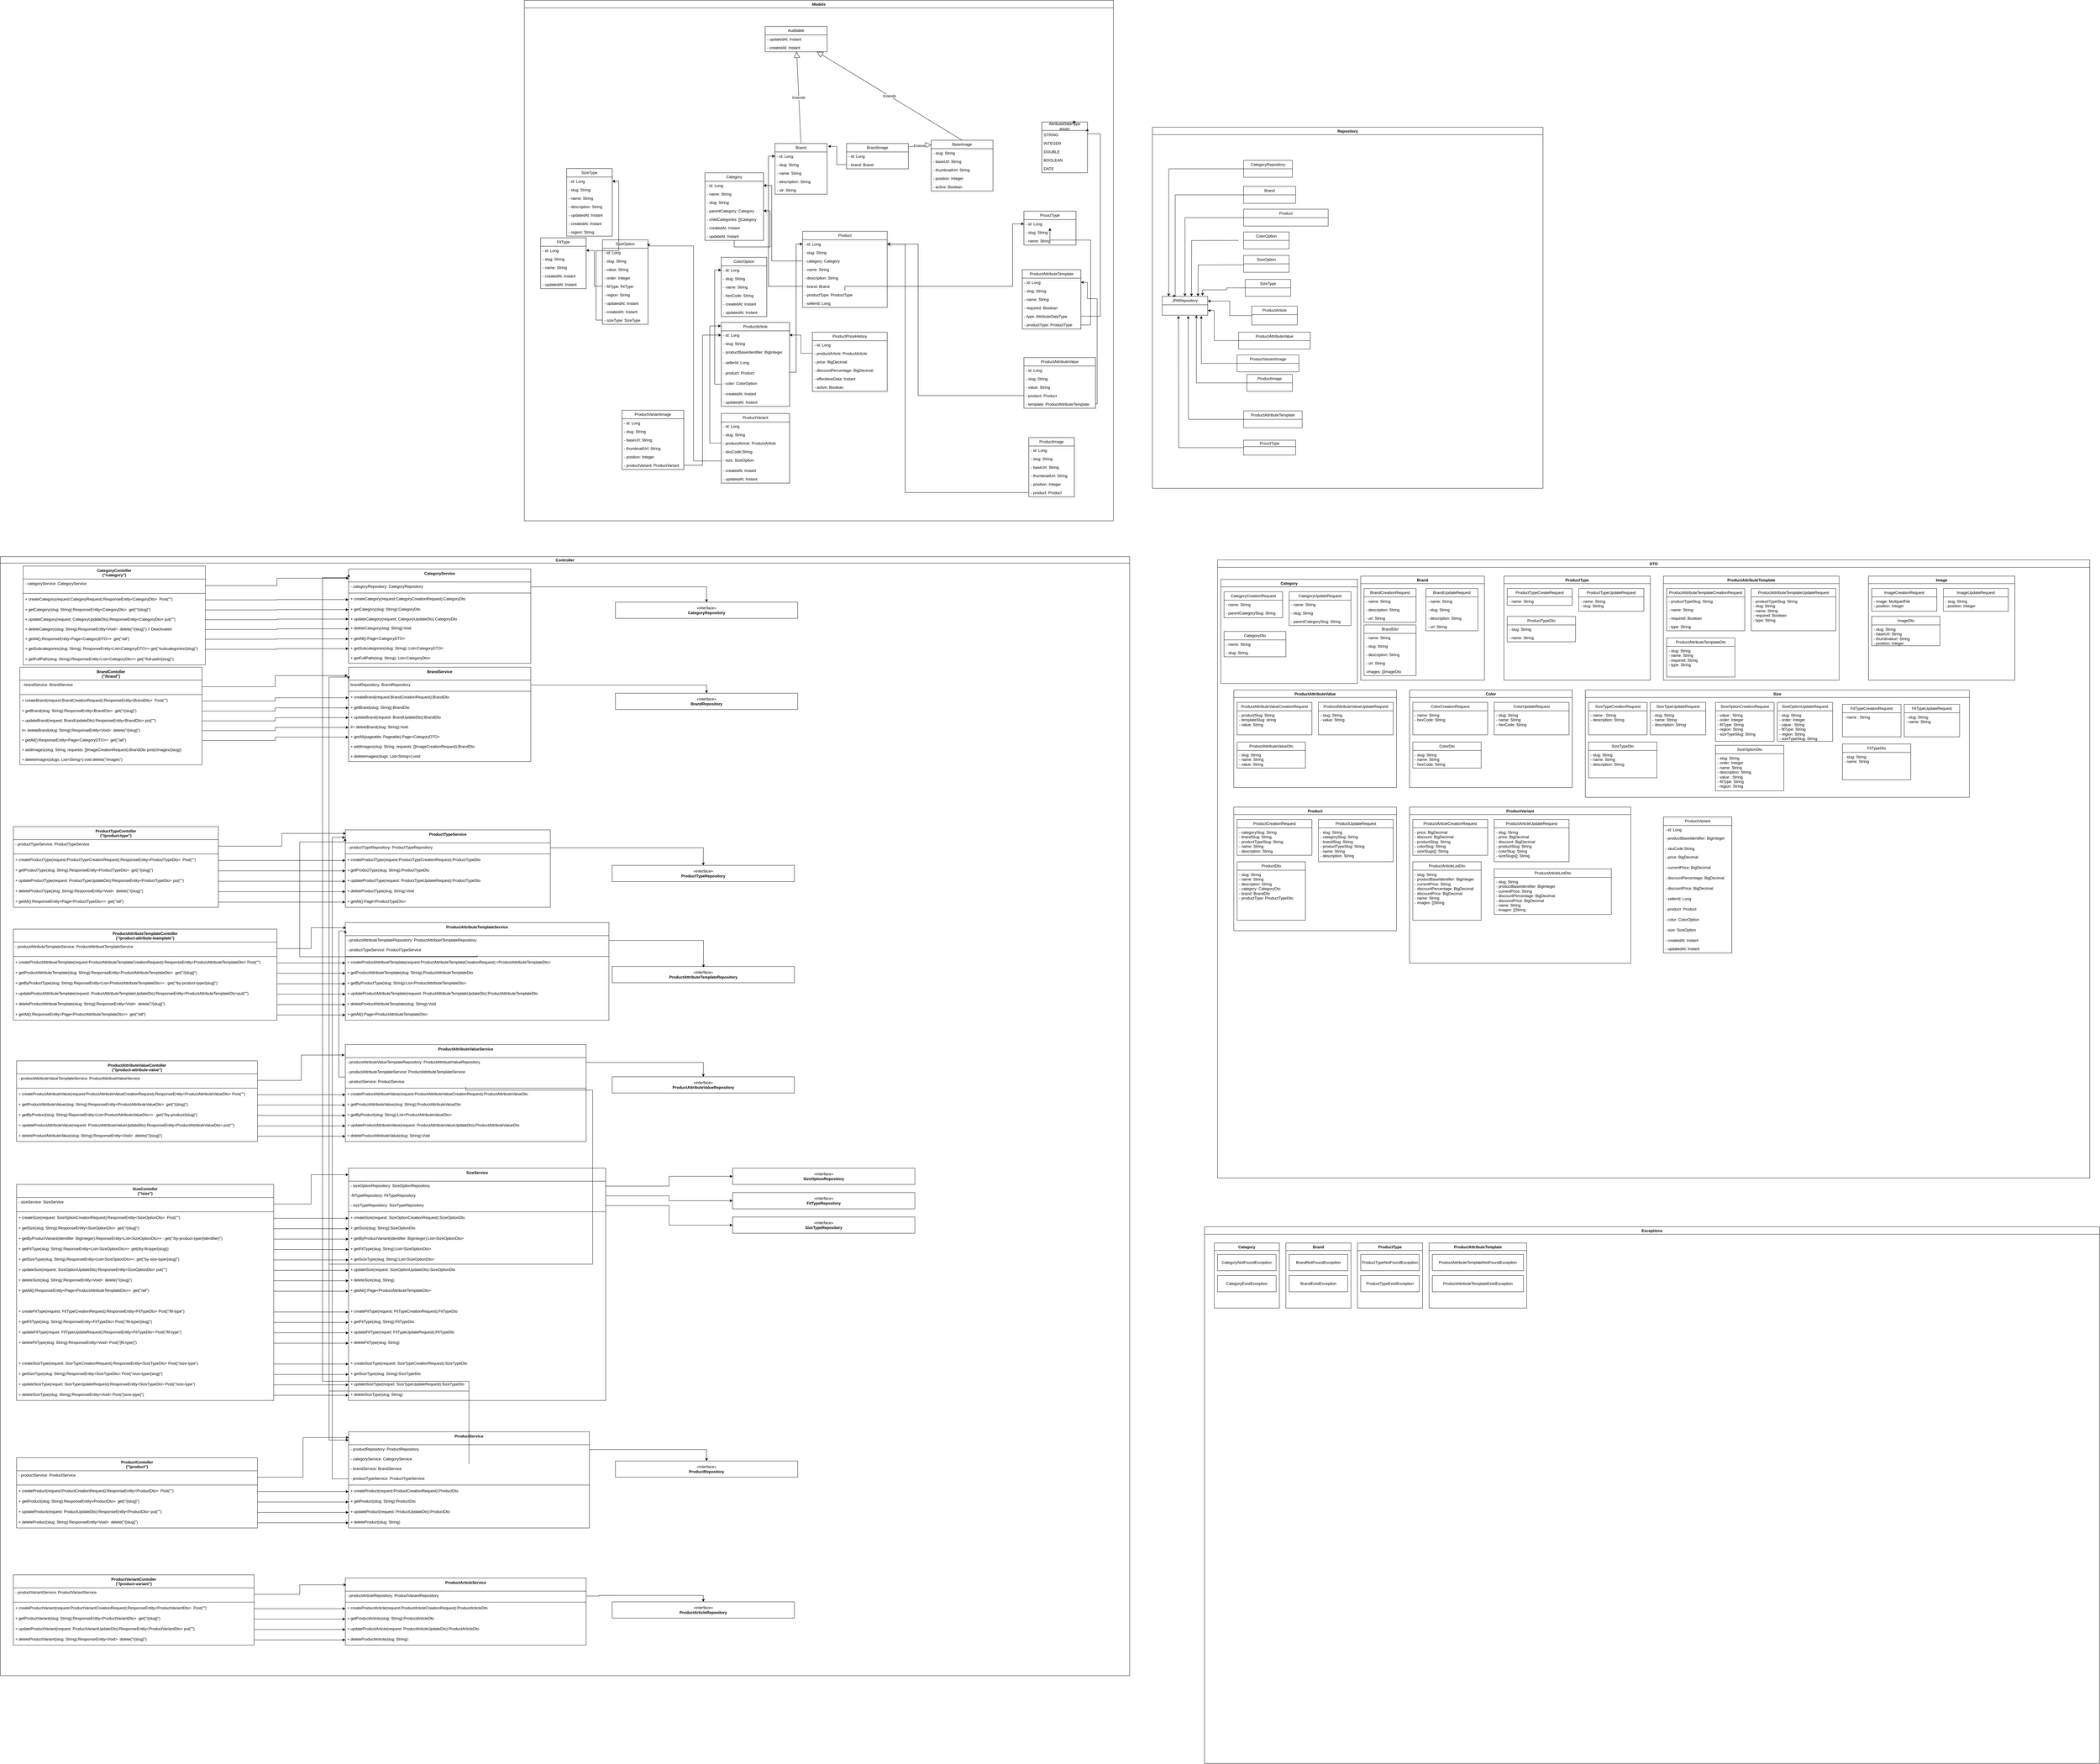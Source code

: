 <mxfile version="28.0.7">
  <diagram id="C5RBs43oDa-KdzZeNtuy" name="Page-1">
    <mxGraphModel dx="4134" dy="1987" grid="1" gridSize="10" guides="1" tooltips="1" connect="1" arrows="1" fold="1" page="1" pageScale="1" pageWidth="900" pageHeight="1600" background="light-dark(#FFFFFF,#0F0E0F)" math="0" shadow="0">
      <root>
        <mxCell id="WIyWlLk6GJQsqaUBKTNV-0" />
        <mxCell id="WIyWlLk6GJQsqaUBKTNV-1" parent="WIyWlLk6GJQsqaUBKTNV-0" />
        <mxCell id="CsUE58t2KNsDiMUx0Mvf-5" value="Models" style="swimlane;startSize=23;" parent="WIyWlLk6GJQsqaUBKTNV-1" vertex="1">
          <mxGeometry x="-1480" y="-1480" width="1810" height="1600" as="geometry" />
        </mxCell>
        <mxCell id="CsUE58t2KNsDiMUx0Mvf-10" value="&lt;div&gt;Category&lt;/div&gt;" style="swimlane;fontStyle=0;childLayout=stackLayout;horizontal=1;startSize=26;fillColor=none;horizontalStack=0;resizeParent=1;resizeParentMax=0;resizeLast=0;collapsible=1;marginBottom=0;whiteSpace=wrap;html=1;shadow=1;" parent="CsUE58t2KNsDiMUx0Mvf-5" vertex="1">
          <mxGeometry x="555" y="530" width="180" height="208" as="geometry">
            <mxRectangle x="50" y="140" width="100" height="30" as="alternateBounds" />
          </mxGeometry>
        </mxCell>
        <mxCell id="CsUE58t2KNsDiMUx0Mvf-11" value="- id: Long" style="text;strokeColor=none;fillColor=none;align=left;verticalAlign=top;spacingLeft=4;spacingRight=4;overflow=hidden;rotatable=0;points=[[0,0.5],[1,0.5]];portConstraint=eastwest;whiteSpace=wrap;html=1;shadow=1;" parent="CsUE58t2KNsDiMUx0Mvf-10" vertex="1">
          <mxGeometry y="26" width="180" height="26" as="geometry" />
        </mxCell>
        <mxCell id="CsUE58t2KNsDiMUx0Mvf-14" value="&lt;div&gt;- name: String&lt;/div&gt;" style="text;strokeColor=none;fillColor=none;align=left;verticalAlign=top;spacingLeft=4;spacingRight=4;overflow=hidden;rotatable=0;points=[[0,0.5],[1,0.5]];portConstraint=eastwest;whiteSpace=wrap;html=1;shadow=1;" parent="CsUE58t2KNsDiMUx0Mvf-10" vertex="1">
          <mxGeometry y="52" width="180" height="26" as="geometry" />
        </mxCell>
        <mxCell id="CsUE58t2KNsDiMUx0Mvf-12" value="&lt;div&gt;- slug: String&lt;/div&gt;" style="text;strokeColor=none;fillColor=none;align=left;verticalAlign=top;spacingLeft=4;spacingRight=4;overflow=hidden;rotatable=0;points=[[0,0.5],[1,0.5]];portConstraint=eastwest;whiteSpace=wrap;html=1;shadow=1;" parent="CsUE58t2KNsDiMUx0Mvf-10" vertex="1">
          <mxGeometry y="78" width="180" height="26" as="geometry" />
        </mxCell>
        <mxCell id="CsUE58t2KNsDiMUx0Mvf-13" value="&lt;div&gt;- parentCategory: Category&lt;/div&gt;&lt;div&gt;&lt;br&gt;&lt;/div&gt;" style="text;strokeColor=none;fillColor=none;align=left;verticalAlign=top;spacingLeft=4;spacingRight=4;overflow=hidden;rotatable=0;points=[[0,0.5],[1,0.5]];portConstraint=eastwest;whiteSpace=wrap;html=1;shadow=1;" parent="CsUE58t2KNsDiMUx0Mvf-10" vertex="1">
          <mxGeometry y="104" width="180" height="26" as="geometry" />
        </mxCell>
        <mxCell id="CsUE58t2KNsDiMUx0Mvf-16" value="- childCategories: []Category" style="text;strokeColor=none;fillColor=none;align=left;verticalAlign=top;spacingLeft=4;spacingRight=4;overflow=hidden;rotatable=0;points=[[0,0.5],[1,0.5]];portConstraint=eastwest;whiteSpace=wrap;html=1;shadow=1;" parent="CsUE58t2KNsDiMUx0Mvf-10" vertex="1">
          <mxGeometry y="130" width="180" height="26" as="geometry" />
        </mxCell>
        <mxCell id="tqHJs4qEc8BPpqszbCdH-10" value="- createdAt: Instant" style="text;strokeColor=none;fillColor=none;align=left;verticalAlign=top;spacingLeft=4;spacingRight=4;overflow=hidden;rotatable=0;points=[[0,0.5],[1,0.5]];portConstraint=eastwest;whiteSpace=wrap;html=1;shadow=1;" parent="CsUE58t2KNsDiMUx0Mvf-10" vertex="1">
          <mxGeometry y="156" width="180" height="26" as="geometry" />
        </mxCell>
        <mxCell id="tqHJs4qEc8BPpqszbCdH-15" value="- updateAt: Instant" style="text;strokeColor=none;fillColor=none;align=left;verticalAlign=top;spacingLeft=4;spacingRight=4;overflow=hidden;rotatable=0;points=[[0,0.5],[1,0.5]];portConstraint=eastwest;whiteSpace=wrap;html=1;shadow=1;" parent="CsUE58t2KNsDiMUx0Mvf-10" vertex="1">
          <mxGeometry y="182" width="180" height="26" as="geometry" />
        </mxCell>
        <mxCell id="GUwFBE-jq5XZc6kzkaYX-16" style="edgeStyle=orthogonalEdgeStyle;rounded=0;orthogonalLoop=1;jettySize=auto;html=1;shadow=1;" parent="CsUE58t2KNsDiMUx0Mvf-10" source="CsUE58t2KNsDiMUx0Mvf-10" target="CsUE58t2KNsDiMUx0Mvf-13" edge="1">
          <mxGeometry relative="1" as="geometry" />
        </mxCell>
        <mxCell id="CsUE58t2KNsDiMUx0Mvf-18" value="&lt;div&gt;AttributeDataType&lt;/div&gt;&lt;div&gt;enum&lt;/div&gt;" style="swimlane;fontStyle=0;childLayout=stackLayout;horizontal=1;startSize=26;fillColor=none;horizontalStack=0;resizeParent=1;resizeParentMax=0;resizeLast=0;collapsible=1;marginBottom=0;whiteSpace=wrap;html=1;shadow=1;" parent="CsUE58t2KNsDiMUx0Mvf-5" vertex="1">
          <mxGeometry x="1590" y="374" width="140" height="156" as="geometry">
            <mxRectangle x="50" y="350" width="100" height="30" as="alternateBounds" />
          </mxGeometry>
        </mxCell>
        <mxCell id="CsUE58t2KNsDiMUx0Mvf-25" value="STRING" style="text;strokeColor=none;fillColor=none;align=left;verticalAlign=top;spacingLeft=4;spacingRight=4;overflow=hidden;rotatable=0;points=[[0,0.5],[1,0.5]];portConstraint=eastwest;whiteSpace=wrap;html=1;shadow=1;" parent="CsUE58t2KNsDiMUx0Mvf-18" vertex="1">
          <mxGeometry y="26" width="140" height="26" as="geometry" />
        </mxCell>
        <mxCell id="CsUE58t2KNsDiMUx0Mvf-24" value="INTEGER" style="text;strokeColor=none;fillColor=none;align=left;verticalAlign=top;spacingLeft=4;spacingRight=4;overflow=hidden;rotatable=0;points=[[0,0.5],[1,0.5]];portConstraint=eastwest;whiteSpace=wrap;html=1;shadow=1;" parent="CsUE58t2KNsDiMUx0Mvf-18" vertex="1">
          <mxGeometry y="52" width="140" height="26" as="geometry" />
        </mxCell>
        <mxCell id="CsUE58t2KNsDiMUx0Mvf-23" value="DOUBLE" style="text;strokeColor=none;fillColor=none;align=left;verticalAlign=top;spacingLeft=4;spacingRight=4;overflow=hidden;rotatable=0;points=[[0,0.5],[1,0.5]];portConstraint=eastwest;whiteSpace=wrap;html=1;shadow=1;" parent="CsUE58t2KNsDiMUx0Mvf-18" vertex="1">
          <mxGeometry y="78" width="140" height="26" as="geometry" />
        </mxCell>
        <mxCell id="CsUE58t2KNsDiMUx0Mvf-22" value="BOOLEAN" style="text;strokeColor=none;fillColor=none;align=left;verticalAlign=top;spacingLeft=4;spacingRight=4;overflow=hidden;rotatable=0;points=[[0,0.5],[1,0.5]];portConstraint=eastwest;whiteSpace=wrap;html=1;shadow=1;" parent="CsUE58t2KNsDiMUx0Mvf-18" vertex="1">
          <mxGeometry y="104" width="140" height="26" as="geometry" />
        </mxCell>
        <mxCell id="CsUE58t2KNsDiMUx0Mvf-19" value="&lt;div&gt;DATE&lt;/div&gt;" style="text;strokeColor=none;fillColor=none;align=left;verticalAlign=top;spacingLeft=4;spacingRight=4;overflow=hidden;rotatable=0;points=[[0,0.5],[1,0.5]];portConstraint=eastwest;whiteSpace=wrap;html=1;shadow=1;" parent="CsUE58t2KNsDiMUx0Mvf-18" vertex="1">
          <mxGeometry y="130" width="140" height="26" as="geometry" />
        </mxCell>
        <mxCell id="CsUE58t2KNsDiMUx0Mvf-26" value="&lt;div&gt;Brand&lt;/div&gt;" style="swimlane;fontStyle=0;childLayout=stackLayout;horizontal=1;startSize=26;fillColor=none;horizontalStack=0;resizeParent=1;resizeParentMax=0;resizeLast=0;collapsible=1;marginBottom=0;whiteSpace=wrap;html=1;shadow=1;" parent="CsUE58t2KNsDiMUx0Mvf-5" vertex="1">
          <mxGeometry x="770" y="440" width="160" height="156" as="geometry">
            <mxRectangle x="50" y="140" width="100" height="30" as="alternateBounds" />
          </mxGeometry>
        </mxCell>
        <mxCell id="CsUE58t2KNsDiMUx0Mvf-27" value="&lt;div&gt;- id: Long&lt;/div&gt;" style="text;strokeColor=none;fillColor=none;align=left;verticalAlign=top;spacingLeft=4;spacingRight=4;overflow=hidden;rotatable=0;points=[[0,0.5],[1,0.5]];portConstraint=eastwest;whiteSpace=wrap;html=1;shadow=1;" parent="CsUE58t2KNsDiMUx0Mvf-26" vertex="1">
          <mxGeometry y="26" width="160" height="26" as="geometry" />
        </mxCell>
        <mxCell id="gZJ0O_LYEhmI8VsO0Ixa-25" value="- slug: String" style="text;strokeColor=none;fillColor=none;align=left;verticalAlign=top;spacingLeft=4;spacingRight=4;overflow=hidden;rotatable=0;points=[[0,0.5],[1,0.5]];portConstraint=eastwest;whiteSpace=wrap;html=1;shadow=1;" parent="CsUE58t2KNsDiMUx0Mvf-26" vertex="1">
          <mxGeometry y="52" width="160" height="26" as="geometry" />
        </mxCell>
        <mxCell id="CsUE58t2KNsDiMUx0Mvf-28" value="&lt;div&gt;- name: String&lt;/div&gt;" style="text;strokeColor=none;fillColor=none;align=left;verticalAlign=top;spacingLeft=4;spacingRight=4;overflow=hidden;rotatable=0;points=[[0,0.5],[1,0.5]];portConstraint=eastwest;whiteSpace=wrap;html=1;shadow=1;" parent="CsUE58t2KNsDiMUx0Mvf-26" vertex="1">
          <mxGeometry y="78" width="160" height="26" as="geometry" />
        </mxCell>
        <mxCell id="CsUE58t2KNsDiMUx0Mvf-29" value="&lt;div&gt;- description: String&lt;/div&gt;" style="text;strokeColor=none;fillColor=none;align=left;verticalAlign=top;spacingLeft=4;spacingRight=4;overflow=hidden;rotatable=0;points=[[0,0.5],[1,0.5]];portConstraint=eastwest;whiteSpace=wrap;html=1;shadow=1;" parent="CsUE58t2KNsDiMUx0Mvf-26" vertex="1">
          <mxGeometry y="104" width="160" height="26" as="geometry" />
        </mxCell>
        <mxCell id="gZJ0O_LYEhmI8VsO0Ixa-44" value="- ulr: String" style="text;strokeColor=none;fillColor=none;align=left;verticalAlign=top;spacingLeft=4;spacingRight=4;overflow=hidden;rotatable=0;points=[[0,0.5],[1,0.5]];portConstraint=eastwest;whiteSpace=wrap;html=1;shadow=1;" parent="CsUE58t2KNsDiMUx0Mvf-26" vertex="1">
          <mxGeometry y="130" width="160" height="26" as="geometry" />
        </mxCell>
        <mxCell id="CsUE58t2KNsDiMUx0Mvf-32" value="ColorOption" style="swimlane;fontStyle=0;childLayout=stackLayout;horizontal=1;startSize=26;fillColor=none;horizontalStack=0;resizeParent=1;resizeParentMax=0;resizeLast=0;collapsible=1;marginBottom=0;whiteSpace=wrap;html=1;shadow=1;" parent="CsUE58t2KNsDiMUx0Mvf-5" vertex="1">
          <mxGeometry x="605" y="790" width="140" height="182" as="geometry">
            <mxRectangle x="210" y="440" width="100" height="30" as="alternateBounds" />
          </mxGeometry>
        </mxCell>
        <mxCell id="CsUE58t2KNsDiMUx0Mvf-33" value="- id: Long" style="text;strokeColor=none;fillColor=none;align=left;verticalAlign=top;spacingLeft=4;spacingRight=4;overflow=hidden;rotatable=0;points=[[0,0.5],[1,0.5]];portConstraint=eastwest;whiteSpace=wrap;html=1;shadow=1;" parent="CsUE58t2KNsDiMUx0Mvf-32" vertex="1">
          <mxGeometry y="26" width="140" height="26" as="geometry" />
        </mxCell>
        <mxCell id="IbpW0PY4FkwVSWiJNxcG-11" value="- slug: String" style="text;strokeColor=none;fillColor=none;align=left;verticalAlign=top;spacingLeft=4;spacingRight=4;overflow=hidden;rotatable=0;points=[[0,0.5],[1,0.5]];portConstraint=eastwest;whiteSpace=wrap;html=1;shadow=1;" parent="CsUE58t2KNsDiMUx0Mvf-32" vertex="1">
          <mxGeometry y="52" width="140" height="26" as="geometry" />
        </mxCell>
        <mxCell id="CsUE58t2KNsDiMUx0Mvf-34" value="- name: String" style="text;strokeColor=none;fillColor=none;align=left;verticalAlign=top;spacingLeft=4;spacingRight=4;overflow=hidden;rotatable=0;points=[[0,0.5],[1,0.5]];portConstraint=eastwest;whiteSpace=wrap;html=1;shadow=1;" parent="CsUE58t2KNsDiMUx0Mvf-32" vertex="1">
          <mxGeometry y="78" width="140" height="26" as="geometry" />
        </mxCell>
        <mxCell id="CsUE58t2KNsDiMUx0Mvf-35" value="&lt;div&gt;- hexCode: String&lt;/div&gt;&lt;div&gt;&lt;br&gt;&lt;/div&gt;" style="text;strokeColor=none;fillColor=none;align=left;verticalAlign=top;spacingLeft=4;spacingRight=4;overflow=hidden;rotatable=0;points=[[0,0.5],[1,0.5]];portConstraint=eastwest;whiteSpace=wrap;html=1;shadow=1;" parent="CsUE58t2KNsDiMUx0Mvf-32" vertex="1">
          <mxGeometry y="104" width="140" height="26" as="geometry" />
        </mxCell>
        <mxCell id="tqHJs4qEc8BPpqszbCdH-25" value="- createdAt: Instant" style="text;strokeColor=none;fillColor=none;align=left;verticalAlign=top;spacingLeft=4;spacingRight=4;overflow=hidden;rotatable=0;points=[[0,0.5],[1,0.5]];portConstraint=eastwest;whiteSpace=wrap;html=1;shadow=1;" parent="CsUE58t2KNsDiMUx0Mvf-32" vertex="1">
          <mxGeometry y="130" width="140" height="26" as="geometry" />
        </mxCell>
        <mxCell id="tqHJs4qEc8BPpqszbCdH-26" value="- updatedAt: Instant" style="text;strokeColor=none;fillColor=none;align=left;verticalAlign=top;spacingLeft=4;spacingRight=4;overflow=hidden;rotatable=0;points=[[0,0.5],[1,0.5]];portConstraint=eastwest;whiteSpace=wrap;html=1;shadow=1;" parent="CsUE58t2KNsDiMUx0Mvf-32" vertex="1">
          <mxGeometry y="156" width="140" height="26" as="geometry" />
        </mxCell>
        <mxCell id="CsUE58t2KNsDiMUx0Mvf-36" value="&lt;div&gt;Product&lt;/div&gt;" style="swimlane;fontStyle=0;childLayout=stackLayout;horizontal=1;startSize=26;fillColor=none;horizontalStack=0;resizeParent=1;resizeParentMax=0;resizeLast=0;collapsible=1;marginBottom=0;whiteSpace=wrap;html=1;shadow=1;" parent="CsUE58t2KNsDiMUx0Mvf-5" vertex="1">
          <mxGeometry x="855" y="709.91" width="260" height="234" as="geometry">
            <mxRectangle x="50" y="140" width="100" height="30" as="alternateBounds" />
          </mxGeometry>
        </mxCell>
        <mxCell id="CsUE58t2KNsDiMUx0Mvf-37" value="- id: Long" style="text;strokeColor=none;fillColor=none;align=left;verticalAlign=top;spacingLeft=4;spacingRight=4;overflow=hidden;rotatable=0;points=[[0,0.5],[1,0.5]];portConstraint=eastwest;whiteSpace=wrap;html=1;shadow=1;" parent="CsUE58t2KNsDiMUx0Mvf-36" vertex="1">
          <mxGeometry y="26" width="260" height="26" as="geometry" />
        </mxCell>
        <mxCell id="c1AUSoxciLJl3MZ3l8yo-0" value="- slug: String" style="text;strokeColor=none;fillColor=none;align=left;verticalAlign=top;spacingLeft=4;spacingRight=4;overflow=hidden;rotatable=0;points=[[0,0.5],[1,0.5]];portConstraint=eastwest;whiteSpace=wrap;html=1;shadow=1;" vertex="1" parent="CsUE58t2KNsDiMUx0Mvf-36">
          <mxGeometry y="52" width="260" height="26" as="geometry" />
        </mxCell>
        <mxCell id="CsUE58t2KNsDiMUx0Mvf-38" value="- category: Category" style="text;strokeColor=none;fillColor=none;align=left;verticalAlign=top;spacingLeft=4;spacingRight=4;overflow=hidden;rotatable=0;points=[[0,0.5],[1,0.5]];portConstraint=eastwest;whiteSpace=wrap;html=1;shadow=1;" parent="CsUE58t2KNsDiMUx0Mvf-36" vertex="1">
          <mxGeometry y="78" width="260" height="26" as="geometry" />
        </mxCell>
        <mxCell id="CsUE58t2KNsDiMUx0Mvf-39" value="- name: String" style="text;strokeColor=none;fillColor=none;align=left;verticalAlign=top;spacingLeft=4;spacingRight=4;overflow=hidden;rotatable=0;points=[[0,0.5],[1,0.5]];portConstraint=eastwest;whiteSpace=wrap;html=1;shadow=1;" parent="CsUE58t2KNsDiMUx0Mvf-36" vertex="1">
          <mxGeometry y="104" width="260" height="26" as="geometry" />
        </mxCell>
        <mxCell id="CsUE58t2KNsDiMUx0Mvf-40" value="- description: String" style="text;strokeColor=none;fillColor=none;align=left;verticalAlign=top;spacingLeft=4;spacingRight=4;overflow=hidden;rotatable=0;points=[[0,0.5],[1,0.5]];portConstraint=eastwest;whiteSpace=wrap;html=1;shadow=1;" parent="CsUE58t2KNsDiMUx0Mvf-36" vertex="1">
          <mxGeometry y="130" width="260" height="26" as="geometry" />
        </mxCell>
        <mxCell id="CsUE58t2KNsDiMUx0Mvf-41" value="- brand: Brand" style="text;strokeColor=none;fillColor=none;align=left;verticalAlign=top;spacingLeft=4;spacingRight=4;overflow=hidden;rotatable=0;points=[[0,0.5],[1,0.5]];portConstraint=eastwest;whiteSpace=wrap;html=1;shadow=1;" parent="CsUE58t2KNsDiMUx0Mvf-36" vertex="1">
          <mxGeometry y="156" width="260" height="26" as="geometry" />
        </mxCell>
        <mxCell id="CsUE58t2KNsDiMUx0Mvf-42" value="- productType: ProductType" style="text;strokeColor=none;fillColor=none;align=left;verticalAlign=top;spacingLeft=4;spacingRight=4;overflow=hidden;rotatable=0;points=[[0,0.5],[1,0.5]];portConstraint=eastwest;whiteSpace=wrap;html=1;shadow=1;" parent="CsUE58t2KNsDiMUx0Mvf-36" vertex="1">
          <mxGeometry y="182" width="260" height="26" as="geometry" />
        </mxCell>
        <mxCell id="CsUE58t2KNsDiMUx0Mvf-43" value="- sellerId: Long" style="text;strokeColor=none;fillColor=none;align=left;verticalAlign=top;spacingLeft=4;spacingRight=4;overflow=hidden;rotatable=0;points=[[0,0.5],[1,0.5]];portConstraint=eastwest;whiteSpace=wrap;html=1;shadow=1;" parent="CsUE58t2KNsDiMUx0Mvf-36" vertex="1">
          <mxGeometry y="208" width="260" height="26" as="geometry" />
        </mxCell>
        <mxCell id="CsUE58t2KNsDiMUx0Mvf-50" value="&lt;div&gt;ProductAttributeTemplate&lt;/div&gt;" style="swimlane;fontStyle=0;childLayout=stackLayout;horizontal=1;startSize=26;fillColor=none;horizontalStack=0;resizeParent=1;resizeParentMax=0;resizeLast=0;collapsible=1;marginBottom=0;whiteSpace=wrap;html=1;shadow=1;" parent="CsUE58t2KNsDiMUx0Mvf-5" vertex="1">
          <mxGeometry x="1530" y="828" width="180" height="182" as="geometry">
            <mxRectangle x="50" y="140" width="100" height="30" as="alternateBounds" />
          </mxGeometry>
        </mxCell>
        <mxCell id="CsUE58t2KNsDiMUx0Mvf-51" value="- id: Long" style="text;strokeColor=none;fillColor=none;align=left;verticalAlign=top;spacingLeft=4;spacingRight=4;overflow=hidden;rotatable=0;points=[[0,0.5],[1,0.5]];portConstraint=eastwest;whiteSpace=wrap;html=1;shadow=1;" parent="CsUE58t2KNsDiMUx0Mvf-50" vertex="1">
          <mxGeometry y="26" width="180" height="26" as="geometry" />
        </mxCell>
        <mxCell id="gZJ0O_LYEhmI8VsO0Ixa-53" value="- slug: String" style="text;strokeColor=none;fillColor=none;align=left;verticalAlign=top;spacingLeft=4;spacingRight=4;overflow=hidden;rotatable=0;points=[[0,0.5],[1,0.5]];portConstraint=eastwest;whiteSpace=wrap;html=1;shadow=1;" parent="CsUE58t2KNsDiMUx0Mvf-50" vertex="1">
          <mxGeometry y="52" width="180" height="26" as="geometry" />
        </mxCell>
        <mxCell id="CsUE58t2KNsDiMUx0Mvf-52" value="&lt;div&gt;- name: String&lt;/div&gt;" style="text;strokeColor=none;fillColor=none;align=left;verticalAlign=top;spacingLeft=4;spacingRight=4;overflow=hidden;rotatable=0;points=[[0,0.5],[1,0.5]];portConstraint=eastwest;whiteSpace=wrap;html=1;shadow=1;" parent="CsUE58t2KNsDiMUx0Mvf-50" vertex="1">
          <mxGeometry y="78" width="180" height="26" as="geometry" />
        </mxCell>
        <mxCell id="CsUE58t2KNsDiMUx0Mvf-53" value="- required: Boolean" style="text;strokeColor=none;fillColor=none;align=left;verticalAlign=top;spacingLeft=4;spacingRight=4;overflow=hidden;rotatable=0;points=[[0,0.5],[1,0.5]];portConstraint=eastwest;whiteSpace=wrap;html=1;shadow=1;" parent="CsUE58t2KNsDiMUx0Mvf-50" vertex="1">
          <mxGeometry y="104" width="180" height="26" as="geometry" />
        </mxCell>
        <mxCell id="CsUE58t2KNsDiMUx0Mvf-54" value="- type: AttributeDataType" style="text;strokeColor=none;fillColor=none;align=left;verticalAlign=top;spacingLeft=4;spacingRight=4;overflow=hidden;rotatable=0;points=[[0,0.5],[1,0.5]];portConstraint=eastwest;whiteSpace=wrap;html=1;shadow=1;" parent="CsUE58t2KNsDiMUx0Mvf-50" vertex="1">
          <mxGeometry y="130" width="180" height="26" as="geometry" />
        </mxCell>
        <mxCell id="CsUE58t2KNsDiMUx0Mvf-55" value="- productType: ProductType" style="text;strokeColor=none;fillColor=none;align=left;verticalAlign=top;spacingLeft=4;spacingRight=4;overflow=hidden;rotatable=0;points=[[0,0.5],[1,0.5]];portConstraint=eastwest;whiteSpace=wrap;html=1;shadow=1;" parent="CsUE58t2KNsDiMUx0Mvf-50" vertex="1">
          <mxGeometry y="156" width="180" height="26" as="geometry" />
        </mxCell>
        <mxCell id="CsUE58t2KNsDiMUx0Mvf-56" value="ProductAttributeValue" style="swimlane;fontStyle=0;childLayout=stackLayout;horizontal=1;startSize=26;fillColor=none;horizontalStack=0;resizeParent=1;resizeParentMax=0;resizeLast=0;collapsible=1;marginBottom=0;whiteSpace=wrap;html=1;shadow=1;" parent="CsUE58t2KNsDiMUx0Mvf-5" vertex="1">
          <mxGeometry x="1535" y="1097.91" width="220" height="156" as="geometry">
            <mxRectangle x="50" y="140" width="100" height="30" as="alternateBounds" />
          </mxGeometry>
        </mxCell>
        <mxCell id="CsUE58t2KNsDiMUx0Mvf-57" value="- id: Long" style="text;strokeColor=none;fillColor=none;align=left;verticalAlign=top;spacingLeft=4;spacingRight=4;overflow=hidden;rotatable=0;points=[[0,0.5],[1,0.5]];portConstraint=eastwest;whiteSpace=wrap;html=1;shadow=1;" parent="CsUE58t2KNsDiMUx0Mvf-56" vertex="1">
          <mxGeometry y="26" width="220" height="26" as="geometry" />
        </mxCell>
        <mxCell id="Vq7N3BT1uXLpS_XHq41v-0" value="- slug: String" style="text;strokeColor=none;fillColor=none;align=left;verticalAlign=top;spacingLeft=4;spacingRight=4;overflow=hidden;rotatable=0;points=[[0,0.5],[1,0.5]];portConstraint=eastwest;whiteSpace=wrap;html=1;shadow=1;" parent="CsUE58t2KNsDiMUx0Mvf-56" vertex="1">
          <mxGeometry y="52" width="220" height="26" as="geometry" />
        </mxCell>
        <mxCell id="CsUE58t2KNsDiMUx0Mvf-58" value="&lt;div&gt;- value: String&lt;/div&gt;" style="text;strokeColor=none;fillColor=none;align=left;verticalAlign=top;spacingLeft=4;spacingRight=4;overflow=hidden;rotatable=0;points=[[0,0.5],[1,0.5]];portConstraint=eastwest;whiteSpace=wrap;html=1;shadow=1;" parent="CsUE58t2KNsDiMUx0Mvf-56" vertex="1">
          <mxGeometry y="78" width="220" height="26" as="geometry" />
        </mxCell>
        <mxCell id="CsUE58t2KNsDiMUx0Mvf-59" value="&lt;div&gt;- product: Product&lt;/div&gt;" style="text;strokeColor=none;fillColor=none;align=left;verticalAlign=top;spacingLeft=4;spacingRight=4;overflow=hidden;rotatable=0;points=[[0,0.5],[1,0.5]];portConstraint=eastwest;whiteSpace=wrap;html=1;shadow=1;" parent="CsUE58t2KNsDiMUx0Mvf-56" vertex="1">
          <mxGeometry y="104" width="220" height="26" as="geometry" />
        </mxCell>
        <mxCell id="CsUE58t2KNsDiMUx0Mvf-60" value="- template: ProductAttributeTemplate" style="text;strokeColor=none;fillColor=none;align=left;verticalAlign=top;spacingLeft=4;spacingRight=4;overflow=hidden;rotatable=0;points=[[0,0.5],[1,0.5]];portConstraint=eastwest;whiteSpace=wrap;html=1;shadow=1;" parent="CsUE58t2KNsDiMUx0Mvf-56" vertex="1">
          <mxGeometry y="130" width="220" height="26" as="geometry" />
        </mxCell>
        <mxCell id="CsUE58t2KNsDiMUx0Mvf-61" value="ProductImage" style="swimlane;fontStyle=0;childLayout=stackLayout;horizontal=1;startSize=26;fillColor=none;horizontalStack=0;resizeParent=1;resizeParentMax=0;resizeLast=0;collapsible=1;marginBottom=0;whiteSpace=wrap;html=1;shadow=1;" parent="CsUE58t2KNsDiMUx0Mvf-5" vertex="1">
          <mxGeometry x="1550" y="1344" width="140" height="182" as="geometry">
            <mxRectangle x="210" y="440" width="100" height="30" as="alternateBounds" />
          </mxGeometry>
        </mxCell>
        <mxCell id="CsUE58t2KNsDiMUx0Mvf-62" value="- id: Long" style="text;strokeColor=none;fillColor=none;align=left;verticalAlign=top;spacingLeft=4;spacingRight=4;overflow=hidden;rotatable=0;points=[[0,0.5],[1,0.5]];portConstraint=eastwest;whiteSpace=wrap;html=1;shadow=1;" parent="CsUE58t2KNsDiMUx0Mvf-61" vertex="1">
          <mxGeometry y="26" width="140" height="26" as="geometry" />
        </mxCell>
        <mxCell id="4Wm0VVx5wLLQRQfYY77--11" value="- slug: String" style="text;strokeColor=none;fillColor=none;align=left;verticalAlign=top;spacingLeft=4;spacingRight=4;overflow=hidden;rotatable=0;points=[[0,0.5],[1,0.5]];portConstraint=eastwest;whiteSpace=wrap;html=1;shadow=1;" parent="CsUE58t2KNsDiMUx0Mvf-61" vertex="1">
          <mxGeometry y="52" width="140" height="26" as="geometry" />
        </mxCell>
        <mxCell id="CsUE58t2KNsDiMUx0Mvf-63" value="- baseUrl: String" style="text;strokeColor=none;fillColor=none;align=left;verticalAlign=top;spacingLeft=4;spacingRight=4;overflow=hidden;rotatable=0;points=[[0,0.5],[1,0.5]];portConstraint=eastwest;whiteSpace=wrap;html=1;shadow=1;" parent="CsUE58t2KNsDiMUx0Mvf-61" vertex="1">
          <mxGeometry y="78" width="140" height="26" as="geometry" />
        </mxCell>
        <mxCell id="CsUE58t2KNsDiMUx0Mvf-64" value="- thumbnailUrl: String" style="text;strokeColor=none;fillColor=none;align=left;verticalAlign=top;spacingLeft=4;spacingRight=4;overflow=hidden;rotatable=0;points=[[0,0.5],[1,0.5]];portConstraint=eastwest;whiteSpace=wrap;html=1;shadow=1;" parent="CsUE58t2KNsDiMUx0Mvf-61" vertex="1">
          <mxGeometry y="104" width="140" height="26" as="geometry" />
        </mxCell>
        <mxCell id="4Wm0VVx5wLLQRQfYY77--8" value="- position: Integer" style="text;strokeColor=none;fillColor=none;align=left;verticalAlign=top;spacingLeft=4;spacingRight=4;overflow=hidden;rotatable=0;points=[[0,0.5],[1,0.5]];portConstraint=eastwest;whiteSpace=wrap;html=1;shadow=1;" parent="CsUE58t2KNsDiMUx0Mvf-61" vertex="1">
          <mxGeometry y="130" width="140" height="26" as="geometry" />
        </mxCell>
        <mxCell id="CsUE58t2KNsDiMUx0Mvf-65" value="- product: Product" style="text;strokeColor=none;fillColor=none;align=left;verticalAlign=top;spacingLeft=4;spacingRight=4;overflow=hidden;rotatable=0;points=[[0,0.5],[1,0.5]];portConstraint=eastwest;whiteSpace=wrap;html=1;shadow=1;" parent="CsUE58t2KNsDiMUx0Mvf-61" vertex="1">
          <mxGeometry y="156" width="140" height="26" as="geometry" />
        </mxCell>
        <mxCell id="CsUE58t2KNsDiMUx0Mvf-66" value="ProuctType" style="swimlane;fontStyle=0;childLayout=stackLayout;horizontal=1;startSize=26;fillColor=none;horizontalStack=0;resizeParent=1;resizeParentMax=0;resizeLast=0;collapsible=1;marginBottom=0;whiteSpace=wrap;html=1;shadow=1;" parent="CsUE58t2KNsDiMUx0Mvf-5" vertex="1">
          <mxGeometry x="1535" y="648" width="160" height="104" as="geometry">
            <mxRectangle x="50" y="140" width="100" height="30" as="alternateBounds" />
          </mxGeometry>
        </mxCell>
        <mxCell id="CsUE58t2KNsDiMUx0Mvf-67" value="- id: Long" style="text;strokeColor=none;fillColor=none;align=left;verticalAlign=top;spacingLeft=4;spacingRight=4;overflow=hidden;rotatable=0;points=[[0,0.5],[1,0.5]];portConstraint=eastwest;whiteSpace=wrap;html=1;shadow=1;" parent="CsUE58t2KNsDiMUx0Mvf-66" vertex="1">
          <mxGeometry y="26" width="160" height="26" as="geometry" />
        </mxCell>
        <mxCell id="gZJ0O_LYEhmI8VsO0Ixa-41" value="- slug: String" style="text;strokeColor=none;fillColor=none;align=left;verticalAlign=top;spacingLeft=4;spacingRight=4;overflow=hidden;rotatable=0;points=[[0,0.5],[1,0.5]];portConstraint=eastwest;whiteSpace=wrap;html=1;shadow=1;" parent="CsUE58t2KNsDiMUx0Mvf-66" vertex="1">
          <mxGeometry y="52" width="160" height="26" as="geometry" />
        </mxCell>
        <mxCell id="CsUE58t2KNsDiMUx0Mvf-68" value="&lt;div&gt;- name: String&lt;/div&gt;" style="text;strokeColor=none;fillColor=none;align=left;verticalAlign=top;spacingLeft=4;spacingRight=4;overflow=hidden;rotatable=0;points=[[0,0.5],[1,0.5]];portConstraint=eastwest;whiteSpace=wrap;html=1;shadow=1;" parent="CsUE58t2KNsDiMUx0Mvf-66" vertex="1">
          <mxGeometry y="78" width="160" height="26" as="geometry" />
        </mxCell>
        <mxCell id="CsUE58t2KNsDiMUx0Mvf-71" value="ProductArticle" style="swimlane;fontStyle=0;childLayout=stackLayout;horizontal=1;startSize=26;fillColor=none;horizontalStack=0;resizeParent=1;resizeParentMax=0;resizeLast=0;collapsible=1;marginBottom=0;whiteSpace=wrap;html=1;shadow=1;" parent="CsUE58t2KNsDiMUx0Mvf-5" vertex="1">
          <mxGeometry x="605" y="990" width="210" height="258" as="geometry">
            <mxRectangle x="210" y="440" width="100" height="30" as="alternateBounds" />
          </mxGeometry>
        </mxCell>
        <mxCell id="CsUE58t2KNsDiMUx0Mvf-72" value="- id: Long" style="text;strokeColor=none;fillColor=none;align=left;verticalAlign=top;spacingLeft=4;spacingRight=4;overflow=hidden;rotatable=0;points=[[0,0.5],[1,0.5]];portConstraint=eastwest;whiteSpace=wrap;html=1;shadow=1;" parent="CsUE58t2KNsDiMUx0Mvf-71" vertex="1">
          <mxGeometry y="26" width="210" height="26" as="geometry" />
        </mxCell>
        <mxCell id="0E8Ac-mCUXuqhSmnWo2l-15" value="- slug: String" style="text;strokeColor=none;fillColor=none;align=left;verticalAlign=top;spacingLeft=4;spacingRight=4;overflow=hidden;rotatable=0;points=[[0,0.5],[1,0.5]];portConstraint=eastwest;whiteSpace=wrap;html=1;shadow=1;" parent="CsUE58t2KNsDiMUx0Mvf-71" vertex="1">
          <mxGeometry y="52" width="210" height="26" as="geometry" />
        </mxCell>
        <mxCell id="GUwFBE-jq5XZc6kzkaYX-46" value="- productBaseIdentifier: BigInteger" style="text;strokeColor=none;fillColor=none;align=left;verticalAlign=top;spacingLeft=4;spacingRight=4;overflow=hidden;rotatable=0;points=[[0,0.5],[1,0.5]];portConstraint=eastwest;whiteSpace=wrap;html=1;shadow=1;" parent="CsUE58t2KNsDiMUx0Mvf-71" vertex="1">
          <mxGeometry y="78" width="210" height="32" as="geometry" />
        </mxCell>
        <mxCell id="CsUE58t2KNsDiMUx0Mvf-80" value="- sellerId: Long" style="text;strokeColor=none;fillColor=none;align=left;verticalAlign=top;spacingLeft=4;spacingRight=4;overflow=hidden;rotatable=0;points=[[0,0.5],[1,0.5]];portConstraint=eastwest;whiteSpace=wrap;html=1;shadow=1;" parent="CsUE58t2KNsDiMUx0Mvf-71" vertex="1">
          <mxGeometry y="110" width="210" height="32" as="geometry" />
        </mxCell>
        <mxCell id="CsUE58t2KNsDiMUx0Mvf-79" value="- product: Product" style="text;strokeColor=none;fillColor=none;align=left;verticalAlign=top;spacingLeft=4;spacingRight=4;overflow=hidden;rotatable=0;points=[[0,0.5],[1,0.5]];portConstraint=eastwest;whiteSpace=wrap;html=1;shadow=1;" parent="CsUE58t2KNsDiMUx0Mvf-71" vertex="1">
          <mxGeometry y="142" width="210" height="32" as="geometry" />
        </mxCell>
        <mxCell id="CsUE58t2KNsDiMUx0Mvf-78" value="- color: ColorOption" style="text;strokeColor=none;fillColor=none;align=left;verticalAlign=top;spacingLeft=4;spacingRight=4;overflow=hidden;rotatable=0;points=[[0,0.5],[1,0.5]];portConstraint=eastwest;whiteSpace=wrap;html=1;shadow=1;" parent="CsUE58t2KNsDiMUx0Mvf-71" vertex="1">
          <mxGeometry y="174" width="210" height="32" as="geometry" />
        </mxCell>
        <mxCell id="tqHJs4qEc8BPpqszbCdH-27" value="- createdAt: Instant" style="text;strokeColor=none;fillColor=none;align=left;verticalAlign=top;spacingLeft=4;spacingRight=4;overflow=hidden;rotatable=0;points=[[0,0.5],[1,0.5]];portConstraint=eastwest;whiteSpace=wrap;html=1;shadow=1;" parent="CsUE58t2KNsDiMUx0Mvf-71" vertex="1">
          <mxGeometry y="206" width="210" height="26" as="geometry" />
        </mxCell>
        <mxCell id="tqHJs4qEc8BPpqszbCdH-28" value="- updatedAt: Instant" style="text;strokeColor=none;fillColor=none;align=left;verticalAlign=top;spacingLeft=4;spacingRight=4;overflow=hidden;rotatable=0;points=[[0,0.5],[1,0.5]];portConstraint=eastwest;whiteSpace=wrap;html=1;shadow=1;" parent="CsUE58t2KNsDiMUx0Mvf-71" vertex="1">
          <mxGeometry y="232" width="210" height="26" as="geometry" />
        </mxCell>
        <mxCell id="CsUE58t2KNsDiMUx0Mvf-81" value="ProductVariantImage" style="swimlane;fontStyle=0;childLayout=stackLayout;horizontal=1;startSize=26;fillColor=none;horizontalStack=0;resizeParent=1;resizeParentMax=0;resizeLast=0;collapsible=1;marginBottom=0;whiteSpace=wrap;html=1;shadow=1;" parent="CsUE58t2KNsDiMUx0Mvf-5" vertex="1">
          <mxGeometry x="300" y="1260" width="190" height="182" as="geometry">
            <mxRectangle x="210" y="440" width="100" height="30" as="alternateBounds" />
          </mxGeometry>
        </mxCell>
        <mxCell id="CsUE58t2KNsDiMUx0Mvf-82" value="- id: Long" style="text;strokeColor=none;fillColor=none;align=left;verticalAlign=top;spacingLeft=4;spacingRight=4;overflow=hidden;rotatable=0;points=[[0,0.5],[1,0.5]];portConstraint=eastwest;whiteSpace=wrap;html=1;shadow=1;" parent="CsUE58t2KNsDiMUx0Mvf-81" vertex="1">
          <mxGeometry y="26" width="190" height="26" as="geometry" />
        </mxCell>
        <mxCell id="4Wm0VVx5wLLQRQfYY77--10" value="- slug: String" style="text;strokeColor=none;fillColor=none;align=left;verticalAlign=top;spacingLeft=4;spacingRight=4;overflow=hidden;rotatable=0;points=[[0,0.5],[1,0.5]];portConstraint=eastwest;whiteSpace=wrap;html=1;shadow=1;" parent="CsUE58t2KNsDiMUx0Mvf-81" vertex="1">
          <mxGeometry y="52" width="190" height="26" as="geometry" />
        </mxCell>
        <mxCell id="CsUE58t2KNsDiMUx0Mvf-83" value="- baseUrl: String" style="text;strokeColor=none;fillColor=none;align=left;verticalAlign=top;spacingLeft=4;spacingRight=4;overflow=hidden;rotatable=0;points=[[0,0.5],[1,0.5]];portConstraint=eastwest;whiteSpace=wrap;html=1;shadow=1;" parent="CsUE58t2KNsDiMUx0Mvf-81" vertex="1">
          <mxGeometry y="78" width="190" height="26" as="geometry" />
        </mxCell>
        <mxCell id="4Wm0VVx5wLLQRQfYY77--9" value="- thumbnailUrl: String" style="text;strokeColor=none;fillColor=none;align=left;verticalAlign=top;spacingLeft=4;spacingRight=4;overflow=hidden;rotatable=0;points=[[0,0.5],[1,0.5]];portConstraint=eastwest;whiteSpace=wrap;html=1;shadow=1;" parent="CsUE58t2KNsDiMUx0Mvf-81" vertex="1">
          <mxGeometry y="104" width="190" height="26" as="geometry" />
        </mxCell>
        <mxCell id="CsUE58t2KNsDiMUx0Mvf-84" value="- position: Integer" style="text;strokeColor=none;fillColor=none;align=left;verticalAlign=top;spacingLeft=4;spacingRight=4;overflow=hidden;rotatable=0;points=[[0,0.5],[1,0.5]];portConstraint=eastwest;whiteSpace=wrap;html=1;shadow=1;" parent="CsUE58t2KNsDiMUx0Mvf-81" vertex="1">
          <mxGeometry y="130" width="190" height="26" as="geometry" />
        </mxCell>
        <mxCell id="CsUE58t2KNsDiMUx0Mvf-85" value="- productVariant: ProductVariant" style="text;strokeColor=none;fillColor=none;align=left;verticalAlign=top;spacingLeft=4;spacingRight=4;overflow=hidden;rotatable=0;points=[[0,0.5],[1,0.5]];portConstraint=eastwest;whiteSpace=wrap;html=1;shadow=1;" parent="CsUE58t2KNsDiMUx0Mvf-81" vertex="1">
          <mxGeometry y="156" width="190" height="26" as="geometry" />
        </mxCell>
        <mxCell id="CsUE58t2KNsDiMUx0Mvf-90" style="edgeStyle=orthogonalEdgeStyle;rounded=0;orthogonalLoop=1;jettySize=auto;html=1;entryX=0;entryY=0.5;entryDx=0;entryDy=0;shadow=1;" parent="CsUE58t2KNsDiMUx0Mvf-5" source="CsUE58t2KNsDiMUx0Mvf-42" target="CsUE58t2KNsDiMUx0Mvf-67" edge="1">
          <mxGeometry relative="1" as="geometry">
            <Array as="points">
              <mxPoint x="1500" y="879" />
              <mxPoint x="1500" y="687" />
            </Array>
          </mxGeometry>
        </mxCell>
        <mxCell id="CsUE58t2KNsDiMUx0Mvf-95" style="edgeStyle=orthogonalEdgeStyle;rounded=0;orthogonalLoop=1;jettySize=auto;html=1;shadow=1;exitX=0.995;exitY=0.348;exitDx=0;exitDy=0;exitPerimeter=0;" parent="CsUE58t2KNsDiMUx0Mvf-5" source="CsUE58t2KNsDiMUx0Mvf-79" target="CsUE58t2KNsDiMUx0Mvf-37" edge="1">
          <mxGeometry relative="1" as="geometry">
            <Array as="points">
              <mxPoint x="835" y="1143" />
              <mxPoint x="835" y="749" />
            </Array>
          </mxGeometry>
        </mxCell>
        <mxCell id="CsUE58t2KNsDiMUx0Mvf-99" style="edgeStyle=orthogonalEdgeStyle;rounded=0;orthogonalLoop=1;jettySize=auto;html=1;shadow=1;" parent="CsUE58t2KNsDiMUx0Mvf-5" source="CsUE58t2KNsDiMUx0Mvf-65" target="CsUE58t2KNsDiMUx0Mvf-37" edge="1">
          <mxGeometry relative="1" as="geometry">
            <Array as="points">
              <mxPoint x="1170" y="1513" />
              <mxPoint x="1170" y="749" />
            </Array>
          </mxGeometry>
        </mxCell>
        <mxCell id="GUwFBE-jq5XZc6kzkaYX-15" style="edgeStyle=orthogonalEdgeStyle;rounded=0;orthogonalLoop=1;jettySize=auto;html=1;exitX=0.5;exitY=0;exitDx=0;exitDy=0;entryX=0.75;entryY=0;entryDx=0;entryDy=0;shadow=1;" parent="CsUE58t2KNsDiMUx0Mvf-5" source="CsUE58t2KNsDiMUx0Mvf-18" target="CsUE58t2KNsDiMUx0Mvf-18" edge="1">
          <mxGeometry relative="1" as="geometry" />
        </mxCell>
        <mxCell id="GUwFBE-jq5XZc6kzkaYX-17" style="edgeStyle=orthogonalEdgeStyle;rounded=0;orthogonalLoop=1;jettySize=auto;html=1;entryX=1;entryY=0.5;entryDx=0;entryDy=0;shadow=1;" parent="CsUE58t2KNsDiMUx0Mvf-5" source="CsUE58t2KNsDiMUx0Mvf-38" target="CsUE58t2KNsDiMUx0Mvf-11" edge="1">
          <mxGeometry relative="1" as="geometry">
            <Array as="points">
              <mxPoint x="760" y="801" />
              <mxPoint x="760" y="569" />
            </Array>
          </mxGeometry>
        </mxCell>
        <mxCell id="CsUE58t2KNsDiMUx0Mvf-6" value="&lt;div&gt;SizeOption&lt;/div&gt;" style="swimlane;fontStyle=0;childLayout=stackLayout;horizontal=1;startSize=26;fillColor=none;horizontalStack=0;resizeParent=1;resizeParentMax=0;resizeLast=0;collapsible=1;marginBottom=0;whiteSpace=wrap;html=1;shadow=1;" parent="CsUE58t2KNsDiMUx0Mvf-5" vertex="1">
          <mxGeometry x="240" y="735.91" width="140" height="260" as="geometry">
            <mxRectangle x="70" y="440" width="100" height="30" as="alternateBounds" />
          </mxGeometry>
        </mxCell>
        <mxCell id="CsUE58t2KNsDiMUx0Mvf-7" value="- id: Long" style="text;strokeColor=none;fillColor=none;align=left;verticalAlign=top;spacingLeft=4;spacingRight=4;overflow=hidden;rotatable=0;points=[[0,0.5],[1,0.5]];portConstraint=eastwest;whiteSpace=wrap;html=1;shadow=1;" parent="CsUE58t2KNsDiMUx0Mvf-6" vertex="1">
          <mxGeometry y="26" width="140" height="26" as="geometry" />
        </mxCell>
        <mxCell id="IbpW0PY4FkwVSWiJNxcG-13" value="- slug: String" style="text;strokeColor=none;fillColor=none;align=left;verticalAlign=top;spacingLeft=4;spacingRight=4;overflow=hidden;rotatable=0;points=[[0,0.5],[1,0.5]];portConstraint=eastwest;whiteSpace=wrap;html=1;shadow=1;" parent="CsUE58t2KNsDiMUx0Mvf-6" vertex="1">
          <mxGeometry y="52" width="140" height="26" as="geometry" />
        </mxCell>
        <mxCell id="CsUE58t2KNsDiMUx0Mvf-8" value="- value: String" style="text;strokeColor=none;fillColor=none;align=left;verticalAlign=top;spacingLeft=4;spacingRight=4;overflow=hidden;rotatable=0;points=[[0,0.5],[1,0.5]];portConstraint=eastwest;whiteSpace=wrap;html=1;shadow=1;" parent="CsUE58t2KNsDiMUx0Mvf-6" vertex="1">
          <mxGeometry y="78" width="140" height="26" as="geometry" />
        </mxCell>
        <mxCell id="wrBq177hQCTumYNoU6MF-1" value="- order: Integer" style="text;strokeColor=none;fillColor=none;align=left;verticalAlign=top;spacingLeft=4;spacingRight=4;overflow=hidden;rotatable=0;points=[[0,0.5],[1,0.5]];portConstraint=eastwest;whiteSpace=wrap;html=1;shadow=1;" parent="CsUE58t2KNsDiMUx0Mvf-6" vertex="1">
          <mxGeometry y="104" width="140" height="26" as="geometry" />
        </mxCell>
        <mxCell id="QmAr-407oh32CrbGRFPL-6" value="- fitType: FitType" style="text;strokeColor=none;fillColor=none;align=left;verticalAlign=top;spacingLeft=4;spacingRight=4;overflow=hidden;rotatable=0;points=[[0,0.5],[1,0.5]];portConstraint=eastwest;whiteSpace=wrap;html=1;shadow=1;" parent="CsUE58t2KNsDiMUx0Mvf-6" vertex="1">
          <mxGeometry y="130" width="140" height="26" as="geometry" />
        </mxCell>
        <mxCell id="CsUE58t2KNsDiMUx0Mvf-9" value="&lt;div&gt;- region: String&lt;/div&gt;&lt;div&gt;&lt;br&gt;&lt;/div&gt;" style="text;strokeColor=none;fillColor=none;align=left;verticalAlign=top;spacingLeft=4;spacingRight=4;overflow=hidden;rotatable=0;points=[[0,0.5],[1,0.5]];portConstraint=eastwest;whiteSpace=wrap;html=1;shadow=1;" parent="CsUE58t2KNsDiMUx0Mvf-6" vertex="1">
          <mxGeometry y="156" width="140" height="26" as="geometry" />
        </mxCell>
        <mxCell id="tqHJs4qEc8BPpqszbCdH-32" value="- updatedAt: Instant" style="text;strokeColor=none;fillColor=none;align=left;verticalAlign=top;spacingLeft=4;spacingRight=4;overflow=hidden;rotatable=0;points=[[0,0.5],[1,0.5]];portConstraint=eastwest;whiteSpace=wrap;html=1;shadow=1;" parent="CsUE58t2KNsDiMUx0Mvf-6" vertex="1">
          <mxGeometry y="182" width="140" height="26" as="geometry" />
        </mxCell>
        <mxCell id="tqHJs4qEc8BPpqszbCdH-31" value="- createdAt: Instant" style="text;strokeColor=none;fillColor=none;align=left;verticalAlign=top;spacingLeft=4;spacingRight=4;overflow=hidden;rotatable=0;points=[[0,0.5],[1,0.5]];portConstraint=eastwest;whiteSpace=wrap;html=1;shadow=1;" parent="CsUE58t2KNsDiMUx0Mvf-6" vertex="1">
          <mxGeometry y="208" width="140" height="26" as="geometry" />
        </mxCell>
        <mxCell id="QmAr-407oh32CrbGRFPL-14" value="- sizeType: SizeType" style="text;strokeColor=none;fillColor=none;align=left;verticalAlign=top;spacingLeft=4;spacingRight=4;overflow=hidden;rotatable=0;points=[[0,0.5],[1,0.5]];portConstraint=eastwest;whiteSpace=wrap;html=1;shadow=1;" parent="CsUE58t2KNsDiMUx0Mvf-6" vertex="1">
          <mxGeometry y="234" width="140" height="26" as="geometry" />
        </mxCell>
        <mxCell id="GUwFBE-jq5XZc6kzkaYX-27" style="edgeStyle=orthogonalEdgeStyle;rounded=0;orthogonalLoop=1;jettySize=auto;html=1;entryX=0;entryY=0.5;entryDx=0;entryDy=0;shadow=1;" parent="CsUE58t2KNsDiMUx0Mvf-5" source="CsUE58t2KNsDiMUx0Mvf-85" target="CsUE58t2KNsDiMUx0Mvf-72" edge="1">
          <mxGeometry relative="1" as="geometry" />
        </mxCell>
        <mxCell id="GUwFBE-jq5XZc6kzkaYX-28" style="edgeStyle=orthogonalEdgeStyle;rounded=0;orthogonalLoop=1;jettySize=auto;html=1;entryX=0;entryY=0.5;entryDx=0;entryDy=0;shadow=1;" parent="CsUE58t2KNsDiMUx0Mvf-5" source="CsUE58t2KNsDiMUx0Mvf-78" target="CsUE58t2KNsDiMUx0Mvf-33" edge="1">
          <mxGeometry relative="1" as="geometry" />
        </mxCell>
        <mxCell id="GUwFBE-jq5XZc6kzkaYX-29" style="edgeStyle=orthogonalEdgeStyle;rounded=0;orthogonalLoop=1;jettySize=auto;html=1;entryX=0;entryY=0.5;entryDx=0;entryDy=0;shadow=1;" parent="CsUE58t2KNsDiMUx0Mvf-5" source="CsUE58t2KNsDiMUx0Mvf-41" target="CsUE58t2KNsDiMUx0Mvf-27" edge="1">
          <mxGeometry relative="1" as="geometry" />
        </mxCell>
        <mxCell id="GUwFBE-jq5XZc6kzkaYX-32" style="edgeStyle=orthogonalEdgeStyle;rounded=0;orthogonalLoop=1;jettySize=auto;html=1;shadow=1;" parent="CsUE58t2KNsDiMUx0Mvf-5" source="CsUE58t2KNsDiMUx0Mvf-59" target="CsUE58t2KNsDiMUx0Mvf-37" edge="1">
          <mxGeometry relative="1" as="geometry">
            <Array as="points">
              <mxPoint x="1210" y="1215" />
              <mxPoint x="1210" y="749" />
            </Array>
          </mxGeometry>
        </mxCell>
        <mxCell id="QmAr-407oh32CrbGRFPL-0" value="SizeType" style="swimlane;fontStyle=0;childLayout=stackLayout;horizontal=1;startSize=26;fillColor=none;horizontalStack=0;resizeParent=1;resizeParentMax=0;resizeLast=0;collapsible=1;marginBottom=0;whiteSpace=wrap;html=1;shadow=1;" parent="CsUE58t2KNsDiMUx0Mvf-5" vertex="1">
          <mxGeometry x="130" y="517" width="140" height="208" as="geometry">
            <mxRectangle x="70" y="440" width="100" height="30" as="alternateBounds" />
          </mxGeometry>
        </mxCell>
        <mxCell id="QmAr-407oh32CrbGRFPL-1" value="- id: Long" style="text;strokeColor=none;fillColor=none;align=left;verticalAlign=top;spacingLeft=4;spacingRight=4;overflow=hidden;rotatable=0;points=[[0,0.5],[1,0.5]];portConstraint=eastwest;whiteSpace=wrap;html=1;shadow=1;" parent="QmAr-407oh32CrbGRFPL-0" vertex="1">
          <mxGeometry y="26" width="140" height="26" as="geometry" />
        </mxCell>
        <mxCell id="QmAr-407oh32CrbGRFPL-2" value="- slug: String" style="text;strokeColor=none;fillColor=none;align=left;verticalAlign=top;spacingLeft=4;spacingRight=4;overflow=hidden;rotatable=0;points=[[0,0.5],[1,0.5]];portConstraint=eastwest;whiteSpace=wrap;html=1;shadow=1;" parent="QmAr-407oh32CrbGRFPL-0" vertex="1">
          <mxGeometry y="52" width="140" height="26" as="geometry" />
        </mxCell>
        <mxCell id="QmAr-407oh32CrbGRFPL-3" value="- name: String" style="text;strokeColor=none;fillColor=none;align=left;verticalAlign=top;spacingLeft=4;spacingRight=4;overflow=hidden;rotatable=0;points=[[0,0.5],[1,0.5]];portConstraint=eastwest;whiteSpace=wrap;html=1;shadow=1;" parent="QmAr-407oh32CrbGRFPL-0" vertex="1">
          <mxGeometry y="78" width="140" height="26" as="geometry" />
        </mxCell>
        <mxCell id="QmAr-407oh32CrbGRFPL-4" value="- description: String" style="text;strokeColor=none;fillColor=none;align=left;verticalAlign=top;spacingLeft=4;spacingRight=4;overflow=hidden;rotatable=0;points=[[0,0.5],[1,0.5]];portConstraint=eastwest;whiteSpace=wrap;html=1;shadow=1;" parent="QmAr-407oh32CrbGRFPL-0" vertex="1">
          <mxGeometry y="104" width="140" height="26" as="geometry" />
        </mxCell>
        <mxCell id="tqHJs4qEc8BPpqszbCdH-30" value="- updatedAt: Instant" style="text;strokeColor=none;fillColor=none;align=left;verticalAlign=top;spacingLeft=4;spacingRight=4;overflow=hidden;rotatable=0;points=[[0,0.5],[1,0.5]];portConstraint=eastwest;whiteSpace=wrap;html=1;shadow=1;" parent="QmAr-407oh32CrbGRFPL-0" vertex="1">
          <mxGeometry y="130" width="140" height="26" as="geometry" />
        </mxCell>
        <mxCell id="tqHJs4qEc8BPpqszbCdH-29" value="- createdAt: Instant" style="text;strokeColor=none;fillColor=none;align=left;verticalAlign=top;spacingLeft=4;spacingRight=4;overflow=hidden;rotatable=0;points=[[0,0.5],[1,0.5]];portConstraint=eastwest;whiteSpace=wrap;html=1;shadow=1;" parent="QmAr-407oh32CrbGRFPL-0" vertex="1">
          <mxGeometry y="156" width="140" height="26" as="geometry" />
        </mxCell>
        <mxCell id="QmAr-407oh32CrbGRFPL-5" value="&lt;div&gt;- region: String&lt;/div&gt;&lt;div&gt;&lt;br&gt;&lt;/div&gt;" style="text;strokeColor=none;fillColor=none;align=left;verticalAlign=top;spacingLeft=4;spacingRight=4;overflow=hidden;rotatable=0;points=[[0,0.5],[1,0.5]];portConstraint=eastwest;whiteSpace=wrap;html=1;shadow=1;" parent="QmAr-407oh32CrbGRFPL-0" vertex="1">
          <mxGeometry y="182" width="140" height="26" as="geometry" />
        </mxCell>
        <mxCell id="QmAr-407oh32CrbGRFPL-15" style="edgeStyle=orthogonalEdgeStyle;rounded=0;orthogonalLoop=1;jettySize=auto;html=1;shadow=1;" parent="CsUE58t2KNsDiMUx0Mvf-5" source="QmAr-407oh32CrbGRFPL-14" target="QmAr-407oh32CrbGRFPL-1" edge="1">
          <mxGeometry relative="1" as="geometry" />
        </mxCell>
        <mxCell id="QmAr-407oh32CrbGRFPL-25" value="FitType" style="swimlane;fontStyle=0;childLayout=stackLayout;horizontal=1;startSize=26;fillColor=none;horizontalStack=0;resizeParent=1;resizeParentMax=0;resizeLast=0;collapsible=1;marginBottom=0;whiteSpace=wrap;html=1;shadow=1;" parent="CsUE58t2KNsDiMUx0Mvf-5" vertex="1">
          <mxGeometry x="50" y="730" width="140" height="156" as="geometry">
            <mxRectangle x="70" y="440" width="100" height="30" as="alternateBounds" />
          </mxGeometry>
        </mxCell>
        <mxCell id="QmAr-407oh32CrbGRFPL-26" value="- id: Long" style="text;strokeColor=none;fillColor=none;align=left;verticalAlign=top;spacingLeft=4;spacingRight=4;overflow=hidden;rotatable=0;points=[[0,0.5],[1,0.5]];portConstraint=eastwest;whiteSpace=wrap;html=1;shadow=1;" parent="QmAr-407oh32CrbGRFPL-25" vertex="1">
          <mxGeometry y="26" width="140" height="26" as="geometry" />
        </mxCell>
        <mxCell id="QmAr-407oh32CrbGRFPL-27" value="- slug: String" style="text;strokeColor=none;fillColor=none;align=left;verticalAlign=top;spacingLeft=4;spacingRight=4;overflow=hidden;rotatable=0;points=[[0,0.5],[1,0.5]];portConstraint=eastwest;whiteSpace=wrap;html=1;shadow=1;" parent="QmAr-407oh32CrbGRFPL-25" vertex="1">
          <mxGeometry y="52" width="140" height="26" as="geometry" />
        </mxCell>
        <mxCell id="QmAr-407oh32CrbGRFPL-28" value="- name: String" style="text;strokeColor=none;fillColor=none;align=left;verticalAlign=top;spacingLeft=4;spacingRight=4;overflow=hidden;rotatable=0;points=[[0,0.5],[1,0.5]];portConstraint=eastwest;whiteSpace=wrap;html=1;shadow=1;" parent="QmAr-407oh32CrbGRFPL-25" vertex="1">
          <mxGeometry y="78" width="140" height="26" as="geometry" />
        </mxCell>
        <mxCell id="tqHJs4qEc8BPpqszbCdH-33" value="- createdAt: Instant" style="text;strokeColor=none;fillColor=none;align=left;verticalAlign=top;spacingLeft=4;spacingRight=4;overflow=hidden;rotatable=0;points=[[0,0.5],[1,0.5]];portConstraint=eastwest;whiteSpace=wrap;html=1;shadow=1;" parent="QmAr-407oh32CrbGRFPL-25" vertex="1">
          <mxGeometry y="104" width="140" height="26" as="geometry" />
        </mxCell>
        <mxCell id="tqHJs4qEc8BPpqszbCdH-34" value="- updatedAt: Instant" style="text;strokeColor=none;fillColor=none;align=left;verticalAlign=top;spacingLeft=4;spacingRight=4;overflow=hidden;rotatable=0;points=[[0,0.5],[1,0.5]];portConstraint=eastwest;whiteSpace=wrap;html=1;shadow=1;" parent="QmAr-407oh32CrbGRFPL-25" vertex="1">
          <mxGeometry y="130" width="140" height="26" as="geometry" />
        </mxCell>
        <mxCell id="QmAr-407oh32CrbGRFPL-32" style="edgeStyle=orthogonalEdgeStyle;rounded=0;orthogonalLoop=1;jettySize=auto;html=1;" parent="CsUE58t2KNsDiMUx0Mvf-5" source="QmAr-407oh32CrbGRFPL-6" target="QmAr-407oh32CrbGRFPL-26" edge="1">
          <mxGeometry relative="1" as="geometry" />
        </mxCell>
        <mxCell id="QmAr-407oh32CrbGRFPL-56" style="edgeStyle=orthogonalEdgeStyle;rounded=0;orthogonalLoop=1;jettySize=auto;html=1;entryX=1;entryY=0.128;entryDx=0;entryDy=0;entryPerimeter=0;exitX=1;exitY=0.5;exitDx=0;exitDy=0;" parent="CsUE58t2KNsDiMUx0Mvf-5" source="CsUE58t2KNsDiMUx0Mvf-54" target="CsUE58t2KNsDiMUx0Mvf-18" edge="1">
          <mxGeometry relative="1" as="geometry">
            <Array as="points">
              <mxPoint x="1770" y="971" />
              <mxPoint x="1770" y="410" />
            </Array>
          </mxGeometry>
        </mxCell>
        <mxCell id="QmAr-407oh32CrbGRFPL-57" style="edgeStyle=orthogonalEdgeStyle;rounded=0;orthogonalLoop=1;jettySize=auto;html=1;exitX=1;exitY=0.5;exitDx=0;exitDy=0;" parent="CsUE58t2KNsDiMUx0Mvf-5" source="CsUE58t2KNsDiMUx0Mvf-55" target="CsUE58t2KNsDiMUx0Mvf-67" edge="1">
          <mxGeometry relative="1" as="geometry">
            <Array as="points">
              <mxPoint x="1710" y="998" />
              <mxPoint x="1740" y="998" />
              <mxPoint x="1740" y="737" />
              <mxPoint x="1615" y="737" />
            </Array>
          </mxGeometry>
        </mxCell>
        <mxCell id="QmAr-407oh32CrbGRFPL-58" style="edgeStyle=orthogonalEdgeStyle;rounded=0;orthogonalLoop=1;jettySize=auto;html=1;entryX=1;entryY=0.5;entryDx=0;entryDy=0;" parent="CsUE58t2KNsDiMUx0Mvf-5" source="CsUE58t2KNsDiMUx0Mvf-60" target="CsUE58t2KNsDiMUx0Mvf-51" edge="1">
          <mxGeometry relative="1" as="geometry">
            <Array as="points">
              <mxPoint x="1760" y="1241" />
              <mxPoint x="1760" y="917" />
              <mxPoint x="1730" y="917" />
              <mxPoint x="1730" y="867" />
            </Array>
          </mxGeometry>
        </mxCell>
        <mxCell id="tqHJs4qEc8BPpqszbCdH-3" value="ProductPriceHistory" style="swimlane;fontStyle=0;childLayout=stackLayout;horizontal=1;startSize=26;fillColor=none;horizontalStack=0;resizeParent=1;resizeParentMax=0;resizeLast=0;collapsible=1;marginBottom=0;whiteSpace=wrap;html=1;shadow=1;" parent="CsUE58t2KNsDiMUx0Mvf-5" vertex="1">
          <mxGeometry x="885" y="1020" width="230" height="182" as="geometry">
            <mxRectangle x="210" y="440" width="100" height="30" as="alternateBounds" />
          </mxGeometry>
        </mxCell>
        <mxCell id="tqHJs4qEc8BPpqszbCdH-4" value="- id: Long" style="text;strokeColor=none;fillColor=none;align=left;verticalAlign=top;spacingLeft=4;spacingRight=4;overflow=hidden;rotatable=0;points=[[0,0.5],[1,0.5]];portConstraint=eastwest;whiteSpace=wrap;html=1;shadow=1;" parent="tqHJs4qEc8BPpqszbCdH-3" vertex="1">
          <mxGeometry y="26" width="230" height="26" as="geometry" />
        </mxCell>
        <mxCell id="tqHJs4qEc8BPpqszbCdH-5" value="- productArticle: ProductArticle" style="text;strokeColor=none;fillColor=none;align=left;verticalAlign=top;spacingLeft=4;spacingRight=4;overflow=hidden;rotatable=0;points=[[0,0.5],[1,0.5]];portConstraint=eastwest;whiteSpace=wrap;html=1;shadow=1;" parent="tqHJs4qEc8BPpqszbCdH-3" vertex="1">
          <mxGeometry y="52" width="230" height="26" as="geometry" />
        </mxCell>
        <mxCell id="tqHJs4qEc8BPpqszbCdH-6" value="- price: BigDecimal" style="text;strokeColor=none;fillColor=none;align=left;verticalAlign=top;spacingLeft=4;spacingRight=4;overflow=hidden;rotatable=0;points=[[0,0.5],[1,0.5]];portConstraint=eastwest;whiteSpace=wrap;html=1;shadow=1;" parent="tqHJs4qEc8BPpqszbCdH-3" vertex="1">
          <mxGeometry y="78" width="230" height="26" as="geometry" />
        </mxCell>
        <mxCell id="tqHJs4qEc8BPpqszbCdH-7" value="- discountPercentage: BigDecimal" style="text;strokeColor=none;fillColor=none;align=left;verticalAlign=top;spacingLeft=4;spacingRight=4;overflow=hidden;rotatable=0;points=[[0,0.5],[1,0.5]];portConstraint=eastwest;whiteSpace=wrap;html=1;shadow=1;" parent="tqHJs4qEc8BPpqszbCdH-3" vertex="1">
          <mxGeometry y="104" width="230" height="26" as="geometry" />
        </mxCell>
        <mxCell id="tqHJs4qEc8BPpqszbCdH-8" value="- effecteiveData: Instant" style="text;strokeColor=none;fillColor=none;align=left;verticalAlign=top;spacingLeft=4;spacingRight=4;overflow=hidden;rotatable=0;points=[[0,0.5],[1,0.5]];portConstraint=eastwest;whiteSpace=wrap;html=1;shadow=1;" parent="tqHJs4qEc8BPpqszbCdH-3" vertex="1">
          <mxGeometry y="130" width="230" height="26" as="geometry" />
        </mxCell>
        <mxCell id="wrBq177hQCTumYNoU6MF-0" value="- active: Boolean" style="text;strokeColor=none;fillColor=none;align=left;verticalAlign=top;spacingLeft=4;spacingRight=4;overflow=hidden;rotatable=0;points=[[0,0.5],[1,0.5]];portConstraint=eastwest;whiteSpace=wrap;html=1;shadow=1;" parent="tqHJs4qEc8BPpqszbCdH-3" vertex="1">
          <mxGeometry y="156" width="230" height="26" as="geometry" />
        </mxCell>
        <mxCell id="tqHJs4qEc8BPpqszbCdH-35" style="edgeStyle=orthogonalEdgeStyle;rounded=0;orthogonalLoop=1;jettySize=auto;html=1;entryX=1;entryY=0.5;entryDx=0;entryDy=0;" parent="CsUE58t2KNsDiMUx0Mvf-5" source="tqHJs4qEc8BPpqszbCdH-5" target="CsUE58t2KNsDiMUx0Mvf-72" edge="1">
          <mxGeometry relative="1" as="geometry" />
        </mxCell>
        <mxCell id="0E8Ac-mCUXuqhSmnWo2l-0" value="ProductVariant" style="swimlane;fontStyle=0;childLayout=stackLayout;horizontal=1;startSize=26;fillColor=none;horizontalStack=0;resizeParent=1;resizeParentMax=0;resizeLast=0;collapsible=1;marginBottom=0;whiteSpace=wrap;html=1;shadow=1;" parent="CsUE58t2KNsDiMUx0Mvf-5" vertex="1">
          <mxGeometry x="605" y="1270" width="210" height="214" as="geometry">
            <mxRectangle x="210" y="440" width="100" height="30" as="alternateBounds" />
          </mxGeometry>
        </mxCell>
        <mxCell id="0E8Ac-mCUXuqhSmnWo2l-1" value="- id: Long" style="text;strokeColor=none;fillColor=none;align=left;verticalAlign=top;spacingLeft=4;spacingRight=4;overflow=hidden;rotatable=0;points=[[0,0.5],[1,0.5]];portConstraint=eastwest;whiteSpace=wrap;html=1;shadow=1;" parent="0E8Ac-mCUXuqhSmnWo2l-0" vertex="1">
          <mxGeometry y="26" width="210" height="26" as="geometry" />
        </mxCell>
        <mxCell id="0E8Ac-mCUXuqhSmnWo2l-14" value="- slug: String" style="text;strokeColor=none;fillColor=none;align=left;verticalAlign=top;spacingLeft=4;spacingRight=4;overflow=hidden;rotatable=0;points=[[0,0.5],[1,0.5]];portConstraint=eastwest;whiteSpace=wrap;html=1;shadow=1;" parent="0E8Ac-mCUXuqhSmnWo2l-0" vertex="1">
          <mxGeometry y="52" width="210" height="26" as="geometry" />
        </mxCell>
        <mxCell id="0E8Ac-mCUXuqhSmnWo2l-16" value="- productAtricle: ProductArticle" style="text;strokeColor=none;fillColor=none;align=left;verticalAlign=top;spacingLeft=4;spacingRight=4;overflow=hidden;rotatable=0;points=[[0,0.5],[1,0.5]];portConstraint=eastwest;whiteSpace=wrap;html=1;shadow=1;" parent="0E8Ac-mCUXuqhSmnWo2l-0" vertex="1">
          <mxGeometry y="78" width="210" height="26" as="geometry" />
        </mxCell>
        <mxCell id="0E8Ac-mCUXuqhSmnWo2l-3" value="- skuCode:String" style="text;strokeColor=none;fillColor=none;align=left;verticalAlign=top;spacingLeft=4;spacingRight=4;overflow=hidden;rotatable=0;points=[[0,0.5],[1,0.5]];portConstraint=eastwest;whiteSpace=wrap;html=1;shadow=1;" parent="0E8Ac-mCUXuqhSmnWo2l-0" vertex="1">
          <mxGeometry y="104" width="210" height="26" as="geometry" />
        </mxCell>
        <mxCell id="0E8Ac-mCUXuqhSmnWo2l-11" value="- size: SizeOption" style="text;strokeColor=none;fillColor=none;align=left;verticalAlign=top;spacingLeft=4;spacingRight=4;overflow=hidden;rotatable=0;points=[[0,0.5],[1,0.5]];portConstraint=eastwest;whiteSpace=wrap;html=1;shadow=1;" parent="0E8Ac-mCUXuqhSmnWo2l-0" vertex="1">
          <mxGeometry y="130" width="210" height="32" as="geometry" />
        </mxCell>
        <mxCell id="0E8Ac-mCUXuqhSmnWo2l-12" value="- createdAt: Instant" style="text;strokeColor=none;fillColor=none;align=left;verticalAlign=top;spacingLeft=4;spacingRight=4;overflow=hidden;rotatable=0;points=[[0,0.5],[1,0.5]];portConstraint=eastwest;whiteSpace=wrap;html=1;shadow=1;" parent="0E8Ac-mCUXuqhSmnWo2l-0" vertex="1">
          <mxGeometry y="162" width="210" height="26" as="geometry" />
        </mxCell>
        <mxCell id="0E8Ac-mCUXuqhSmnWo2l-13" value="- updatedAt: Instant" style="text;strokeColor=none;fillColor=none;align=left;verticalAlign=top;spacingLeft=4;spacingRight=4;overflow=hidden;rotatable=0;points=[[0,0.5],[1,0.5]];portConstraint=eastwest;whiteSpace=wrap;html=1;shadow=1;" parent="0E8Ac-mCUXuqhSmnWo2l-0" vertex="1">
          <mxGeometry y="188" width="210" height="26" as="geometry" />
        </mxCell>
        <mxCell id="0E8Ac-mCUXuqhSmnWo2l-17" style="edgeStyle=orthogonalEdgeStyle;rounded=0;orthogonalLoop=1;jettySize=auto;html=1;entryX=-0.003;entryY=0.043;entryDx=0;entryDy=0;entryPerimeter=0;" parent="CsUE58t2KNsDiMUx0Mvf-5" source="0E8Ac-mCUXuqhSmnWo2l-16" target="CsUE58t2KNsDiMUx0Mvf-71" edge="1">
          <mxGeometry relative="1" as="geometry">
            <Array as="points">
              <mxPoint x="570" y="1361" />
              <mxPoint x="570" y="1001" />
            </Array>
          </mxGeometry>
        </mxCell>
        <mxCell id="0E8Ac-mCUXuqhSmnWo2l-18" style="edgeStyle=orthogonalEdgeStyle;rounded=0;orthogonalLoop=1;jettySize=auto;html=1;entryX=1.015;entryY=0.08;entryDx=0;entryDy=0;entryPerimeter=0;" parent="CsUE58t2KNsDiMUx0Mvf-5" source="0E8Ac-mCUXuqhSmnWo2l-11" target="CsUE58t2KNsDiMUx0Mvf-6" edge="1">
          <mxGeometry relative="1" as="geometry">
            <Array as="points">
              <mxPoint x="520" y="1416" />
              <mxPoint x="520" y="755" />
            </Array>
          </mxGeometry>
        </mxCell>
        <mxCell id="wrBq177hQCTumYNoU6MF-9" value="BrandImage" style="swimlane;fontStyle=0;childLayout=stackLayout;horizontal=1;startSize=26;fillColor=none;horizontalStack=0;resizeParent=1;resizeParentMax=0;resizeLast=0;collapsible=1;marginBottom=0;whiteSpace=wrap;html=1;shadow=1;" parent="CsUE58t2KNsDiMUx0Mvf-5" vertex="1">
          <mxGeometry x="990" y="440" width="190" height="78" as="geometry">
            <mxRectangle x="210" y="440" width="100" height="30" as="alternateBounds" />
          </mxGeometry>
        </mxCell>
        <mxCell id="wrBq177hQCTumYNoU6MF-10" value="- id: Long" style="text;strokeColor=none;fillColor=none;align=left;verticalAlign=top;spacingLeft=4;spacingRight=4;overflow=hidden;rotatable=0;points=[[0,0.5],[1,0.5]];portConstraint=eastwest;whiteSpace=wrap;html=1;shadow=1;" parent="wrBq177hQCTumYNoU6MF-9" vertex="1">
          <mxGeometry y="26" width="190" height="26" as="geometry" />
        </mxCell>
        <mxCell id="wrBq177hQCTumYNoU6MF-15" value="- brand: Brand" style="text;strokeColor=none;fillColor=none;align=left;verticalAlign=top;spacingLeft=4;spacingRight=4;overflow=hidden;rotatable=0;points=[[0,0.5],[1,0.5]];portConstraint=eastwest;whiteSpace=wrap;html=1;shadow=1;" parent="wrBq177hQCTumYNoU6MF-9" vertex="1">
          <mxGeometry y="52" width="190" height="26" as="geometry" />
        </mxCell>
        <mxCell id="wrBq177hQCTumYNoU6MF-17" style="edgeStyle=orthogonalEdgeStyle;rounded=0;orthogonalLoop=1;jettySize=auto;html=1;entryX=1.021;entryY=0.057;entryDx=0;entryDy=0;entryPerimeter=0;" parent="CsUE58t2KNsDiMUx0Mvf-5" source="wrBq177hQCTumYNoU6MF-15" target="CsUE58t2KNsDiMUx0Mvf-26" edge="1">
          <mxGeometry relative="1" as="geometry" />
        </mxCell>
        <mxCell id="t9PTviuqwF8fJ2_iyHmG-7" value="BaseImage" style="swimlane;fontStyle=0;childLayout=stackLayout;horizontal=1;startSize=26;fillColor=none;horizontalStack=0;resizeParent=1;resizeParentMax=0;resizeLast=0;collapsible=1;marginBottom=0;whiteSpace=wrap;html=1;shadow=1;" parent="CsUE58t2KNsDiMUx0Mvf-5" vertex="1">
          <mxGeometry x="1250" y="430" width="190" height="156" as="geometry">
            <mxRectangle x="210" y="440" width="100" height="30" as="alternateBounds" />
          </mxGeometry>
        </mxCell>
        <mxCell id="t9PTviuqwF8fJ2_iyHmG-9" value="- slug: String" style="text;strokeColor=none;fillColor=none;align=left;verticalAlign=top;spacingLeft=4;spacingRight=4;overflow=hidden;rotatable=0;points=[[0,0.5],[1,0.5]];portConstraint=eastwest;whiteSpace=wrap;html=1;shadow=1;" parent="t9PTviuqwF8fJ2_iyHmG-7" vertex="1">
          <mxGeometry y="26" width="190" height="26" as="geometry" />
        </mxCell>
        <mxCell id="t9PTviuqwF8fJ2_iyHmG-10" value="- baseUrl: String" style="text;strokeColor=none;fillColor=none;align=left;verticalAlign=top;spacingLeft=4;spacingRight=4;overflow=hidden;rotatable=0;points=[[0,0.5],[1,0.5]];portConstraint=eastwest;whiteSpace=wrap;html=1;shadow=1;" parent="t9PTviuqwF8fJ2_iyHmG-7" vertex="1">
          <mxGeometry y="52" width="190" height="26" as="geometry" />
        </mxCell>
        <mxCell id="t9PTviuqwF8fJ2_iyHmG-11" value="- thumbnailUrl: String" style="text;strokeColor=none;fillColor=none;align=left;verticalAlign=top;spacingLeft=4;spacingRight=4;overflow=hidden;rotatable=0;points=[[0,0.5],[1,0.5]];portConstraint=eastwest;whiteSpace=wrap;html=1;shadow=1;" parent="t9PTviuqwF8fJ2_iyHmG-7" vertex="1">
          <mxGeometry y="78" width="190" height="26" as="geometry" />
        </mxCell>
        <mxCell id="t9PTviuqwF8fJ2_iyHmG-12" value="- position: Integer" style="text;strokeColor=none;fillColor=none;align=left;verticalAlign=top;spacingLeft=4;spacingRight=4;overflow=hidden;rotatable=0;points=[[0,0.5],[1,0.5]];portConstraint=eastwest;whiteSpace=wrap;html=1;shadow=1;" parent="t9PTviuqwF8fJ2_iyHmG-7" vertex="1">
          <mxGeometry y="104" width="190" height="26" as="geometry" />
        </mxCell>
        <mxCell id="t9PTviuqwF8fJ2_iyHmG-30" value="- active: Boolean" style="text;strokeColor=none;fillColor=none;align=left;verticalAlign=top;spacingLeft=4;spacingRight=4;overflow=hidden;rotatable=0;points=[[0,0.5],[1,0.5]];portConstraint=eastwest;whiteSpace=wrap;html=1;shadow=1;" parent="t9PTviuqwF8fJ2_iyHmG-7" vertex="1">
          <mxGeometry y="130" width="190" height="26" as="geometry" />
        </mxCell>
        <mxCell id="t9PTviuqwF8fJ2_iyHmG-16" value="Extends" style="endArrow=block;endSize=16;endFill=0;html=1;rounded=0;exitX=1.005;exitY=0.129;exitDx=0;exitDy=0;exitPerimeter=0;entryX=0.002;entryY=0.09;entryDx=0;entryDy=0;entryPerimeter=0;" parent="CsUE58t2KNsDiMUx0Mvf-5" source="wrBq177hQCTumYNoU6MF-9" target="t9PTviuqwF8fJ2_iyHmG-7" edge="1">
          <mxGeometry width="160" relative="1" as="geometry">
            <mxPoint x="1130" y="500" as="sourcePoint" />
            <mxPoint x="1290" y="500" as="targetPoint" />
          </mxGeometry>
        </mxCell>
        <mxCell id="t9PTviuqwF8fJ2_iyHmG-22" value="Auditable" style="swimlane;fontStyle=0;childLayout=stackLayout;horizontal=1;startSize=26;fillColor=none;horizontalStack=0;resizeParent=1;resizeParentMax=0;resizeLast=0;collapsible=1;marginBottom=0;whiteSpace=wrap;html=1;shadow=1;" parent="CsUE58t2KNsDiMUx0Mvf-5" vertex="1">
          <mxGeometry x="740" y="80" width="190" height="78" as="geometry">
            <mxRectangle x="210" y="440" width="100" height="30" as="alternateBounds" />
          </mxGeometry>
        </mxCell>
        <mxCell id="t9PTviuqwF8fJ2_iyHmG-25" value="- updatedAt: Instant" style="text;strokeColor=none;fillColor=none;align=left;verticalAlign=top;spacingLeft=4;spacingRight=4;overflow=hidden;rotatable=0;points=[[0,0.5],[1,0.5]];portConstraint=eastwest;whiteSpace=wrap;html=1;shadow=1;" parent="t9PTviuqwF8fJ2_iyHmG-22" vertex="1">
          <mxGeometry y="26" width="190" height="26" as="geometry" />
        </mxCell>
        <mxCell id="t9PTviuqwF8fJ2_iyHmG-26" value="- createdAt: Instant" style="text;strokeColor=none;fillColor=none;align=left;verticalAlign=top;spacingLeft=4;spacingRight=4;overflow=hidden;rotatable=0;points=[[0,0.5],[1,0.5]];portConstraint=eastwest;whiteSpace=wrap;html=1;shadow=1;" parent="t9PTviuqwF8fJ2_iyHmG-22" vertex="1">
          <mxGeometry y="52" width="190" height="26" as="geometry" />
        </mxCell>
        <mxCell id="t9PTviuqwF8fJ2_iyHmG-28" value="Extends" style="endArrow=block;endSize=16;endFill=0;html=1;rounded=0;exitX=0.5;exitY=0;exitDx=0;exitDy=0;" parent="CsUE58t2KNsDiMUx0Mvf-5" source="t9PTviuqwF8fJ2_iyHmG-7" target="t9PTviuqwF8fJ2_iyHmG-22" edge="1">
          <mxGeometry width="160" relative="1" as="geometry">
            <mxPoint x="900" y="260" as="sourcePoint" />
            <mxPoint x="1060" y="260" as="targetPoint" />
          </mxGeometry>
        </mxCell>
        <mxCell id="t9PTviuqwF8fJ2_iyHmG-29" value="Extends" style="endArrow=block;endSize=16;endFill=0;html=1;rounded=0;exitX=0.5;exitY=0;exitDx=0;exitDy=0;" parent="CsUE58t2KNsDiMUx0Mvf-5" source="CsUE58t2KNsDiMUx0Mvf-26" target="t9PTviuqwF8fJ2_iyHmG-22" edge="1">
          <mxGeometry width="160" relative="1" as="geometry">
            <mxPoint x="868" y="422" as="sourcePoint" />
            <mxPoint x="422" y="150" as="targetPoint" />
          </mxGeometry>
        </mxCell>
        <mxCell id="CsUE58t2KNsDiMUx0Mvf-101" value="Repository" style="swimlane;startSize=23;" parent="WIyWlLk6GJQsqaUBKTNV-1" vertex="1">
          <mxGeometry x="450" y="-1090" width="1200" height="1110" as="geometry" />
        </mxCell>
        <mxCell id="CsUE58t2KNsDiMUx0Mvf-102" value="&lt;div&gt;SizeOption&lt;/div&gt;" style="swimlane;fontStyle=0;childLayout=stackLayout;horizontal=1;startSize=26;fillColor=none;horizontalStack=0;resizeParent=1;resizeParentMax=0;resizeLast=0;collapsible=1;marginBottom=0;whiteSpace=wrap;html=1;" parent="CsUE58t2KNsDiMUx0Mvf-101" vertex="1">
          <mxGeometry x="280" y="394" width="140" height="52" as="geometry">
            <mxRectangle x="70" y="440" width="100" height="30" as="alternateBounds" />
          </mxGeometry>
        </mxCell>
        <mxCell id="sPSupXaPWO5JqcNPg5AE-3" style="edgeStyle=orthogonalEdgeStyle;rounded=0;orthogonalLoop=1;jettySize=auto;html=1;" parent="CsUE58t2KNsDiMUx0Mvf-101" source="CsUE58t2KNsDiMUx0Mvf-106" target="sPSupXaPWO5JqcNPg5AE-2" edge="1">
          <mxGeometry relative="1" as="geometry">
            <Array as="points">
              <mxPoint x="50" y="128" />
            </Array>
          </mxGeometry>
        </mxCell>
        <mxCell id="CsUE58t2KNsDiMUx0Mvf-106" value="&lt;div&gt;CategoryRepository&lt;/div&gt;" style="swimlane;fontStyle=0;childLayout=stackLayout;horizontal=1;startSize=26;fillColor=none;horizontalStack=0;resizeParent=1;resizeParentMax=0;resizeLast=0;collapsible=1;marginBottom=0;whiteSpace=wrap;html=1;" parent="CsUE58t2KNsDiMUx0Mvf-101" vertex="1">
          <mxGeometry x="280" y="102" width="150" height="52" as="geometry">
            <mxRectangle x="50" y="140" width="100" height="30" as="alternateBounds" />
          </mxGeometry>
        </mxCell>
        <mxCell id="sPSupXaPWO5JqcNPg5AE-4" style="edgeStyle=orthogonalEdgeStyle;rounded=0;orthogonalLoop=1;jettySize=auto;html=1;entryX=0.302;entryY=-0.023;entryDx=0;entryDy=0;entryPerimeter=0;" parent="CsUE58t2KNsDiMUx0Mvf-101" source="CsUE58t2KNsDiMUx0Mvf-119" target="sPSupXaPWO5JqcNPg5AE-2" edge="1">
          <mxGeometry relative="1" as="geometry">
            <Array as="points">
              <mxPoint x="70" y="208" />
              <mxPoint x="70" y="519" />
            </Array>
          </mxGeometry>
        </mxCell>
        <mxCell id="CsUE58t2KNsDiMUx0Mvf-119" value="&lt;div&gt;Brand&lt;/div&gt;" style="swimlane;fontStyle=0;childLayout=stackLayout;horizontal=1;startSize=26;fillColor=none;horizontalStack=0;resizeParent=1;resizeParentMax=0;resizeLast=0;collapsible=1;marginBottom=0;whiteSpace=wrap;html=1;" parent="CsUE58t2KNsDiMUx0Mvf-101" vertex="1">
          <mxGeometry x="280" y="182" width="160" height="52" as="geometry">
            <mxRectangle x="50" y="140" width="100" height="30" as="alternateBounds" />
          </mxGeometry>
        </mxCell>
        <mxCell id="sPSupXaPWO5JqcNPg5AE-7" style="edgeStyle=orthogonalEdgeStyle;rounded=0;orthogonalLoop=1;jettySize=auto;html=1;entryX=0.75;entryY=0;entryDx=0;entryDy=0;" parent="CsUE58t2KNsDiMUx0Mvf-101" edge="1">
          <mxGeometry relative="1" as="geometry">
            <mxPoint x="265" y="348" as="sourcePoint" />
            <mxPoint x="120" y="520" as="targetPoint" />
          </mxGeometry>
        </mxCell>
        <mxCell id="CsUE58t2KNsDiMUx0Mvf-124" value="ColorOption" style="swimlane;fontStyle=0;childLayout=stackLayout;horizontal=1;startSize=26;fillColor=none;horizontalStack=0;resizeParent=1;resizeParentMax=0;resizeLast=0;collapsible=1;marginBottom=0;whiteSpace=wrap;html=1;" parent="CsUE58t2KNsDiMUx0Mvf-101" vertex="1">
          <mxGeometry x="280" y="322" width="140" height="52" as="geometry">
            <mxRectangle x="210" y="440" width="100" height="30" as="alternateBounds" />
          </mxGeometry>
        </mxCell>
        <mxCell id="CsUE58t2KNsDiMUx0Mvf-128" value="&lt;div&gt;Product&lt;/div&gt;" style="swimlane;fontStyle=0;childLayout=stackLayout;horizontal=1;startSize=26;fillColor=none;horizontalStack=0;resizeParent=1;resizeParentMax=0;resizeLast=0;collapsible=1;marginBottom=0;whiteSpace=wrap;html=1;" parent="CsUE58t2KNsDiMUx0Mvf-101" vertex="1">
          <mxGeometry x="280" y="252" width="260" height="52" as="geometry">
            <mxRectangle x="50" y="140" width="100" height="30" as="alternateBounds" />
          </mxGeometry>
        </mxCell>
        <mxCell id="sPSupXaPWO5JqcNPg5AE-13" style="edgeStyle=orthogonalEdgeStyle;rounded=0;orthogonalLoop=1;jettySize=auto;html=1;" parent="CsUE58t2KNsDiMUx0Mvf-101" source="CsUE58t2KNsDiMUx0Mvf-138" edge="1">
          <mxGeometry relative="1" as="geometry">
            <mxPoint x="110" y="580.0" as="targetPoint" />
          </mxGeometry>
        </mxCell>
        <mxCell id="CsUE58t2KNsDiMUx0Mvf-138" value="&lt;div&gt;ProductAttributeTemplate&lt;/div&gt;" style="swimlane;fontStyle=0;childLayout=stackLayout;horizontal=1;startSize=26;fillColor=none;horizontalStack=0;resizeParent=1;resizeParentMax=0;resizeLast=0;collapsible=1;marginBottom=0;whiteSpace=wrap;html=1;" parent="CsUE58t2KNsDiMUx0Mvf-101" vertex="1">
          <mxGeometry x="280" y="872" width="180" height="52" as="geometry">
            <mxRectangle x="50" y="140" width="100" height="30" as="alternateBounds" />
          </mxGeometry>
        </mxCell>
        <mxCell id="sPSupXaPWO5JqcNPg5AE-11" style="edgeStyle=orthogonalEdgeStyle;rounded=0;orthogonalLoop=1;jettySize=auto;html=1;entryX=1;entryY=0.75;entryDx=0;entryDy=0;" parent="CsUE58t2KNsDiMUx0Mvf-101" source="CsUE58t2KNsDiMUx0Mvf-145" target="sPSupXaPWO5JqcNPg5AE-2" edge="1">
          <mxGeometry relative="1" as="geometry">
            <mxPoint x="150" y="580" as="targetPoint" />
            <Array as="points">
              <mxPoint x="190" y="656" />
              <mxPoint x="190" y="563" />
            </Array>
          </mxGeometry>
        </mxCell>
        <mxCell id="CsUE58t2KNsDiMUx0Mvf-145" value="ProductAttributeValue" style="swimlane;fontStyle=0;childLayout=stackLayout;horizontal=1;startSize=26;fillColor=none;horizontalStack=0;resizeParent=1;resizeParentMax=0;resizeLast=0;collapsible=1;marginBottom=0;whiteSpace=wrap;html=1;" parent="CsUE58t2KNsDiMUx0Mvf-101" vertex="1">
          <mxGeometry x="265" y="630" width="220" height="52" as="geometry">
            <mxRectangle x="50" y="140" width="100" height="30" as="alternateBounds" />
          </mxGeometry>
        </mxCell>
        <mxCell id="sPSupXaPWO5JqcNPg5AE-12" style="edgeStyle=orthogonalEdgeStyle;rounded=0;orthogonalLoop=1;jettySize=auto;html=1;entryX=0.75;entryY=1;entryDx=0;entryDy=0;" parent="CsUE58t2KNsDiMUx0Mvf-101" source="CsUE58t2KNsDiMUx0Mvf-150" target="sPSupXaPWO5JqcNPg5AE-2" edge="1">
          <mxGeometry relative="1" as="geometry" />
        </mxCell>
        <mxCell id="CsUE58t2KNsDiMUx0Mvf-150" value="ProductImage" style="swimlane;fontStyle=0;childLayout=stackLayout;horizontal=1;startSize=26;fillColor=none;horizontalStack=0;resizeParent=1;resizeParentMax=0;resizeLast=0;collapsible=1;marginBottom=0;whiteSpace=wrap;html=1;" parent="CsUE58t2KNsDiMUx0Mvf-101" vertex="1">
          <mxGeometry x="290" y="760" width="140" height="52" as="geometry">
            <mxRectangle x="210" y="440" width="100" height="30" as="alternateBounds" />
          </mxGeometry>
        </mxCell>
        <mxCell id="sPSupXaPWO5JqcNPg5AE-14" style="edgeStyle=orthogonalEdgeStyle;rounded=0;orthogonalLoop=1;jettySize=auto;html=1;" parent="CsUE58t2KNsDiMUx0Mvf-101" source="CsUE58t2KNsDiMUx0Mvf-155" edge="1">
          <mxGeometry relative="1" as="geometry">
            <mxPoint x="80" y="580.0" as="targetPoint" />
          </mxGeometry>
        </mxCell>
        <mxCell id="CsUE58t2KNsDiMUx0Mvf-155" value="ProuctType" style="swimlane;fontStyle=0;childLayout=stackLayout;horizontal=1;startSize=20;fillColor=none;horizontalStack=0;resizeParent=1;resizeParentMax=0;resizeLast=0;collapsible=1;marginBottom=0;whiteSpace=wrap;html=1;" parent="CsUE58t2KNsDiMUx0Mvf-101" vertex="1">
          <mxGeometry x="280" y="962" width="160" height="46" as="geometry">
            <mxRectangle x="50" y="140" width="100" height="30" as="alternateBounds" />
          </mxGeometry>
        </mxCell>
        <mxCell id="sPSupXaPWO5JqcNPg5AE-9" style="edgeStyle=orthogonalEdgeStyle;rounded=0;orthogonalLoop=1;jettySize=auto;html=1;entryX=1;entryY=0.25;entryDx=0;entryDy=0;" parent="CsUE58t2KNsDiMUx0Mvf-101" source="CsUE58t2KNsDiMUx0Mvf-158" target="sPSupXaPWO5JqcNPg5AE-2" edge="1">
          <mxGeometry relative="1" as="geometry" />
        </mxCell>
        <mxCell id="CsUE58t2KNsDiMUx0Mvf-158" value="ProductArticle" style="swimlane;fontStyle=0;childLayout=stackLayout;horizontal=1;startSize=26;fillColor=none;horizontalStack=0;resizeParent=1;resizeParentMax=0;resizeLast=0;collapsible=1;marginBottom=0;whiteSpace=wrap;html=1;" parent="CsUE58t2KNsDiMUx0Mvf-101" vertex="1">
          <mxGeometry x="305" y="550" width="140" height="58" as="geometry">
            <mxRectangle x="210" y="440" width="100" height="30" as="alternateBounds" />
          </mxGeometry>
        </mxCell>
        <mxCell id="sPSupXaPWO5JqcNPg5AE-10" style="edgeStyle=orthogonalEdgeStyle;rounded=0;orthogonalLoop=1;jettySize=auto;html=1;" parent="CsUE58t2KNsDiMUx0Mvf-101" source="CsUE58t2KNsDiMUx0Mvf-167" edge="1">
          <mxGeometry relative="1" as="geometry">
            <mxPoint x="150" y="580" as="targetPoint" />
          </mxGeometry>
        </mxCell>
        <mxCell id="CsUE58t2KNsDiMUx0Mvf-167" value="ProductVariantImage" style="swimlane;fontStyle=0;childLayout=stackLayout;horizontal=1;startSize=26;fillColor=none;horizontalStack=0;resizeParent=1;resizeParentMax=0;resizeLast=0;collapsible=1;marginBottom=0;whiteSpace=wrap;html=1;" parent="CsUE58t2KNsDiMUx0Mvf-101" vertex="1">
          <mxGeometry x="260" y="700" width="190" height="52" as="geometry">
            <mxRectangle x="210" y="440" width="100" height="30" as="alternateBounds" />
          </mxGeometry>
        </mxCell>
        <mxCell id="sPSupXaPWO5JqcNPg5AE-2" value="&lt;div&gt;JPARepository&lt;/div&gt;" style="swimlane;fontStyle=0;childLayout=stackLayout;horizontal=1;startSize=26;fillColor=none;horizontalStack=0;resizeParent=1;resizeParentMax=0;resizeLast=0;collapsible=1;marginBottom=0;whiteSpace=wrap;html=1;" parent="CsUE58t2KNsDiMUx0Mvf-101" vertex="1">
          <mxGeometry x="30" y="520" width="140" height="58" as="geometry">
            <mxRectangle x="210" y="440" width="100" height="30" as="alternateBounds" />
          </mxGeometry>
        </mxCell>
        <mxCell id="sPSupXaPWO5JqcNPg5AE-5" style="edgeStyle=orthogonalEdgeStyle;rounded=0;orthogonalLoop=1;jettySize=auto;html=1;entryX=0.5;entryY=0;entryDx=0;entryDy=0;" parent="CsUE58t2KNsDiMUx0Mvf-101" source="CsUE58t2KNsDiMUx0Mvf-128" target="sPSupXaPWO5JqcNPg5AE-2" edge="1">
          <mxGeometry relative="1" as="geometry">
            <mxPoint x="100" y="517" as="targetPoint" />
            <Array as="points">
              <mxPoint x="100" y="278" />
            </Array>
          </mxGeometry>
        </mxCell>
        <mxCell id="sPSupXaPWO5JqcNPg5AE-8" style="edgeStyle=orthogonalEdgeStyle;rounded=0;orthogonalLoop=1;jettySize=auto;html=1;entryX=0.874;entryY=-0.039;entryDx=0;entryDy=0;entryPerimeter=0;" parent="CsUE58t2KNsDiMUx0Mvf-101" edge="1">
          <mxGeometry relative="1" as="geometry">
            <mxPoint x="280" y="423" as="sourcePoint" />
            <mxPoint x="140.0" y="519.998" as="targetPoint" />
          </mxGeometry>
        </mxCell>
        <mxCell id="QmAr-407oh32CrbGRFPL-17" value="&lt;div&gt;SizeType&lt;/div&gt;" style="swimlane;fontStyle=0;childLayout=stackLayout;horizontal=1;startSize=26;fillColor=none;horizontalStack=0;resizeParent=1;resizeParentMax=0;resizeLast=0;collapsible=1;marginBottom=0;whiteSpace=wrap;html=1;" parent="CsUE58t2KNsDiMUx0Mvf-101" vertex="1">
          <mxGeometry x="285" y="468" width="140" height="52" as="geometry">
            <mxRectangle x="70" y="440" width="100" height="30" as="alternateBounds" />
          </mxGeometry>
        </mxCell>
        <mxCell id="QmAr-407oh32CrbGRFPL-18" style="edgeStyle=orthogonalEdgeStyle;rounded=0;orthogonalLoop=1;jettySize=auto;html=1;entryX=0.886;entryY=-0.032;entryDx=0;entryDy=0;entryPerimeter=0;" parent="CsUE58t2KNsDiMUx0Mvf-101" source="QmAr-407oh32CrbGRFPL-17" target="sPSupXaPWO5JqcNPg5AE-2" edge="1">
          <mxGeometry relative="1" as="geometry">
            <Array as="points">
              <mxPoint x="228" y="494" />
              <mxPoint x="228" y="500" />
              <mxPoint x="154" y="500" />
            </Array>
          </mxGeometry>
        </mxCell>
        <mxCell id="sPSupXaPWO5JqcNPg5AE-15" value="DTO" style="swimlane;startSize=23;" parent="WIyWlLk6GJQsqaUBKTNV-1" vertex="1">
          <mxGeometry x="650" y="240" width="2680" height="1900" as="geometry" />
        </mxCell>
        <mxCell id="sPSupXaPWO5JqcNPg5AE-39" value="Category" style="swimlane;" parent="sPSupXaPWO5JqcNPg5AE-15" vertex="1">
          <mxGeometry x="10" y="60" width="420" height="320" as="geometry" />
        </mxCell>
        <mxCell id="sPSupXaPWO5JqcNPg5AE-40" value="&lt;div&gt;CategoryCreationRequest&lt;/div&gt;" style="swimlane;fontStyle=0;childLayout=stackLayout;horizontal=1;startSize=26;fillColor=none;horizontalStack=0;resizeParent=1;resizeParentMax=0;resizeLast=0;collapsible=1;marginBottom=0;whiteSpace=wrap;html=1;" parent="sPSupXaPWO5JqcNPg5AE-39" vertex="1">
          <mxGeometry x="10" y="38" width="180" height="80" as="geometry">
            <mxRectangle x="50" y="140" width="100" height="30" as="alternateBounds" />
          </mxGeometry>
        </mxCell>
        <mxCell id="sPSupXaPWO5JqcNPg5AE-42" value="&lt;div&gt;- name: String&lt;/div&gt;" style="text;strokeColor=none;fillColor=none;align=left;verticalAlign=top;spacingLeft=4;spacingRight=4;overflow=hidden;rotatable=0;points=[[0,0.5],[1,0.5]];portConstraint=eastwest;whiteSpace=wrap;html=1;" parent="sPSupXaPWO5JqcNPg5AE-40" vertex="1">
          <mxGeometry y="26" width="180" height="26" as="geometry" />
        </mxCell>
        <mxCell id="sPSupXaPWO5JqcNPg5AE-44" value="&lt;div&gt;- parentCategorySlug: String&lt;/div&gt;&lt;div&gt;&lt;br&gt;&lt;/div&gt;" style="text;strokeColor=none;fillColor=none;align=left;verticalAlign=top;spacingLeft=4;spacingRight=4;overflow=hidden;rotatable=0;points=[[0,0.5],[1,0.5]];portConstraint=eastwest;whiteSpace=wrap;html=1;" parent="sPSupXaPWO5JqcNPg5AE-40" vertex="1">
          <mxGeometry y="52" width="180" height="28" as="geometry" />
        </mxCell>
        <mxCell id="sPSupXaPWO5JqcNPg5AE-46" value="CategoryDto" style="swimlane;fontStyle=0;childLayout=stackLayout;horizontal=1;startSize=26;fillColor=none;horizontalStack=0;resizeParent=1;resizeParentMax=0;resizeLast=0;collapsible=1;marginBottom=0;whiteSpace=wrap;html=1;" parent="sPSupXaPWO5JqcNPg5AE-39" vertex="1">
          <mxGeometry x="10" y="160" width="190" height="78" as="geometry">
            <mxRectangle x="50" y="140" width="100" height="30" as="alternateBounds" />
          </mxGeometry>
        </mxCell>
        <mxCell id="sPSupXaPWO5JqcNPg5AE-47" value="&lt;div&gt;- name: String&lt;/div&gt;" style="text;strokeColor=none;fillColor=none;align=left;verticalAlign=top;spacingLeft=4;spacingRight=4;overflow=hidden;rotatable=0;points=[[0,0.5],[1,0.5]];portConstraint=eastwest;whiteSpace=wrap;html=1;" parent="sPSupXaPWO5JqcNPg5AE-46" vertex="1">
          <mxGeometry y="26" width="190" height="26" as="geometry" />
        </mxCell>
        <mxCell id="sPSupXaPWO5JqcNPg5AE-48" value="&lt;div&gt;- slug: String&lt;/div&gt;" style="text;strokeColor=none;fillColor=none;align=left;verticalAlign=top;spacingLeft=4;spacingRight=4;overflow=hidden;rotatable=0;points=[[0,0.5],[1,0.5]];portConstraint=eastwest;whiteSpace=wrap;html=1;" parent="sPSupXaPWO5JqcNPg5AE-46" vertex="1">
          <mxGeometry y="52" width="190" height="26" as="geometry" />
        </mxCell>
        <mxCell id="gZJ0O_LYEhmI8VsO0Ixa-11" value="&lt;div&gt;CategoryUpdateRequest&lt;/div&gt;" style="swimlane;fontStyle=0;childLayout=stackLayout;horizontal=1;startSize=26;fillColor=none;horizontalStack=0;resizeParent=1;resizeParentMax=0;resizeLast=0;collapsible=1;marginBottom=0;whiteSpace=wrap;html=1;" parent="sPSupXaPWO5JqcNPg5AE-39" vertex="1">
          <mxGeometry x="210" y="38" width="190" height="104" as="geometry">
            <mxRectangle x="50" y="140" width="100" height="30" as="alternateBounds" />
          </mxGeometry>
        </mxCell>
        <mxCell id="gZJ0O_LYEhmI8VsO0Ixa-12" value="&lt;div&gt;- name: String&lt;/div&gt;" style="text;strokeColor=none;fillColor=none;align=left;verticalAlign=top;spacingLeft=4;spacingRight=4;overflow=hidden;rotatable=0;points=[[0,0.5],[1,0.5]];portConstraint=eastwest;whiteSpace=wrap;html=1;" parent="gZJ0O_LYEhmI8VsO0Ixa-11" vertex="1">
          <mxGeometry y="26" width="190" height="26" as="geometry" />
        </mxCell>
        <mxCell id="gZJ0O_LYEhmI8VsO0Ixa-13" value="&lt;div&gt;- slug: String&lt;/div&gt;" style="text;strokeColor=none;fillColor=none;align=left;verticalAlign=top;spacingLeft=4;spacingRight=4;overflow=hidden;rotatable=0;points=[[0,0.5],[1,0.5]];portConstraint=eastwest;whiteSpace=wrap;html=1;" parent="gZJ0O_LYEhmI8VsO0Ixa-11" vertex="1">
          <mxGeometry y="52" width="190" height="26" as="geometry" />
        </mxCell>
        <mxCell id="gZJ0O_LYEhmI8VsO0Ixa-14" value="&lt;div&gt;- parentCategorySlug: String&lt;/div&gt;&lt;div&gt;&lt;br&gt;&lt;/div&gt;" style="text;strokeColor=none;fillColor=none;align=left;verticalAlign=top;spacingLeft=4;spacingRight=4;overflow=hidden;rotatable=0;points=[[0,0.5],[1,0.5]];portConstraint=eastwest;whiteSpace=wrap;html=1;" parent="gZJ0O_LYEhmI8VsO0Ixa-11" vertex="1">
          <mxGeometry y="78" width="190" height="26" as="geometry" />
        </mxCell>
        <mxCell id="sPSupXaPWO5JqcNPg5AE-50" value="Brand" style="swimlane;startSize=23;" parent="sPSupXaPWO5JqcNPg5AE-15" vertex="1">
          <mxGeometry x="440" y="50" width="380" height="320" as="geometry" />
        </mxCell>
        <mxCell id="sPSupXaPWO5JqcNPg5AE-51" value="&lt;div&gt;BrandCreationRequest&lt;/div&gt;" style="swimlane;fontStyle=0;childLayout=stackLayout;horizontal=1;startSize=26;fillColor=none;horizontalStack=0;resizeParent=1;resizeParentMax=0;resizeLast=0;collapsible=1;marginBottom=0;whiteSpace=wrap;html=1;" parent="sPSupXaPWO5JqcNPg5AE-50" vertex="1">
          <mxGeometry x="10" y="38" width="160" height="104" as="geometry">
            <mxRectangle x="50" y="140" width="100" height="30" as="alternateBounds" />
          </mxGeometry>
        </mxCell>
        <mxCell id="sPSupXaPWO5JqcNPg5AE-52" value="&lt;div&gt;- name: String&lt;/div&gt;" style="text;strokeColor=none;fillColor=none;align=left;verticalAlign=top;spacingLeft=4;spacingRight=4;overflow=hidden;rotatable=0;points=[[0,0.5],[1,0.5]];portConstraint=eastwest;whiteSpace=wrap;html=1;" parent="sPSupXaPWO5JqcNPg5AE-51" vertex="1">
          <mxGeometry y="26" width="160" height="26" as="geometry" />
        </mxCell>
        <mxCell id="sPSupXaPWO5JqcNPg5AE-53" value="- description: String" style="text;strokeColor=none;fillColor=none;align=left;verticalAlign=top;spacingLeft=4;spacingRight=4;overflow=hidden;rotatable=0;points=[[0,0.5],[1,0.5]];portConstraint=eastwest;whiteSpace=wrap;html=1;" parent="sPSupXaPWO5JqcNPg5AE-51" vertex="1">
          <mxGeometry y="52" width="160" height="26" as="geometry" />
        </mxCell>
        <mxCell id="gZJ0O_LYEhmI8VsO0Ixa-45" value="- url: String" style="text;strokeColor=none;fillColor=none;align=left;verticalAlign=top;spacingLeft=4;spacingRight=4;overflow=hidden;rotatable=0;points=[[0,0.5],[1,0.5]];portConstraint=eastwest;whiteSpace=wrap;html=1;" parent="sPSupXaPWO5JqcNPg5AE-51" vertex="1">
          <mxGeometry y="78" width="160" height="26" as="geometry" />
        </mxCell>
        <mxCell id="sPSupXaPWO5JqcNPg5AE-55" value="BrandDto" style="swimlane;fontStyle=0;childLayout=stackLayout;horizontal=1;startSize=26;fillColor=none;horizontalStack=0;resizeParent=1;resizeParentMax=0;resizeLast=0;collapsible=1;marginBottom=0;whiteSpace=wrap;html=1;" parent="sPSupXaPWO5JqcNPg5AE-50" vertex="1">
          <mxGeometry x="10" y="150" width="160" height="156" as="geometry">
            <mxRectangle x="50" y="140" width="100" height="30" as="alternateBounds" />
          </mxGeometry>
        </mxCell>
        <mxCell id="sPSupXaPWO5JqcNPg5AE-56" value="&lt;div&gt;- name: String&lt;/div&gt;" style="text;strokeColor=none;fillColor=none;align=left;verticalAlign=top;spacingLeft=4;spacingRight=4;overflow=hidden;rotatable=0;points=[[0,0.5],[1,0.5]];portConstraint=eastwest;whiteSpace=wrap;html=1;" parent="sPSupXaPWO5JqcNPg5AE-55" vertex="1">
          <mxGeometry y="26" width="160" height="26" as="geometry" />
        </mxCell>
        <mxCell id="gZJ0O_LYEhmI8VsO0Ixa-27" value="- slug: String" style="text;strokeColor=none;fillColor=none;align=left;verticalAlign=top;spacingLeft=4;spacingRight=4;overflow=hidden;rotatable=0;points=[[0,0.5],[1,0.5]];portConstraint=eastwest;whiteSpace=wrap;html=1;" parent="sPSupXaPWO5JqcNPg5AE-55" vertex="1">
          <mxGeometry y="52" width="160" height="26" as="geometry" />
        </mxCell>
        <mxCell id="sPSupXaPWO5JqcNPg5AE-57" value="- description: String" style="text;strokeColor=none;fillColor=none;align=left;verticalAlign=top;spacingLeft=4;spacingRight=4;overflow=hidden;rotatable=0;points=[[0,0.5],[1,0.5]];portConstraint=eastwest;whiteSpace=wrap;html=1;" parent="sPSupXaPWO5JqcNPg5AE-55" vertex="1">
          <mxGeometry y="78" width="160" height="26" as="geometry" />
        </mxCell>
        <mxCell id="gZJ0O_LYEhmI8VsO0Ixa-47" value="- url: String" style="text;strokeColor=none;fillColor=none;align=left;verticalAlign=top;spacingLeft=4;spacingRight=4;overflow=hidden;rotatable=0;points=[[0,0.5],[1,0.5]];portConstraint=eastwest;whiteSpace=wrap;html=1;" parent="sPSupXaPWO5JqcNPg5AE-55" vertex="1">
          <mxGeometry y="104" width="160" height="26" as="geometry" />
        </mxCell>
        <mxCell id="sPSupXaPWO5JqcNPg5AE-58" value="-images: []ImageDto" style="text;strokeColor=none;fillColor=none;align=left;verticalAlign=top;spacingLeft=4;spacingRight=4;overflow=hidden;rotatable=0;points=[[0,0.5],[1,0.5]];portConstraint=eastwest;whiteSpace=wrap;html=1;" parent="sPSupXaPWO5JqcNPg5AE-55" vertex="1">
          <mxGeometry y="130" width="160" height="26" as="geometry" />
        </mxCell>
        <mxCell id="gZJ0O_LYEhmI8VsO0Ixa-22" value="&lt;div&gt;BrandUpdateRequest&lt;/div&gt;" style="swimlane;fontStyle=0;childLayout=stackLayout;horizontal=1;startSize=26;fillColor=none;horizontalStack=0;resizeParent=1;resizeParentMax=0;resizeLast=0;collapsible=1;marginBottom=0;whiteSpace=wrap;html=1;" parent="sPSupXaPWO5JqcNPg5AE-50" vertex="1">
          <mxGeometry x="200" y="38" width="160" height="130" as="geometry">
            <mxRectangle x="50" y="140" width="100" height="30" as="alternateBounds" />
          </mxGeometry>
        </mxCell>
        <mxCell id="gZJ0O_LYEhmI8VsO0Ixa-23" value="&lt;div&gt;- name: String&lt;/div&gt;" style="text;strokeColor=none;fillColor=none;align=left;verticalAlign=top;spacingLeft=4;spacingRight=4;overflow=hidden;rotatable=0;points=[[0,0.5],[1,0.5]];portConstraint=eastwest;whiteSpace=wrap;html=1;" parent="gZJ0O_LYEhmI8VsO0Ixa-22" vertex="1">
          <mxGeometry y="26" width="160" height="26" as="geometry" />
        </mxCell>
        <mxCell id="gZJ0O_LYEhmI8VsO0Ixa-26" value="- slug: String" style="text;strokeColor=none;fillColor=none;align=left;verticalAlign=top;spacingLeft=4;spacingRight=4;overflow=hidden;rotatable=0;points=[[0,0.5],[1,0.5]];portConstraint=eastwest;whiteSpace=wrap;html=1;" parent="gZJ0O_LYEhmI8VsO0Ixa-22" vertex="1">
          <mxGeometry y="52" width="160" height="26" as="geometry" />
        </mxCell>
        <mxCell id="gZJ0O_LYEhmI8VsO0Ixa-24" value="- description: String" style="text;strokeColor=none;fillColor=none;align=left;verticalAlign=top;spacingLeft=4;spacingRight=4;overflow=hidden;rotatable=0;points=[[0,0.5],[1,0.5]];portConstraint=eastwest;whiteSpace=wrap;html=1;" parent="gZJ0O_LYEhmI8VsO0Ixa-22" vertex="1">
          <mxGeometry y="78" width="160" height="26" as="geometry" />
        </mxCell>
        <mxCell id="gZJ0O_LYEhmI8VsO0Ixa-46" value="- url: String" style="text;strokeColor=none;fillColor=none;align=left;verticalAlign=top;spacingLeft=4;spacingRight=4;overflow=hidden;rotatable=0;points=[[0,0.5],[1,0.5]];portConstraint=eastwest;whiteSpace=wrap;html=1;" parent="gZJ0O_LYEhmI8VsO0Ixa-22" vertex="1">
          <mxGeometry y="104" width="160" height="26" as="geometry" />
        </mxCell>
        <mxCell id="GUwFBE-jq5XZc6kzkaYX-47" value="ProductAttributeValue" style="swimlane;" parent="sPSupXaPWO5JqcNPg5AE-15" vertex="1">
          <mxGeometry x="50" y="400" width="500" height="300" as="geometry" />
        </mxCell>
        <mxCell id="GUwFBE-jq5XZc6kzkaYX-48" value="ProductAttributeValueCreationRequest" style="swimlane;fontStyle=0;childLayout=stackLayout;horizontal=1;startSize=26;fillColor=none;horizontalStack=0;resizeParent=1;resizeParentMax=0;resizeLast=0;collapsible=1;marginBottom=0;whiteSpace=wrap;html=1;" parent="GUwFBE-jq5XZc6kzkaYX-47" vertex="1">
          <mxGeometry x="10" y="38" width="230" height="100" as="geometry">
            <mxRectangle x="50" y="140" width="100" height="30" as="alternateBounds" />
          </mxGeometry>
        </mxCell>
        <mxCell id="GUwFBE-jq5XZc6kzkaYX-49" value="&lt;div&gt;- productSlug: String&lt;/div&gt;&lt;div&gt;- templateSlug: string&lt;/div&gt;&lt;div&gt;- value: String&lt;/div&gt;" style="text;strokeColor=none;fillColor=none;align=left;verticalAlign=top;spacingLeft=4;spacingRight=4;overflow=hidden;rotatable=0;points=[[0,0.5],[1,0.5]];portConstraint=eastwest;whiteSpace=wrap;html=1;" parent="GUwFBE-jq5XZc6kzkaYX-48" vertex="1">
          <mxGeometry y="26" width="230" height="74" as="geometry" />
        </mxCell>
        <mxCell id="GUwFBE-jq5XZc6kzkaYX-51" value="ProductAttributeValueDto" style="swimlane;fontStyle=0;childLayout=stackLayout;horizontal=1;startSize=26;fillColor=none;horizontalStack=0;resizeParent=1;resizeParentMax=0;resizeLast=0;collapsible=1;marginBottom=0;whiteSpace=wrap;html=1;" parent="GUwFBE-jq5XZc6kzkaYX-47" vertex="1">
          <mxGeometry x="10" y="160" width="210" height="80" as="geometry">
            <mxRectangle x="50" y="140" width="100" height="30" as="alternateBounds" />
          </mxGeometry>
        </mxCell>
        <mxCell id="GUwFBE-jq5XZc6kzkaYX-52" value="&lt;div&gt;- slug: String&lt;/div&gt;&lt;div&gt;- name: String&lt;/div&gt;&lt;div&gt;- value: String&lt;/div&gt;" style="text;strokeColor=none;fillColor=none;align=left;verticalAlign=top;spacingLeft=4;spacingRight=4;overflow=hidden;rotatable=0;points=[[0,0.5],[1,0.5]];portConstraint=eastwest;whiteSpace=wrap;html=1;" parent="GUwFBE-jq5XZc6kzkaYX-51" vertex="1">
          <mxGeometry y="26" width="210" height="54" as="geometry" />
        </mxCell>
        <mxCell id="gZJ0O_LYEhmI8VsO0Ixa-60" value="ProductAttributeValueUpdateRequest" style="swimlane;fontStyle=0;childLayout=stackLayout;horizontal=1;startSize=26;fillColor=none;horizontalStack=0;resizeParent=1;resizeParentMax=0;resizeLast=0;collapsible=1;marginBottom=0;whiteSpace=wrap;html=1;" parent="GUwFBE-jq5XZc6kzkaYX-47" vertex="1">
          <mxGeometry x="260" y="38" width="230" height="100" as="geometry">
            <mxRectangle x="50" y="140" width="100" height="30" as="alternateBounds" />
          </mxGeometry>
        </mxCell>
        <mxCell id="gZJ0O_LYEhmI8VsO0Ixa-61" value="&lt;div&gt;- slug: String&lt;/div&gt;&lt;div&gt;- value: String&lt;/div&gt;" style="text;strokeColor=none;fillColor=none;align=left;verticalAlign=top;spacingLeft=4;spacingRight=4;overflow=hidden;rotatable=0;points=[[0,0.5],[1,0.5]];portConstraint=eastwest;whiteSpace=wrap;html=1;" parent="gZJ0O_LYEhmI8VsO0Ixa-60" vertex="1">
          <mxGeometry y="26" width="230" height="74" as="geometry" />
        </mxCell>
        <mxCell id="GUwFBE-jq5XZc6kzkaYX-56" value="ProductAttributeTemplate" style="swimlane;startSize=23;" parent="sPSupXaPWO5JqcNPg5AE-15" vertex="1">
          <mxGeometry x="1370" y="50" width="540" height="320" as="geometry" />
        </mxCell>
        <mxCell id="GUwFBE-jq5XZc6kzkaYX-57" value="ProductAttributeTemplateCreationRequest" style="swimlane;fontStyle=0;childLayout=stackLayout;horizontal=1;startSize=26;fillColor=none;horizontalStack=0;resizeParent=1;resizeParentMax=0;resizeLast=0;collapsible=1;marginBottom=0;whiteSpace=wrap;html=1;" parent="GUwFBE-jq5XZc6kzkaYX-56" vertex="1">
          <mxGeometry x="10" y="38" width="240" height="130" as="geometry">
            <mxRectangle x="50" y="140" width="100" height="30" as="alternateBounds" />
          </mxGeometry>
        </mxCell>
        <mxCell id="GUwFBE-jq5XZc6kzkaYX-58" value="- productTypeSlug: String" style="text;strokeColor=none;fillColor=none;align=left;verticalAlign=top;spacingLeft=4;spacingRight=4;overflow=hidden;rotatable=0;points=[[0,0.5],[1,0.5]];portConstraint=eastwest;whiteSpace=wrap;html=1;" parent="GUwFBE-jq5XZc6kzkaYX-57" vertex="1">
          <mxGeometry y="26" width="240" height="26" as="geometry" />
        </mxCell>
        <mxCell id="GUwFBE-jq5XZc6kzkaYX-59" value="- name: String" style="text;strokeColor=none;fillColor=none;align=left;verticalAlign=top;spacingLeft=4;spacingRight=4;overflow=hidden;rotatable=0;points=[[0,0.5],[1,0.5]];portConstraint=eastwest;whiteSpace=wrap;html=1;" parent="GUwFBE-jq5XZc6kzkaYX-57" vertex="1">
          <mxGeometry y="52" width="240" height="26" as="geometry" />
        </mxCell>
        <mxCell id="GUwFBE-jq5XZc6kzkaYX-60" value="- required: Boolean" style="text;strokeColor=none;fillColor=none;align=left;verticalAlign=top;spacingLeft=4;spacingRight=4;overflow=hidden;rotatable=0;points=[[0,0.5],[1,0.5]];portConstraint=eastwest;whiteSpace=wrap;html=1;" parent="GUwFBE-jq5XZc6kzkaYX-57" vertex="1">
          <mxGeometry y="78" width="240" height="26" as="geometry" />
        </mxCell>
        <mxCell id="GUwFBE-jq5XZc6kzkaYX-64" value="- type: String" style="text;strokeColor=none;fillColor=none;align=left;verticalAlign=top;spacingLeft=4;spacingRight=4;overflow=hidden;rotatable=0;points=[[0,0.5],[1,0.5]];portConstraint=eastwest;whiteSpace=wrap;html=1;" parent="GUwFBE-jq5XZc6kzkaYX-57" vertex="1">
          <mxGeometry y="104" width="240" height="26" as="geometry" />
        </mxCell>
        <mxCell id="GUwFBE-jq5XZc6kzkaYX-61" value="ProductAttributeTemplateDto" style="swimlane;fontStyle=0;childLayout=stackLayout;horizontal=1;startSize=26;fillColor=none;horizontalStack=0;resizeParent=1;resizeParentMax=0;resizeLast=0;collapsible=1;marginBottom=0;whiteSpace=wrap;html=1;" parent="GUwFBE-jq5XZc6kzkaYX-56" vertex="1">
          <mxGeometry x="10" y="190" width="210" height="120" as="geometry">
            <mxRectangle x="50" y="140" width="100" height="30" as="alternateBounds" />
          </mxGeometry>
        </mxCell>
        <mxCell id="GUwFBE-jq5XZc6kzkaYX-65" value="&lt;div&gt;- slug: String&lt;/div&gt;&lt;div&gt;- name: String&lt;/div&gt;&lt;div&gt;- required: String&lt;/div&gt;&lt;div&gt;- type: String&lt;/div&gt;" style="text;strokeColor=none;fillColor=none;align=left;verticalAlign=top;spacingLeft=4;spacingRight=4;overflow=hidden;rotatable=0;points=[[0,0.5],[1,0.5]];portConstraint=eastwest;whiteSpace=wrap;html=1;" parent="GUwFBE-jq5XZc6kzkaYX-61" vertex="1">
          <mxGeometry y="26" width="210" height="94" as="geometry" />
        </mxCell>
        <mxCell id="gZJ0O_LYEhmI8VsO0Ixa-48" value="ProductAttributeTemplateUpdateRequest" style="swimlane;fontStyle=0;childLayout=stackLayout;horizontal=1;startSize=26;fillColor=none;horizontalStack=0;resizeParent=1;resizeParentMax=0;resizeLast=0;collapsible=1;marginBottom=0;whiteSpace=wrap;html=1;" parent="GUwFBE-jq5XZc6kzkaYX-56" vertex="1">
          <mxGeometry x="270" y="38" width="260" height="130" as="geometry">
            <mxRectangle x="50" y="140" width="100" height="30" as="alternateBounds" />
          </mxGeometry>
        </mxCell>
        <mxCell id="gZJ0O_LYEhmI8VsO0Ixa-49" value="&lt;div&gt;- productTypeSlug: String&lt;/div&gt;&lt;div&gt;- slug: String&lt;/div&gt;&lt;div&gt;- name: String&lt;/div&gt;&lt;div&gt;- required: Boolean&lt;/div&gt;&lt;div&gt;- type: String&lt;/div&gt;" style="text;strokeColor=none;fillColor=none;align=left;verticalAlign=top;spacingLeft=4;spacingRight=4;overflow=hidden;rotatable=0;points=[[0,0.5],[1,0.5]];portConstraint=eastwest;whiteSpace=wrap;html=1;" parent="gZJ0O_LYEhmI8VsO0Ixa-48" vertex="1">
          <mxGeometry y="26" width="260" height="104" as="geometry" />
        </mxCell>
        <mxCell id="GUwFBE-jq5XZc6kzkaYX-66" value="ProductType" style="swimlane;startSize=23;" parent="sPSupXaPWO5JqcNPg5AE-15" vertex="1">
          <mxGeometry x="880" y="50" width="450" height="320" as="geometry" />
        </mxCell>
        <mxCell id="GUwFBE-jq5XZc6kzkaYX-67" value="ProductTypeCreateRequest" style="swimlane;fontStyle=0;childLayout=stackLayout;horizontal=1;startSize=26;fillColor=none;horizontalStack=0;resizeParent=1;resizeParentMax=0;resizeLast=0;collapsible=1;marginBottom=0;whiteSpace=wrap;html=1;" parent="GUwFBE-jq5XZc6kzkaYX-66" vertex="1">
          <mxGeometry x="10" y="38" width="200" height="52" as="geometry">
            <mxRectangle x="50" y="140" width="100" height="30" as="alternateBounds" />
          </mxGeometry>
        </mxCell>
        <mxCell id="GUwFBE-jq5XZc6kzkaYX-69" value="- name: String" style="text;strokeColor=none;fillColor=none;align=left;verticalAlign=top;spacingLeft=4;spacingRight=4;overflow=hidden;rotatable=0;points=[[0,0.5],[1,0.5]];portConstraint=eastwest;whiteSpace=wrap;html=1;" parent="GUwFBE-jq5XZc6kzkaYX-67" vertex="1">
          <mxGeometry y="26" width="200" height="26" as="geometry" />
        </mxCell>
        <mxCell id="GUwFBE-jq5XZc6kzkaYX-72" value="ProductTypeDto" style="swimlane;fontStyle=0;childLayout=stackLayout;horizontal=1;startSize=26;fillColor=none;horizontalStack=0;resizeParent=1;resizeParentMax=0;resizeLast=0;collapsible=1;marginBottom=0;whiteSpace=wrap;html=1;" parent="GUwFBE-jq5XZc6kzkaYX-66" vertex="1">
          <mxGeometry x="10" y="124" width="210" height="78" as="geometry">
            <mxRectangle x="50" y="140" width="100" height="30" as="alternateBounds" />
          </mxGeometry>
        </mxCell>
        <mxCell id="GUwFBE-jq5XZc6kzkaYX-76" value="- slug: String" style="text;strokeColor=none;fillColor=none;align=left;verticalAlign=top;spacingLeft=4;spacingRight=4;overflow=hidden;rotatable=0;points=[[0,0.5],[1,0.5]];portConstraint=eastwest;whiteSpace=wrap;html=1;" parent="GUwFBE-jq5XZc6kzkaYX-72" vertex="1">
          <mxGeometry y="26" width="210" height="26" as="geometry" />
        </mxCell>
        <mxCell id="GUwFBE-jq5XZc6kzkaYX-74" value="- name: String" style="text;strokeColor=none;fillColor=none;align=left;verticalAlign=top;spacingLeft=4;spacingRight=4;overflow=hidden;rotatable=0;points=[[0,0.5],[1,0.5]];portConstraint=eastwest;whiteSpace=wrap;html=1;" parent="GUwFBE-jq5XZc6kzkaYX-72" vertex="1">
          <mxGeometry y="52" width="210" height="26" as="geometry" />
        </mxCell>
        <mxCell id="gZJ0O_LYEhmI8VsO0Ixa-42" value="ProductTypeUpdateRequest" style="swimlane;fontStyle=0;childLayout=stackLayout;horizontal=1;startSize=26;fillColor=none;horizontalStack=0;resizeParent=1;resizeParentMax=0;resizeLast=0;collapsible=1;marginBottom=0;whiteSpace=wrap;html=1;" parent="GUwFBE-jq5XZc6kzkaYX-66" vertex="1">
          <mxGeometry x="230" y="38" width="200" height="70" as="geometry">
            <mxRectangle x="50" y="140" width="100" height="30" as="alternateBounds" />
          </mxGeometry>
        </mxCell>
        <mxCell id="gZJ0O_LYEhmI8VsO0Ixa-43" value="&lt;div&gt;- name: String&lt;/div&gt;&lt;div&gt;- slug: Strting&lt;/div&gt;" style="text;strokeColor=none;fillColor=none;align=left;verticalAlign=top;spacingLeft=4;spacingRight=4;overflow=hidden;rotatable=0;points=[[0,0.5],[1,0.5]];portConstraint=eastwest;whiteSpace=wrap;html=1;" parent="gZJ0O_LYEhmI8VsO0Ixa-42" vertex="1">
          <mxGeometry y="26" width="200" height="44" as="geometry" />
        </mxCell>
        <mxCell id="IbpW0PY4FkwVSWiJNxcG-4" value="Color" style="swimlane;" parent="sPSupXaPWO5JqcNPg5AE-15" vertex="1">
          <mxGeometry x="590" y="400" width="500" height="300" as="geometry" />
        </mxCell>
        <mxCell id="IbpW0PY4FkwVSWiJNxcG-5" value="ColorCreationRequest" style="swimlane;fontStyle=0;childLayout=stackLayout;horizontal=1;startSize=26;fillColor=none;horizontalStack=0;resizeParent=1;resizeParentMax=0;resizeLast=0;collapsible=1;marginBottom=0;whiteSpace=wrap;html=1;" parent="IbpW0PY4FkwVSWiJNxcG-4" vertex="1">
          <mxGeometry x="10" y="38" width="230" height="100" as="geometry">
            <mxRectangle x="50" y="140" width="100" height="30" as="alternateBounds" />
          </mxGeometry>
        </mxCell>
        <mxCell id="IbpW0PY4FkwVSWiJNxcG-6" value="&lt;div&gt;- name: String&lt;/div&gt;&lt;div&gt;- hexCode: String&lt;/div&gt;" style="text;strokeColor=none;fillColor=none;align=left;verticalAlign=top;spacingLeft=4;spacingRight=4;overflow=hidden;rotatable=0;points=[[0,0.5],[1,0.5]];portConstraint=eastwest;whiteSpace=wrap;html=1;" parent="IbpW0PY4FkwVSWiJNxcG-5" vertex="1">
          <mxGeometry y="26" width="230" height="74" as="geometry" />
        </mxCell>
        <mxCell id="IbpW0PY4FkwVSWiJNxcG-7" value="ColorDto" style="swimlane;fontStyle=0;childLayout=stackLayout;horizontal=1;startSize=26;fillColor=none;horizontalStack=0;resizeParent=1;resizeParentMax=0;resizeLast=0;collapsible=1;marginBottom=0;whiteSpace=wrap;html=1;" parent="IbpW0PY4FkwVSWiJNxcG-4" vertex="1">
          <mxGeometry x="10" y="160" width="210" height="80" as="geometry">
            <mxRectangle x="50" y="140" width="100" height="30" as="alternateBounds" />
          </mxGeometry>
        </mxCell>
        <mxCell id="IbpW0PY4FkwVSWiJNxcG-8" value="&lt;div&gt;- slug: String&lt;/div&gt;&lt;div&gt;- name: String&lt;/div&gt;&lt;div&gt;- hexCode: String&lt;/div&gt;" style="text;strokeColor=none;fillColor=none;align=left;verticalAlign=top;spacingLeft=4;spacingRight=4;overflow=hidden;rotatable=0;points=[[0,0.5],[1,0.5]];portConstraint=eastwest;whiteSpace=wrap;html=1;" parent="IbpW0PY4FkwVSWiJNxcG-7" vertex="1">
          <mxGeometry y="26" width="210" height="54" as="geometry" />
        </mxCell>
        <mxCell id="IbpW0PY4FkwVSWiJNxcG-9" value="ColorUpdateRequest" style="swimlane;fontStyle=0;childLayout=stackLayout;horizontal=1;startSize=26;fillColor=none;horizontalStack=0;resizeParent=1;resizeParentMax=0;resizeLast=0;collapsible=1;marginBottom=0;whiteSpace=wrap;html=1;" parent="IbpW0PY4FkwVSWiJNxcG-4" vertex="1">
          <mxGeometry x="260" y="38" width="230" height="100" as="geometry">
            <mxRectangle x="50" y="140" width="100" height="30" as="alternateBounds" />
          </mxGeometry>
        </mxCell>
        <mxCell id="IbpW0PY4FkwVSWiJNxcG-10" value="&lt;div&gt;- slug: String&lt;/div&gt;&lt;div&gt;- name: String&lt;/div&gt;&lt;div&gt;- hexCode: String&lt;/div&gt;" style="text;strokeColor=none;fillColor=none;align=left;verticalAlign=top;spacingLeft=4;spacingRight=4;overflow=hidden;rotatable=0;points=[[0,0.5],[1,0.5]];portConstraint=eastwest;whiteSpace=wrap;html=1;" parent="IbpW0PY4FkwVSWiJNxcG-9" vertex="1">
          <mxGeometry y="26" width="230" height="74" as="geometry" />
        </mxCell>
        <mxCell id="IbpW0PY4FkwVSWiJNxcG-14" value="Size" style="swimlane;" parent="sPSupXaPWO5JqcNPg5AE-15" vertex="1">
          <mxGeometry x="1130" y="400" width="1180" height="330" as="geometry" />
        </mxCell>
        <mxCell id="IbpW0PY4FkwVSWiJNxcG-15" value="SizeTypeCreationRequest" style="swimlane;fontStyle=0;childLayout=stackLayout;horizontal=1;startSize=26;fillColor=none;horizontalStack=0;resizeParent=1;resizeParentMax=0;resizeLast=0;collapsible=1;marginBottom=0;whiteSpace=wrap;html=1;" parent="IbpW0PY4FkwVSWiJNxcG-14" vertex="1">
          <mxGeometry x="10" y="38" width="180" height="100" as="geometry">
            <mxRectangle x="50" y="140" width="100" height="30" as="alternateBounds" />
          </mxGeometry>
        </mxCell>
        <mxCell id="IbpW0PY4FkwVSWiJNxcG-16" value="&lt;div&gt;- name : String&lt;/div&gt;&lt;div&gt;- description: String&lt;/div&gt;" style="text;strokeColor=none;fillColor=none;align=left;verticalAlign=top;spacingLeft=4;spacingRight=4;overflow=hidden;rotatable=0;points=[[0,0.5],[1,0.5]];portConstraint=eastwest;whiteSpace=wrap;html=1;" parent="IbpW0PY4FkwVSWiJNxcG-15" vertex="1">
          <mxGeometry y="26" width="180" height="74" as="geometry" />
        </mxCell>
        <mxCell id="IbpW0PY4FkwVSWiJNxcG-17" value="SizeTypeDto" style="swimlane;fontStyle=0;childLayout=stackLayout;horizontal=1;startSize=26;fillColor=none;horizontalStack=0;resizeParent=1;resizeParentMax=0;resizeLast=0;collapsible=1;marginBottom=0;whiteSpace=wrap;html=1;" parent="IbpW0PY4FkwVSWiJNxcG-14" vertex="1">
          <mxGeometry x="10" y="160" width="210" height="110" as="geometry">
            <mxRectangle x="50" y="140" width="100" height="30" as="alternateBounds" />
          </mxGeometry>
        </mxCell>
        <mxCell id="IbpW0PY4FkwVSWiJNxcG-18" value="&lt;div&gt;- slug: String&lt;/div&gt;&lt;div&gt;- name: String&lt;/div&gt;&lt;div&gt;- description: String&lt;/div&gt;" style="text;strokeColor=none;fillColor=none;align=left;verticalAlign=top;spacingLeft=4;spacingRight=4;overflow=hidden;rotatable=0;points=[[0,0.5],[1,0.5]];portConstraint=eastwest;whiteSpace=wrap;html=1;" parent="IbpW0PY4FkwVSWiJNxcG-17" vertex="1">
          <mxGeometry y="26" width="210" height="84" as="geometry" />
        </mxCell>
        <mxCell id="IbpW0PY4FkwVSWiJNxcG-19" value="SizeTypeUpdateRequest" style="swimlane;fontStyle=0;childLayout=stackLayout;horizontal=1;startSize=26;fillColor=none;horizontalStack=0;resizeParent=1;resizeParentMax=0;resizeLast=0;collapsible=1;marginBottom=0;whiteSpace=wrap;html=1;" parent="IbpW0PY4FkwVSWiJNxcG-14" vertex="1">
          <mxGeometry x="200" y="38" width="170" height="100" as="geometry">
            <mxRectangle x="50" y="140" width="100" height="30" as="alternateBounds" />
          </mxGeometry>
        </mxCell>
        <mxCell id="IbpW0PY4FkwVSWiJNxcG-20" value="&lt;div&gt;- slug: String&lt;/div&gt;&lt;div&gt;- name: String&lt;/div&gt;&lt;div&gt;- description: String&lt;/div&gt;" style="text;strokeColor=none;fillColor=none;align=left;verticalAlign=top;spacingLeft=4;spacingRight=4;overflow=hidden;rotatable=0;points=[[0,0.5],[1,0.5]];portConstraint=eastwest;whiteSpace=wrap;html=1;" parent="IbpW0PY4FkwVSWiJNxcG-19" vertex="1">
          <mxGeometry y="26" width="170" height="74" as="geometry" />
        </mxCell>
        <mxCell id="QmAr-407oh32CrbGRFPL-19" value="SizeOptionCreationRequest" style="swimlane;fontStyle=0;childLayout=stackLayout;horizontal=1;startSize=26;fillColor=none;horizontalStack=0;resizeParent=1;resizeParentMax=0;resizeLast=0;collapsible=1;marginBottom=0;whiteSpace=wrap;html=1;" parent="IbpW0PY4FkwVSWiJNxcG-14" vertex="1">
          <mxGeometry x="400" y="38" width="180" height="120" as="geometry">
            <mxRectangle x="50" y="140" width="100" height="30" as="alternateBounds" />
          </mxGeometry>
        </mxCell>
        <mxCell id="QmAr-407oh32CrbGRFPL-20" value="&lt;div&gt;- value : String&lt;/div&gt;&lt;div&gt;- order: Integer&lt;/div&gt;&lt;div&gt;- fitType: String&lt;/div&gt;&lt;div&gt;- region: String&lt;/div&gt;&lt;div&gt;- sizeTypeSlug: String&lt;/div&gt;" style="text;strokeColor=none;fillColor=none;align=left;verticalAlign=top;spacingLeft=4;spacingRight=4;overflow=hidden;rotatable=0;points=[[0,0.5],[1,0.5]];portConstraint=eastwest;whiteSpace=wrap;html=1;" parent="QmAr-407oh32CrbGRFPL-19" vertex="1">
          <mxGeometry y="26" width="180" height="94" as="geometry" />
        </mxCell>
        <mxCell id="QmAr-407oh32CrbGRFPL-21" value="SizeOptionUpdateRequest" style="swimlane;fontStyle=0;childLayout=stackLayout;horizontal=1;startSize=26;fillColor=none;horizontalStack=0;resizeParent=1;resizeParentMax=0;resizeLast=0;collapsible=1;marginBottom=0;whiteSpace=wrap;html=1;" parent="IbpW0PY4FkwVSWiJNxcG-14" vertex="1">
          <mxGeometry x="590" y="38" width="170" height="120" as="geometry">
            <mxRectangle x="50" y="140" width="100" height="30" as="alternateBounds" />
          </mxGeometry>
        </mxCell>
        <mxCell id="QmAr-407oh32CrbGRFPL-22" value="&lt;div&gt;- slug: String&lt;/div&gt;&lt;div&gt;- order: Integer&lt;/div&gt;&lt;div&gt;- value : String&lt;/div&gt;&lt;div&gt;- fitType: String&lt;/div&gt;&lt;div&gt;- region: String&lt;/div&gt;&lt;div&gt;- sizeTypeSlug: String&lt;/div&gt;&lt;div&gt;&lt;br&gt;&lt;/div&gt;&lt;div&gt;&lt;br&gt;&lt;/div&gt;" style="text;strokeColor=none;fillColor=none;align=left;verticalAlign=top;spacingLeft=4;spacingRight=4;overflow=hidden;rotatable=0;points=[[0,0.5],[1,0.5]];portConstraint=eastwest;whiteSpace=wrap;html=1;" parent="QmAr-407oh32CrbGRFPL-21" vertex="1">
          <mxGeometry y="26" width="170" height="94" as="geometry" />
        </mxCell>
        <mxCell id="QmAr-407oh32CrbGRFPL-23" value="SizeOptionDto" style="swimlane;fontStyle=0;childLayout=stackLayout;horizontal=1;startSize=26;fillColor=none;horizontalStack=0;resizeParent=1;resizeParentMax=0;resizeLast=0;collapsible=1;marginBottom=0;whiteSpace=wrap;html=1;" parent="IbpW0PY4FkwVSWiJNxcG-14" vertex="1">
          <mxGeometry x="400" y="170" width="210" height="140" as="geometry">
            <mxRectangle x="50" y="140" width="100" height="30" as="alternateBounds" />
          </mxGeometry>
        </mxCell>
        <mxCell id="QmAr-407oh32CrbGRFPL-24" value="&lt;div&gt;- slug: String&lt;/div&gt;&lt;div&gt;- order: Integer&lt;/div&gt;&lt;div&gt;- name: String&lt;/div&gt;&lt;div&gt;- description: String&lt;/div&gt;&lt;div&gt;- value : String&lt;/div&gt;&lt;div&gt;- fitType: String&lt;/div&gt;&lt;div&gt;- region: String&lt;/div&gt;&lt;div&gt;&lt;br&gt;&lt;br&gt;&lt;/div&gt;" style="text;strokeColor=none;fillColor=none;align=left;verticalAlign=top;spacingLeft=4;spacingRight=4;overflow=hidden;rotatable=0;points=[[0,0.5],[1,0.5]];portConstraint=eastwest;whiteSpace=wrap;html=1;" parent="QmAr-407oh32CrbGRFPL-23" vertex="1">
          <mxGeometry y="26" width="210" height="114" as="geometry" />
        </mxCell>
        <mxCell id="QmAr-407oh32CrbGRFPL-33" value="FitTypeUpdateRequest" style="swimlane;fontStyle=0;childLayout=stackLayout;horizontal=1;startSize=26;fillColor=none;horizontalStack=0;resizeParent=1;resizeParentMax=0;resizeLast=0;collapsible=1;marginBottom=0;whiteSpace=wrap;html=1;" parent="IbpW0PY4FkwVSWiJNxcG-14" vertex="1">
          <mxGeometry x="980" y="44" width="170" height="100" as="geometry">
            <mxRectangle x="50" y="140" width="100" height="30" as="alternateBounds" />
          </mxGeometry>
        </mxCell>
        <mxCell id="QmAr-407oh32CrbGRFPL-34" value="&lt;div&gt;- slug: String&lt;/div&gt;&lt;div&gt;- name: String&lt;/div&gt;" style="text;strokeColor=none;fillColor=none;align=left;verticalAlign=top;spacingLeft=4;spacingRight=4;overflow=hidden;rotatable=0;points=[[0,0.5],[1,0.5]];portConstraint=eastwest;whiteSpace=wrap;html=1;" parent="QmAr-407oh32CrbGRFPL-33" vertex="1">
          <mxGeometry y="26" width="170" height="74" as="geometry" />
        </mxCell>
        <mxCell id="QmAr-407oh32CrbGRFPL-35" value="FitTypeCreationRequest" style="swimlane;fontStyle=0;childLayout=stackLayout;horizontal=1;startSize=26;fillColor=none;horizontalStack=0;resizeParent=1;resizeParentMax=0;resizeLast=0;collapsible=1;marginBottom=0;whiteSpace=wrap;html=1;" parent="IbpW0PY4FkwVSWiJNxcG-14" vertex="1">
          <mxGeometry x="790" y="44" width="180" height="100" as="geometry">
            <mxRectangle x="50" y="140" width="100" height="30" as="alternateBounds" />
          </mxGeometry>
        </mxCell>
        <mxCell id="QmAr-407oh32CrbGRFPL-36" value="&lt;div&gt;- name : String&lt;/div&gt;" style="text;strokeColor=none;fillColor=none;align=left;verticalAlign=top;spacingLeft=4;spacingRight=4;overflow=hidden;rotatable=0;points=[[0,0.5],[1,0.5]];portConstraint=eastwest;whiteSpace=wrap;html=1;" parent="QmAr-407oh32CrbGRFPL-35" vertex="1">
          <mxGeometry y="26" width="180" height="74" as="geometry" />
        </mxCell>
        <mxCell id="QmAr-407oh32CrbGRFPL-37" value="FitTypeDto" style="swimlane;fontStyle=0;childLayout=stackLayout;horizontal=1;startSize=26;fillColor=none;horizontalStack=0;resizeParent=1;resizeParentMax=0;resizeLast=0;collapsible=1;marginBottom=0;whiteSpace=wrap;html=1;" parent="IbpW0PY4FkwVSWiJNxcG-14" vertex="1">
          <mxGeometry x="790" y="166" width="210" height="110" as="geometry">
            <mxRectangle x="50" y="140" width="100" height="30" as="alternateBounds" />
          </mxGeometry>
        </mxCell>
        <mxCell id="QmAr-407oh32CrbGRFPL-38" value="&lt;div&gt;- slug: String&lt;/div&gt;&lt;div&gt;- name: String&lt;/div&gt;" style="text;strokeColor=none;fillColor=none;align=left;verticalAlign=top;spacingLeft=4;spacingRight=4;overflow=hidden;rotatable=0;points=[[0,0.5],[1,0.5]];portConstraint=eastwest;whiteSpace=wrap;html=1;" parent="QmAr-407oh32CrbGRFPL-37" vertex="1">
          <mxGeometry y="26" width="210" height="84" as="geometry" />
        </mxCell>
        <mxCell id="QmAr-407oh32CrbGRFPL-39" value="Product" style="swimlane;" parent="sPSupXaPWO5JqcNPg5AE-15" vertex="1">
          <mxGeometry x="50" y="760" width="500" height="380" as="geometry" />
        </mxCell>
        <mxCell id="QmAr-407oh32CrbGRFPL-40" value="ProductCreationRequest" style="swimlane;fontStyle=0;childLayout=stackLayout;horizontal=1;startSize=26;fillColor=none;horizontalStack=0;resizeParent=1;resizeParentMax=0;resizeLast=0;collapsible=1;marginBottom=0;whiteSpace=wrap;html=1;" parent="QmAr-407oh32CrbGRFPL-39" vertex="1">
          <mxGeometry x="10" y="38" width="230" height="110" as="geometry">
            <mxRectangle x="50" y="140" width="100" height="30" as="alternateBounds" />
          </mxGeometry>
        </mxCell>
        <mxCell id="QmAr-407oh32CrbGRFPL-41" value="- categorySlug: String&lt;div&gt;- brandSlug: String&lt;/div&gt;&lt;div&gt;- productTypeSlug: String&lt;/div&gt;&lt;div&gt;- name: String&lt;/div&gt;&lt;div&gt;- description: String&lt;/div&gt;" style="text;strokeColor=none;fillColor=none;align=left;verticalAlign=top;spacingLeft=4;spacingRight=4;overflow=hidden;rotatable=0;points=[[0,0.5],[1,0.5]];portConstraint=eastwest;whiteSpace=wrap;html=1;" parent="QmAr-407oh32CrbGRFPL-40" vertex="1">
          <mxGeometry y="26" width="230" height="84" as="geometry" />
        </mxCell>
        <mxCell id="QmAr-407oh32CrbGRFPL-42" value="ProductDto" style="swimlane;fontStyle=0;childLayout=stackLayout;horizontal=1;startSize=26;fillColor=none;horizontalStack=0;resizeParent=1;resizeParentMax=0;resizeLast=0;collapsible=1;marginBottom=0;whiteSpace=wrap;html=1;" parent="QmAr-407oh32CrbGRFPL-39" vertex="1">
          <mxGeometry x="10" y="168" width="210" height="180" as="geometry">
            <mxRectangle x="50" y="140" width="100" height="30" as="alternateBounds" />
          </mxGeometry>
        </mxCell>
        <mxCell id="QmAr-407oh32CrbGRFPL-43" value="&lt;div&gt;- slug: String&lt;/div&gt;&lt;div&gt;- name: String&lt;/div&gt;&lt;div&gt;- descripton: String&lt;/div&gt;&lt;div&gt;- category: CategoryDto&lt;/div&gt;&lt;div&gt;- brand: BrandDto&lt;/div&gt;&lt;div&gt;- productType: ProductTypeDto&lt;/div&gt;" style="text;strokeColor=none;fillColor=none;align=left;verticalAlign=top;spacingLeft=4;spacingRight=4;overflow=hidden;rotatable=0;points=[[0,0.5],[1,0.5]];portConstraint=eastwest;whiteSpace=wrap;html=1;" parent="QmAr-407oh32CrbGRFPL-42" vertex="1">
          <mxGeometry y="26" width="210" height="154" as="geometry" />
        </mxCell>
        <mxCell id="QmAr-407oh32CrbGRFPL-44" value="ProductUpdateRequest" style="swimlane;fontStyle=0;childLayout=stackLayout;horizontal=1;startSize=26;fillColor=none;horizontalStack=0;resizeParent=1;resizeParentMax=0;resizeLast=0;collapsible=1;marginBottom=0;whiteSpace=wrap;html=1;" parent="QmAr-407oh32CrbGRFPL-39" vertex="1">
          <mxGeometry x="260" y="38" width="230" height="130" as="geometry">
            <mxRectangle x="50" y="140" width="100" height="30" as="alternateBounds" />
          </mxGeometry>
        </mxCell>
        <mxCell id="QmAr-407oh32CrbGRFPL-45" value="&lt;div&gt;- slug: String&lt;/div&gt;&lt;div&gt;- categorySlug: String&lt;div&gt;- brandSlug: String&lt;/div&gt;&lt;div&gt;- productTypeSlug: String&lt;/div&gt;&lt;div&gt;- name: String&lt;/div&gt;&lt;div&gt;- description: String&lt;/div&gt;&lt;br&gt;&lt;/div&gt;&lt;div&gt;&lt;br&gt;&lt;/div&gt;&lt;div&gt;&lt;br&gt;&lt;/div&gt;" style="text;strokeColor=none;fillColor=none;align=left;verticalAlign=top;spacingLeft=4;spacingRight=4;overflow=hidden;rotatable=0;points=[[0,0.5],[1,0.5]];portConstraint=eastwest;whiteSpace=wrap;html=1;" parent="QmAr-407oh32CrbGRFPL-44" vertex="1">
          <mxGeometry y="26" width="230" height="104" as="geometry" />
        </mxCell>
        <mxCell id="4Wm0VVx5wLLQRQfYY77--0" value="Image" style="swimlane;startSize=23;" parent="sPSupXaPWO5JqcNPg5AE-15" vertex="1">
          <mxGeometry x="2000" y="50" width="450" height="320" as="geometry" />
        </mxCell>
        <mxCell id="4Wm0VVx5wLLQRQfYY77--1" value="ImageCreationRequest" style="swimlane;fontStyle=0;childLayout=stackLayout;horizontal=1;startSize=26;fillColor=none;horizontalStack=0;resizeParent=1;resizeParentMax=0;resizeLast=0;collapsible=1;marginBottom=0;whiteSpace=wrap;html=1;" parent="4Wm0VVx5wLLQRQfYY77--0" vertex="1">
          <mxGeometry x="10" y="38" width="200" height="70" as="geometry">
            <mxRectangle x="50" y="140" width="100" height="30" as="alternateBounds" />
          </mxGeometry>
        </mxCell>
        <mxCell id="4Wm0VVx5wLLQRQfYY77--2" value="&lt;div&gt;- image: MultipartFile&lt;/div&gt;&lt;div&gt;- position: Integer&lt;/div&gt;" style="text;strokeColor=none;fillColor=none;align=left;verticalAlign=top;spacingLeft=4;spacingRight=4;overflow=hidden;rotatable=0;points=[[0,0.5],[1,0.5]];portConstraint=eastwest;whiteSpace=wrap;html=1;" parent="4Wm0VVx5wLLQRQfYY77--1" vertex="1">
          <mxGeometry y="26" width="200" height="44" as="geometry" />
        </mxCell>
        <mxCell id="4Wm0VVx5wLLQRQfYY77--3" value="ImageDto" style="swimlane;fontStyle=0;childLayout=stackLayout;horizontal=1;startSize=26;fillColor=none;horizontalStack=0;resizeParent=1;resizeParentMax=0;resizeLast=0;collapsible=1;marginBottom=0;whiteSpace=wrap;html=1;" parent="4Wm0VVx5wLLQRQfYY77--0" vertex="1">
          <mxGeometry x="10" y="124" width="210" height="90" as="geometry">
            <mxRectangle x="50" y="140" width="100" height="30" as="alternateBounds" />
          </mxGeometry>
        </mxCell>
        <mxCell id="4Wm0VVx5wLLQRQfYY77--4" value="- slug: String&lt;div&gt;- baseUrl: String&lt;/div&gt;&lt;div&gt;- thumbnailurl: String&lt;/div&gt;&lt;div&gt;- position: Integer&lt;/div&gt;" style="text;strokeColor=none;fillColor=none;align=left;verticalAlign=top;spacingLeft=4;spacingRight=4;overflow=hidden;rotatable=0;points=[[0,0.5],[1,0.5]];portConstraint=eastwest;whiteSpace=wrap;html=1;" parent="4Wm0VVx5wLLQRQfYY77--3" vertex="1">
          <mxGeometry y="26" width="210" height="64" as="geometry" />
        </mxCell>
        <mxCell id="4Wm0VVx5wLLQRQfYY77--6" value="ImageUpdateRequest" style="swimlane;fontStyle=0;childLayout=stackLayout;horizontal=1;startSize=26;fillColor=none;horizontalStack=0;resizeParent=1;resizeParentMax=0;resizeLast=0;collapsible=1;marginBottom=0;whiteSpace=wrap;html=1;" parent="4Wm0VVx5wLLQRQfYY77--0" vertex="1">
          <mxGeometry x="230" y="38" width="200" height="70" as="geometry">
            <mxRectangle x="50" y="140" width="100" height="30" as="alternateBounds" />
          </mxGeometry>
        </mxCell>
        <mxCell id="4Wm0VVx5wLLQRQfYY77--7" value="&lt;div&gt;- slug: String&lt;/div&gt;&lt;div&gt;- position: Integer&lt;/div&gt;" style="text;strokeColor=none;fillColor=none;align=left;verticalAlign=top;spacingLeft=4;spacingRight=4;overflow=hidden;rotatable=0;points=[[0,0.5],[1,0.5]];portConstraint=eastwest;whiteSpace=wrap;html=1;" parent="4Wm0VVx5wLLQRQfYY77--6" vertex="1">
          <mxGeometry y="26" width="200" height="44" as="geometry" />
        </mxCell>
        <mxCell id="4Wm0VVx5wLLQRQfYY77--38" value="ProductVariant" style="swimlane;" parent="sPSupXaPWO5JqcNPg5AE-15" vertex="1">
          <mxGeometry x="590" y="760" width="680" height="480" as="geometry" />
        </mxCell>
        <mxCell id="4Wm0VVx5wLLQRQfYY77--39" value="ProductArticleCreationRequest" style="swimlane;fontStyle=0;childLayout=stackLayout;horizontal=1;startSize=26;fillColor=none;horizontalStack=0;resizeParent=1;resizeParentMax=0;resizeLast=0;collapsible=1;marginBottom=0;whiteSpace=wrap;html=1;" parent="4Wm0VVx5wLLQRQfYY77--38" vertex="1">
          <mxGeometry x="10" y="38" width="230" height="110" as="geometry">
            <mxRectangle x="50" y="140" width="100" height="30" as="alternateBounds" />
          </mxGeometry>
        </mxCell>
        <mxCell id="4Wm0VVx5wLLQRQfYY77--40" value="&lt;div&gt;- price: BigDecimal&lt;/div&gt;&lt;div&gt;- discount: BigDecimal&lt;/div&gt;&lt;div&gt;- productSlug: String&lt;/div&gt;&lt;div&gt;- colorSlug: String&lt;/div&gt;&lt;div&gt;- sizeSlugs[]: String&lt;/div&gt;" style="text;strokeColor=none;fillColor=none;align=left;verticalAlign=top;spacingLeft=4;spacingRight=4;overflow=hidden;rotatable=0;points=[[0,0.5],[1,0.5]];portConstraint=eastwest;whiteSpace=wrap;html=1;" parent="4Wm0VVx5wLLQRQfYY77--39" vertex="1">
          <mxGeometry y="26" width="230" height="84" as="geometry" />
        </mxCell>
        <mxCell id="4Wm0VVx5wLLQRQfYY77--41" value="ProductArticleListDto" style="swimlane;fontStyle=0;childLayout=stackLayout;horizontal=1;startSize=26;fillColor=none;horizontalStack=0;resizeParent=1;resizeParentMax=0;resizeLast=0;collapsible=1;marginBottom=0;whiteSpace=wrap;html=1;" parent="4Wm0VVx5wLLQRQfYY77--38" vertex="1">
          <mxGeometry x="10" y="168" width="210" height="180" as="geometry">
            <mxRectangle x="50" y="140" width="100" height="30" as="alternateBounds" />
          </mxGeometry>
        </mxCell>
        <mxCell id="4Wm0VVx5wLLQRQfYY77--42" value="&lt;div&gt;- slug: String&lt;/div&gt;&lt;div&gt;- productBaseIdentifier: BigInteger&lt;/div&gt;&lt;div&gt;- currentPrice: String&lt;/div&gt;&lt;div&gt;- discountPercentage: BigDecimal&lt;/div&gt;&lt;div&gt;- discountPrice: BigDecimal&lt;/div&gt;&lt;div&gt;- name: String&lt;/div&gt;&lt;div&gt;- images: []String&lt;/div&gt;" style="text;strokeColor=none;fillColor=none;align=left;verticalAlign=top;spacingLeft=4;spacingRight=4;overflow=hidden;rotatable=0;points=[[0,0.5],[1,0.5]];portConstraint=eastwest;whiteSpace=wrap;html=1;" parent="4Wm0VVx5wLLQRQfYY77--41" vertex="1">
          <mxGeometry y="26" width="210" height="154" as="geometry" />
        </mxCell>
        <mxCell id="4Wm0VVx5wLLQRQfYY77--43" value="ProductArticleUpdateRequest" style="swimlane;fontStyle=0;childLayout=stackLayout;horizontal=1;startSize=26;fillColor=none;horizontalStack=0;resizeParent=1;resizeParentMax=0;resizeLast=0;collapsible=1;marginBottom=0;whiteSpace=wrap;html=1;" parent="4Wm0VVx5wLLQRQfYY77--38" vertex="1">
          <mxGeometry x="260" y="38" width="230" height="130" as="geometry">
            <mxRectangle x="50" y="140" width="100" height="30" as="alternateBounds" />
          </mxGeometry>
        </mxCell>
        <mxCell id="4Wm0VVx5wLLQRQfYY77--44" value="&lt;div&gt;- slug: String&lt;/div&gt;&lt;div&gt;- price: BigDecimal&lt;/div&gt;&lt;div&gt;- discount: BigDecimal&lt;/div&gt;&lt;div&gt;- productSlug: String&lt;/div&gt;&lt;div&gt;- colorSlug: String&lt;/div&gt;&lt;div&gt;- sizeSlugs[]: String&lt;/div&gt;" style="text;strokeColor=none;fillColor=none;align=left;verticalAlign=top;spacingLeft=4;spacingRight=4;overflow=hidden;rotatable=0;points=[[0,0.5],[1,0.5]];portConstraint=eastwest;whiteSpace=wrap;html=1;" parent="4Wm0VVx5wLLQRQfYY77--43" vertex="1">
          <mxGeometry y="26" width="230" height="104" as="geometry" />
        </mxCell>
        <mxCell id="bxKsnXrEz_HqHzvOmH3F-16" value="ProductArticleListDto" style="swimlane;fontStyle=0;childLayout=stackLayout;horizontal=1;startSize=26;fillColor=none;horizontalStack=0;resizeParent=1;resizeParentMax=0;resizeLast=0;collapsible=1;marginBottom=0;whiteSpace=wrap;html=1;" parent="4Wm0VVx5wLLQRQfYY77--38" vertex="1">
          <mxGeometry x="260" y="190" width="360" height="140" as="geometry">
            <mxRectangle x="50" y="140" width="100" height="30" as="alternateBounds" />
          </mxGeometry>
        </mxCell>
        <mxCell id="bxKsnXrEz_HqHzvOmH3F-17" value="&lt;div&gt;- slug: String&lt;/div&gt;&lt;div&gt;- productBaseIdentifier: BigInteger&lt;/div&gt;&lt;div&gt;- currentPrice: String&lt;/div&gt;&lt;div&gt;- discountPercentage: BigDecimal&lt;/div&gt;&lt;div&gt;- discountPrice: BigDecimal&lt;/div&gt;&lt;div&gt;- name: String&lt;/div&gt;&lt;div&gt;- images: []String&lt;/div&gt;&lt;div&gt;&lt;br&gt;&lt;/div&gt;" style="text;strokeColor=none;fillColor=none;align=left;verticalAlign=top;spacingLeft=4;spacingRight=4;overflow=hidden;rotatable=0;points=[[0,0.5],[1,0.5]];portConstraint=eastwest;whiteSpace=wrap;html=1;" parent="bxKsnXrEz_HqHzvOmH3F-16" vertex="1">
          <mxGeometry y="26" width="360" height="114" as="geometry" />
        </mxCell>
        <mxCell id="bxKsnXrEz_HqHzvOmH3F-2" value="ProductVariant" style="swimlane;fontStyle=0;childLayout=stackLayout;horizontal=1;startSize=26;fillColor=none;horizontalStack=0;resizeParent=1;resizeParentMax=0;resizeLast=0;collapsible=1;marginBottom=0;whiteSpace=wrap;html=1;shadow=1;" parent="sPSupXaPWO5JqcNPg5AE-15" vertex="1">
          <mxGeometry x="1370" y="790" width="210" height="418" as="geometry">
            <mxRectangle x="210" y="440" width="100" height="30" as="alternateBounds" />
          </mxGeometry>
        </mxCell>
        <mxCell id="bxKsnXrEz_HqHzvOmH3F-3" value="- id: Long" style="text;strokeColor=none;fillColor=none;align=left;verticalAlign=top;spacingLeft=4;spacingRight=4;overflow=hidden;rotatable=0;points=[[0,0.5],[1,0.5]];portConstraint=eastwest;whiteSpace=wrap;html=1;shadow=1;" parent="bxKsnXrEz_HqHzvOmH3F-2" vertex="1">
          <mxGeometry y="26" width="210" height="26" as="geometry" />
        </mxCell>
        <mxCell id="bxKsnXrEz_HqHzvOmH3F-4" value="- productBaseIdentifier: BigInteger" style="text;strokeColor=none;fillColor=none;align=left;verticalAlign=top;spacingLeft=4;spacingRight=4;overflow=hidden;rotatable=0;points=[[0,0.5],[1,0.5]];portConstraint=eastwest;whiteSpace=wrap;html=1;shadow=1;" parent="bxKsnXrEz_HqHzvOmH3F-2" vertex="1">
          <mxGeometry y="52" width="210" height="32" as="geometry" />
        </mxCell>
        <mxCell id="bxKsnXrEz_HqHzvOmH3F-5" value="- skuCode:String" style="text;strokeColor=none;fillColor=none;align=left;verticalAlign=top;spacingLeft=4;spacingRight=4;overflow=hidden;rotatable=0;points=[[0,0.5],[1,0.5]];portConstraint=eastwest;whiteSpace=wrap;html=1;shadow=1;" parent="bxKsnXrEz_HqHzvOmH3F-2" vertex="1">
          <mxGeometry y="84" width="210" height="26" as="geometry" />
        </mxCell>
        <mxCell id="bxKsnXrEz_HqHzvOmH3F-6" value="- price: BigDecimal" style="text;strokeColor=none;fillColor=none;align=left;verticalAlign=top;spacingLeft=4;spacingRight=4;overflow=hidden;rotatable=0;points=[[0,0.5],[1,0.5]];portConstraint=eastwest;whiteSpace=wrap;html=1;shadow=1;" parent="bxKsnXrEz_HqHzvOmH3F-2" vertex="1">
          <mxGeometry y="110" width="210" height="32" as="geometry" />
        </mxCell>
        <mxCell id="bxKsnXrEz_HqHzvOmH3F-7" value="- currentPrice: BigDecimal" style="text;strokeColor=none;fillColor=none;align=left;verticalAlign=top;spacingLeft=4;spacingRight=4;overflow=hidden;rotatable=0;points=[[0,0.5],[1,0.5]];portConstraint=eastwest;whiteSpace=wrap;html=1;shadow=1;" parent="bxKsnXrEz_HqHzvOmH3F-2" vertex="1">
          <mxGeometry y="142" width="210" height="32" as="geometry" />
        </mxCell>
        <mxCell id="bxKsnXrEz_HqHzvOmH3F-8" value="- discountPercentage: BigDecimal" style="text;strokeColor=none;fillColor=none;align=left;verticalAlign=top;spacingLeft=4;spacingRight=4;overflow=hidden;rotatable=0;points=[[0,0.5],[1,0.5]];portConstraint=eastwest;whiteSpace=wrap;html=1;shadow=1;" parent="bxKsnXrEz_HqHzvOmH3F-2" vertex="1">
          <mxGeometry y="174" width="210" height="32" as="geometry" />
        </mxCell>
        <mxCell id="bxKsnXrEz_HqHzvOmH3F-9" value="- discountPrice: BigDecimal" style="text;strokeColor=none;fillColor=none;align=left;verticalAlign=top;spacingLeft=4;spacingRight=4;overflow=hidden;rotatable=0;points=[[0,0.5],[1,0.5]];portConstraint=eastwest;whiteSpace=wrap;html=1;shadow=1;" parent="bxKsnXrEz_HqHzvOmH3F-2" vertex="1">
          <mxGeometry y="206" width="210" height="32" as="geometry" />
        </mxCell>
        <mxCell id="bxKsnXrEz_HqHzvOmH3F-10" value="- sellerId: Long" style="text;strokeColor=none;fillColor=none;align=left;verticalAlign=top;spacingLeft=4;spacingRight=4;overflow=hidden;rotatable=0;points=[[0,0.5],[1,0.5]];portConstraint=eastwest;whiteSpace=wrap;html=1;shadow=1;" parent="bxKsnXrEz_HqHzvOmH3F-2" vertex="1">
          <mxGeometry y="238" width="210" height="32" as="geometry" />
        </mxCell>
        <mxCell id="bxKsnXrEz_HqHzvOmH3F-11" value="- product: Product" style="text;strokeColor=none;fillColor=none;align=left;verticalAlign=top;spacingLeft=4;spacingRight=4;overflow=hidden;rotatable=0;points=[[0,0.5],[1,0.5]];portConstraint=eastwest;whiteSpace=wrap;html=1;shadow=1;" parent="bxKsnXrEz_HqHzvOmH3F-2" vertex="1">
          <mxGeometry y="270" width="210" height="32" as="geometry" />
        </mxCell>
        <mxCell id="bxKsnXrEz_HqHzvOmH3F-12" value="- color: ColorOption" style="text;strokeColor=none;fillColor=none;align=left;verticalAlign=top;spacingLeft=4;spacingRight=4;overflow=hidden;rotatable=0;points=[[0,0.5],[1,0.5]];portConstraint=eastwest;whiteSpace=wrap;html=1;shadow=1;" parent="bxKsnXrEz_HqHzvOmH3F-2" vertex="1">
          <mxGeometry y="302" width="210" height="32" as="geometry" />
        </mxCell>
        <mxCell id="bxKsnXrEz_HqHzvOmH3F-13" value="- size: SizeOption" style="text;strokeColor=none;fillColor=none;align=left;verticalAlign=top;spacingLeft=4;spacingRight=4;overflow=hidden;rotatable=0;points=[[0,0.5],[1,0.5]];portConstraint=eastwest;whiteSpace=wrap;html=1;shadow=1;" parent="bxKsnXrEz_HqHzvOmH3F-2" vertex="1">
          <mxGeometry y="334" width="210" height="32" as="geometry" />
        </mxCell>
        <mxCell id="bxKsnXrEz_HqHzvOmH3F-14" value="- createdAt: Instant" style="text;strokeColor=none;fillColor=none;align=left;verticalAlign=top;spacingLeft=4;spacingRight=4;overflow=hidden;rotatable=0;points=[[0,0.5],[1,0.5]];portConstraint=eastwest;whiteSpace=wrap;html=1;shadow=1;" parent="bxKsnXrEz_HqHzvOmH3F-2" vertex="1">
          <mxGeometry y="366" width="210" height="26" as="geometry" />
        </mxCell>
        <mxCell id="bxKsnXrEz_HqHzvOmH3F-15" value="- updatedAt: Instant" style="text;strokeColor=none;fillColor=none;align=left;verticalAlign=top;spacingLeft=4;spacingRight=4;overflow=hidden;rotatable=0;points=[[0,0.5],[1,0.5]];portConstraint=eastwest;whiteSpace=wrap;html=1;shadow=1;" parent="bxKsnXrEz_HqHzvOmH3F-2" vertex="1">
          <mxGeometry y="392" width="210" height="26" as="geometry" />
        </mxCell>
        <mxCell id="gZJ0O_LYEhmI8VsO0Ixa-2" value="Controller" style="swimlane;startSize=20;" parent="WIyWlLk6GJQsqaUBKTNV-1" vertex="1">
          <mxGeometry x="-3090" y="230" width="3470" height="3440" as="geometry" />
        </mxCell>
        <mxCell id="gZJ0O_LYEhmI8VsO0Ixa-18" value="&lt;div&gt;BrandContoller&lt;/div&gt;&lt;div&gt;(&quot;/brand&quot;)&lt;/div&gt;" style="swimlane;fontStyle=1;align=center;verticalAlign=top;childLayout=stackLayout;horizontal=1;startSize=40;horizontalStack=0;resizeParent=1;resizeParentMax=0;resizeLast=0;collapsible=1;marginBottom=0;whiteSpace=wrap;html=1;" parent="gZJ0O_LYEhmI8VsO0Ixa-2" vertex="1">
          <mxGeometry x="60" y="340" width="560" height="300" as="geometry" />
        </mxCell>
        <mxCell id="gZJ0O_LYEhmI8VsO0Ixa-19" value="- brandService: BrandService" style="text;strokeColor=none;fillColor=none;align=left;verticalAlign=top;spacingLeft=4;spacingRight=4;overflow=hidden;rotatable=0;points=[[0,0.5],[1,0.5]];portConstraint=eastwest;whiteSpace=wrap;html=1;" parent="gZJ0O_LYEhmI8VsO0Ixa-18" vertex="1">
          <mxGeometry y="40" width="560" height="40" as="geometry" />
        </mxCell>
        <mxCell id="gZJ0O_LYEhmI8VsO0Ixa-20" value="" style="line;strokeWidth=1;fillColor=none;align=left;verticalAlign=middle;spacingTop=-1;spacingLeft=3;spacingRight=3;rotatable=0;labelPosition=right;points=[];portConstraint=eastwest;strokeColor=inherit;" parent="gZJ0O_LYEhmI8VsO0Ixa-18" vertex="1">
          <mxGeometry y="80" width="560" height="8" as="geometry" />
        </mxCell>
        <mxCell id="bxKsnXrEz_HqHzvOmH3F-74" value="&lt;div&gt;+ createBrand(request:BrandCreationRequest):ResponseEntity&amp;lt;BrandDto&amp;gt;&amp;nbsp; Post(&quot;&quot;)&lt;/div&gt;" style="text;strokeColor=none;fillColor=none;align=left;verticalAlign=top;spacingLeft=4;spacingRight=4;overflow=hidden;rotatable=0;points=[[0,0.5],[1,0.5]];portConstraint=eastwest;whiteSpace=wrap;html=1;" parent="gZJ0O_LYEhmI8VsO0Ixa-18" vertex="1">
          <mxGeometry y="88" width="560" height="32" as="geometry" />
        </mxCell>
        <mxCell id="bxKsnXrEz_HqHzvOmH3F-75" value="&lt;div&gt;+ getBrand(slug: String):ResponseEntity&amp;lt;BrandDto&amp;gt;&amp;nbsp; get(&quot;/{slug}&quot;)&lt;/div&gt;" style="text;strokeColor=none;fillColor=none;align=left;verticalAlign=top;spacingLeft=4;spacingRight=4;overflow=hidden;rotatable=0;points=[[0,0.5],[1,0.5]];portConstraint=eastwest;whiteSpace=wrap;html=1;" parent="gZJ0O_LYEhmI8VsO0Ixa-18" vertex="1">
          <mxGeometry y="120" width="560" height="30" as="geometry" />
        </mxCell>
        <mxCell id="bxKsnXrEz_HqHzvOmH3F-76" value="&lt;div&gt;+ updateBrand(request: BrandUpdateDto):ResponseEntity&amp;lt;BrandDto&amp;gt; put(&quot;&quot;)&lt;/div&gt;" style="text;strokeColor=none;fillColor=none;align=left;verticalAlign=top;spacingLeft=4;spacingRight=4;overflow=hidden;rotatable=0;points=[[0,0.5],[1,0.5]];portConstraint=eastwest;whiteSpace=wrap;html=1;" parent="gZJ0O_LYEhmI8VsO0Ixa-18" vertex="1">
          <mxGeometry y="150" width="560" height="30" as="geometry" />
        </mxCell>
        <mxCell id="bxKsnXrEz_HqHzvOmH3F-77" value="#+ deleteBrand(slug: String):ResponseEntity&amp;lt;Void&amp;gt;&amp;nbsp; delete(&quot;/{slug}&quot;)" style="text;strokeColor=none;fillColor=none;align=left;verticalAlign=top;spacingLeft=4;spacingRight=4;overflow=hidden;rotatable=0;points=[[0,0.5],[1,0.5]];portConstraint=eastwest;whiteSpace=wrap;html=1;" parent="gZJ0O_LYEhmI8VsO0Ixa-18" vertex="1">
          <mxGeometry y="180" width="560" height="30" as="geometry" />
        </mxCell>
        <mxCell id="bxKsnXrEz_HqHzvOmH3F-79" value="&lt;div&gt;+ getAll():ResponseEntity&amp;lt;Page&amp;lt;CategoryDTO&amp;gt;&amp;gt;&amp;nbsp; get(&quot;/all&quot;)&lt;/div&gt;&lt;div&gt;&lt;br&gt;&lt;/div&gt;" style="text;strokeColor=none;fillColor=none;align=left;verticalAlign=top;spacingLeft=4;spacingRight=4;overflow=hidden;rotatable=0;points=[[0,0.5],[1,0.5]];portConstraint=eastwest;whiteSpace=wrap;html=1;" parent="gZJ0O_LYEhmI8VsO0Ixa-18" vertex="1">
          <mxGeometry y="210" width="560" height="30" as="geometry" />
        </mxCell>
        <mxCell id="UsZIF0nYJiGimbv3qakG-1" value="+ addImages(slug: String, requests: []ImageCreationRequest):BrandDto post(/images/{slug})" style="text;strokeColor=none;fillColor=none;align=left;verticalAlign=top;spacingLeft=4;spacingRight=4;overflow=hidden;rotatable=0;points=[[0,0.5],[1,0.5]];portConstraint=eastwest;whiteSpace=wrap;html=1;" parent="gZJ0O_LYEhmI8VsO0Ixa-18" vertex="1">
          <mxGeometry y="240" width="560" height="30" as="geometry" />
        </mxCell>
        <mxCell id="UsZIF0nYJiGimbv3qakG-0" value="+ deleteImages(slugs: List&amp;lt;String&amp;gt;):void delete(&quot;/images&quot;)" style="text;strokeColor=none;fillColor=none;align=left;verticalAlign=top;spacingLeft=4;spacingRight=4;overflow=hidden;rotatable=0;points=[[0,0.5],[1,0.5]];portConstraint=eastwest;whiteSpace=wrap;html=1;" parent="gZJ0O_LYEhmI8VsO0Ixa-18" vertex="1">
          <mxGeometry y="270" width="560" height="30" as="geometry" />
        </mxCell>
        <mxCell id="gZJ0O_LYEhmI8VsO0Ixa-37" value="&lt;div&gt;ProductTypeContoller&lt;/div&gt;&lt;div&gt;(&quot;/product-type&quot;)&lt;/div&gt;" style="swimlane;fontStyle=1;align=center;verticalAlign=top;childLayout=stackLayout;horizontal=1;startSize=40;horizontalStack=0;resizeParent=1;resizeParentMax=0;resizeLast=0;collapsible=1;marginBottom=0;whiteSpace=wrap;html=1;" parent="gZJ0O_LYEhmI8VsO0Ixa-2" vertex="1">
          <mxGeometry x="40" y="830" width="630" height="248" as="geometry" />
        </mxCell>
        <mxCell id="gZJ0O_LYEhmI8VsO0Ixa-38" value="- productTypeService: ProductTypeService" style="text;strokeColor=none;fillColor=none;align=left;verticalAlign=top;spacingLeft=4;spacingRight=4;overflow=hidden;rotatable=0;points=[[0,0.5],[1,0.5]];portConstraint=eastwest;whiteSpace=wrap;html=1;" parent="gZJ0O_LYEhmI8VsO0Ixa-37" vertex="1">
          <mxGeometry y="40" width="630" height="40" as="geometry" />
        </mxCell>
        <mxCell id="gZJ0O_LYEhmI8VsO0Ixa-39" value="" style="line;strokeWidth=1;fillColor=none;align=left;verticalAlign=middle;spacingTop=-1;spacingLeft=3;spacingRight=3;rotatable=0;labelPosition=right;points=[];portConstraint=eastwest;strokeColor=inherit;" parent="gZJ0O_LYEhmI8VsO0Ixa-37" vertex="1">
          <mxGeometry y="80" width="630" height="8" as="geometry" />
        </mxCell>
        <mxCell id="bxKsnXrEz_HqHzvOmH3F-98" value="&lt;div&gt;+ createProductType(request:ProductTypeCreationRequest):ResponseEntity&amp;lt;ProductTypeDto&amp;gt;&amp;nbsp; Post(&quot;&quot;)&lt;/div&gt;" style="text;strokeColor=none;fillColor=none;align=left;verticalAlign=top;spacingLeft=4;spacingRight=4;overflow=hidden;rotatable=0;points=[[0,0.5],[1,0.5]];portConstraint=eastwest;whiteSpace=wrap;html=1;" parent="gZJ0O_LYEhmI8VsO0Ixa-37" vertex="1">
          <mxGeometry y="88" width="630" height="32" as="geometry" />
        </mxCell>
        <mxCell id="bxKsnXrEz_HqHzvOmH3F-99" value="&lt;div&gt;+ getProductType(slug: String):ResponseEntity&amp;lt;ProductTypeDto&amp;gt;&amp;nbsp; get(&quot;/{slug}&quot;)&lt;/div&gt;" style="text;strokeColor=none;fillColor=none;align=left;verticalAlign=top;spacingLeft=4;spacingRight=4;overflow=hidden;rotatable=0;points=[[0,0.5],[1,0.5]];portConstraint=eastwest;whiteSpace=wrap;html=1;" parent="gZJ0O_LYEhmI8VsO0Ixa-37" vertex="1">
          <mxGeometry y="120" width="630" height="32" as="geometry" />
        </mxCell>
        <mxCell id="bxKsnXrEz_HqHzvOmH3F-100" value="&lt;div&gt;+ updateProductType(request: ProductTypeUpdateDto):ResponseEntity&amp;lt;ProductTypeDto&amp;gt; put(&quot;&quot;)&lt;/div&gt;" style="text;strokeColor=none;fillColor=none;align=left;verticalAlign=top;spacingLeft=4;spacingRight=4;overflow=hidden;rotatable=0;points=[[0,0.5],[1,0.5]];portConstraint=eastwest;whiteSpace=wrap;html=1;" parent="gZJ0O_LYEhmI8VsO0Ixa-37" vertex="1">
          <mxGeometry y="152" width="630" height="32" as="geometry" />
        </mxCell>
        <mxCell id="bxKsnXrEz_HqHzvOmH3F-101" value="&lt;div&gt;+ deleteProductType(slug: String):ResponseEntity&amp;lt;Void&amp;gt;&amp;nbsp; delete(&quot;/{slug}&quot;)&lt;/div&gt;" style="text;strokeColor=none;fillColor=none;align=left;verticalAlign=top;spacingLeft=4;spacingRight=4;overflow=hidden;rotatable=0;points=[[0,0.5],[1,0.5]];portConstraint=eastwest;whiteSpace=wrap;html=1;" parent="gZJ0O_LYEhmI8VsO0Ixa-37" vertex="1">
          <mxGeometry y="184" width="630" height="32" as="geometry" />
        </mxCell>
        <mxCell id="bxKsnXrEz_HqHzvOmH3F-102" value="&lt;div&gt;+ getAll():ResponseEntity&amp;lt;Page&amp;lt;ProductTypeDto&amp;gt;&amp;gt;&amp;nbsp; get(&quot;/all&quot;)&lt;/div&gt;" style="text;strokeColor=none;fillColor=none;align=left;verticalAlign=top;spacingLeft=4;spacingRight=4;overflow=hidden;rotatable=0;points=[[0,0.5],[1,0.5]];portConstraint=eastwest;whiteSpace=wrap;html=1;" parent="gZJ0O_LYEhmI8VsO0Ixa-37" vertex="1">
          <mxGeometry y="216" width="630" height="32" as="geometry" />
        </mxCell>
        <mxCell id="gZJ0O_LYEhmI8VsO0Ixa-56" value="&lt;div&gt;ProductAttributeTemplateContoller&lt;/div&gt;&lt;div&gt;(&quot;/product-attribute-teamplate&quot;)&lt;/div&gt;" style="swimlane;fontStyle=1;align=center;verticalAlign=top;childLayout=stackLayout;horizontal=1;startSize=40;horizontalStack=0;resizeParent=1;resizeParentMax=0;resizeLast=0;collapsible=1;marginBottom=0;whiteSpace=wrap;html=1;" parent="gZJ0O_LYEhmI8VsO0Ixa-2" vertex="1">
          <mxGeometry x="40" y="1145" width="810" height="280" as="geometry" />
        </mxCell>
        <mxCell id="gZJ0O_LYEhmI8VsO0Ixa-57" value="- productAttributeTemplateService: ProductAttribuetTemplateService" style="text;strokeColor=none;fillColor=none;align=left;verticalAlign=top;spacingLeft=4;spacingRight=4;overflow=hidden;rotatable=0;points=[[0,0.5],[1,0.5]];portConstraint=eastwest;whiteSpace=wrap;html=1;" parent="gZJ0O_LYEhmI8VsO0Ixa-56" vertex="1">
          <mxGeometry y="40" width="810" height="40" as="geometry" />
        </mxCell>
        <mxCell id="gZJ0O_LYEhmI8VsO0Ixa-58" value="" style="line;strokeWidth=1;fillColor=none;align=left;verticalAlign=middle;spacingTop=-1;spacingLeft=3;spacingRight=3;rotatable=0;labelPosition=right;points=[];portConstraint=eastwest;strokeColor=inherit;" parent="gZJ0O_LYEhmI8VsO0Ixa-56" vertex="1">
          <mxGeometry y="80" width="810" height="8" as="geometry" />
        </mxCell>
        <mxCell id="bxKsnXrEz_HqHzvOmH3F-118" value="&lt;div&gt;+ createProductAttribuetTemplate(request:ProductAttributeTemplateCreationRequest):ResponseEntity&amp;lt;ProductAttributeTemplateDto&amp;gt;&amp;nbsp;Post(&quot;&quot;)&lt;/div&gt;" style="text;strokeColor=none;fillColor=none;align=left;verticalAlign=top;spacingLeft=4;spacingRight=4;overflow=hidden;rotatable=0;points=[[0,0.5],[1,0.5]];portConstraint=eastwest;whiteSpace=wrap;html=1;" parent="gZJ0O_LYEhmI8VsO0Ixa-56" vertex="1">
          <mxGeometry y="88" width="810" height="32" as="geometry" />
        </mxCell>
        <mxCell id="bxKsnXrEz_HqHzvOmH3F-119" value="&lt;div&gt;+ getProductAttributeTemplate(slug: String):ResponseEntity&amp;lt;ProductAttributeTemplateDto&amp;gt;&amp;nbsp; get(&quot;/{slug}&quot;)&lt;/div&gt;" style="text;strokeColor=none;fillColor=none;align=left;verticalAlign=top;spacingLeft=4;spacingRight=4;overflow=hidden;rotatable=0;points=[[0,0.5],[1,0.5]];portConstraint=eastwest;whiteSpace=wrap;html=1;" parent="gZJ0O_LYEhmI8VsO0Ixa-56" vertex="1">
          <mxGeometry y="120" width="810" height="32" as="geometry" />
        </mxCell>
        <mxCell id="bxKsnXrEz_HqHzvOmH3F-120" value="&lt;div&gt;+ getByProductType(slug: String):ReponseEntity&amp;lt;List&amp;lt;ProductAttributeTemplateDto&amp;gt;&amp;gt; : get(&quot;/by-product-type/{slug}&quot;)&lt;/div&gt;" style="text;strokeColor=none;fillColor=none;align=left;verticalAlign=top;spacingLeft=4;spacingRight=4;overflow=hidden;rotatable=0;points=[[0,0.5],[1,0.5]];portConstraint=eastwest;whiteSpace=wrap;html=1;" parent="gZJ0O_LYEhmI8VsO0Ixa-56" vertex="1">
          <mxGeometry y="152" width="810" height="32" as="geometry" />
        </mxCell>
        <mxCell id="bxKsnXrEz_HqHzvOmH3F-121" value="&lt;div&gt;+ updateProductAttributeTemplate(request: ProductAttributeTemplateUpdateDto):ResponseEntity&amp;lt;ProductAttributeTemplateDto&amp;gt;put(&quot;&quot;)&lt;/div&gt;" style="text;strokeColor=none;fillColor=none;align=left;verticalAlign=top;spacingLeft=4;spacingRight=4;overflow=hidden;rotatable=0;points=[[0,0.5],[1,0.5]];portConstraint=eastwest;whiteSpace=wrap;html=1;" parent="gZJ0O_LYEhmI8VsO0Ixa-56" vertex="1">
          <mxGeometry y="184" width="810" height="32" as="geometry" />
        </mxCell>
        <mxCell id="bxKsnXrEz_HqHzvOmH3F-122" value="&lt;div&gt;+ deleteProductAttributeTemplate(slug: String):ResponseEntity&amp;lt;Void&amp;gt;&amp;nbsp; delete(&quot;/{slug}&quot;)&lt;/div&gt;" style="text;strokeColor=none;fillColor=none;align=left;verticalAlign=top;spacingLeft=4;spacingRight=4;overflow=hidden;rotatable=0;points=[[0,0.5],[1,0.5]];portConstraint=eastwest;whiteSpace=wrap;html=1;" parent="gZJ0O_LYEhmI8VsO0Ixa-56" vertex="1">
          <mxGeometry y="216" width="810" height="32" as="geometry" />
        </mxCell>
        <mxCell id="bxKsnXrEz_HqHzvOmH3F-123" value="&lt;div&gt;+ getAll():ResponseEntity&amp;lt;Page&amp;lt;ProductAttributeTemplateDto&amp;gt;&amp;gt;&amp;nbsp; get(&quot;/all&quot;)&lt;/div&gt;&lt;div&gt;&lt;br&gt;&lt;/div&gt;" style="text;strokeColor=none;fillColor=none;align=left;verticalAlign=top;spacingLeft=4;spacingRight=4;overflow=hidden;rotatable=0;points=[[0,0.5],[1,0.5]];portConstraint=eastwest;whiteSpace=wrap;html=1;" parent="gZJ0O_LYEhmI8VsO0Ixa-56" vertex="1">
          <mxGeometry y="248" width="810" height="32" as="geometry" />
        </mxCell>
        <mxCell id="IbpW0PY4FkwVSWiJNxcG-0" value="&lt;div&gt;ProductAttributeValueContoller&lt;/div&gt;&lt;div&gt;(&quot;/product-attribute-value&quot;)&lt;/div&gt;" style="swimlane;fontStyle=1;align=center;verticalAlign=top;childLayout=stackLayout;horizontal=1;startSize=40;horizontalStack=0;resizeParent=1;resizeParentMax=0;resizeLast=0;collapsible=1;marginBottom=0;whiteSpace=wrap;html=1;" parent="gZJ0O_LYEhmI8VsO0Ixa-2" vertex="1">
          <mxGeometry x="50" y="1550" width="740" height="248" as="geometry" />
        </mxCell>
        <mxCell id="IbpW0PY4FkwVSWiJNxcG-1" value="- productAttributeValueTemplateService: ProductAttribuetValueService" style="text;strokeColor=none;fillColor=none;align=left;verticalAlign=top;spacingLeft=4;spacingRight=4;overflow=hidden;rotatable=0;points=[[0,0.5],[1,0.5]];portConstraint=eastwest;whiteSpace=wrap;html=1;" parent="IbpW0PY4FkwVSWiJNxcG-0" vertex="1">
          <mxGeometry y="40" width="740" height="40" as="geometry" />
        </mxCell>
        <mxCell id="IbpW0PY4FkwVSWiJNxcG-2" value="" style="line;strokeWidth=1;fillColor=none;align=left;verticalAlign=middle;spacingTop=-1;spacingLeft=3;spacingRight=3;rotatable=0;labelPosition=right;points=[];portConstraint=eastwest;strokeColor=inherit;" parent="IbpW0PY4FkwVSWiJNxcG-0" vertex="1">
          <mxGeometry y="80" width="740" height="8" as="geometry" />
        </mxCell>
        <mxCell id="bxKsnXrEz_HqHzvOmH3F-140" value="&lt;div&gt;+ createProductAttribuetValue(request:ProductAttributeValueCreationRequest):ResponseEntity&amp;lt;ProductAttributeValueDto&amp;gt; Post(&quot;&quot;)&lt;/div&gt;" style="text;strokeColor=none;fillColor=none;align=left;verticalAlign=top;spacingLeft=4;spacingRight=4;overflow=hidden;rotatable=0;points=[[0,0.5],[1,0.5]];portConstraint=eastwest;whiteSpace=wrap;html=1;" parent="IbpW0PY4FkwVSWiJNxcG-0" vertex="1">
          <mxGeometry y="88" width="740" height="32" as="geometry" />
        </mxCell>
        <mxCell id="bxKsnXrEz_HqHzvOmH3F-141" value="&lt;div&gt;+ getProductAttributeValue(slug: String):ResponseEntity&amp;lt;ProductAttributeValueDto&amp;gt;&amp;nbsp; get(&quot;/{slug}&quot;)&lt;/div&gt;" style="text;strokeColor=none;fillColor=none;align=left;verticalAlign=top;spacingLeft=4;spacingRight=4;overflow=hidden;rotatable=0;points=[[0,0.5],[1,0.5]];portConstraint=eastwest;whiteSpace=wrap;html=1;" parent="IbpW0PY4FkwVSWiJNxcG-0" vertex="1">
          <mxGeometry y="120" width="740" height="32" as="geometry" />
        </mxCell>
        <mxCell id="bxKsnXrEz_HqHzvOmH3F-142" value="&lt;div&gt;+ getByProduct(slug: String):ReponseEntity&amp;lt;List&amp;lt;ProductAttributeValueDto&amp;gt;&amp;gt; : get(&quot;/by-product/{slug}&quot;)&lt;/div&gt;" style="text;strokeColor=none;fillColor=none;align=left;verticalAlign=top;spacingLeft=4;spacingRight=4;overflow=hidden;rotatable=0;points=[[0,0.5],[1,0.5]];portConstraint=eastwest;whiteSpace=wrap;html=1;" parent="IbpW0PY4FkwVSWiJNxcG-0" vertex="1">
          <mxGeometry y="152" width="740" height="32" as="geometry" />
        </mxCell>
        <mxCell id="bxKsnXrEz_HqHzvOmH3F-143" value="&lt;div&gt;+ updateProductAttributeValue(request: ProductAttributeValueUpdateDto):ResponseEntity&amp;lt;ProductAttributeValueDto&amp;gt; put(&quot;&quot;)&lt;/div&gt;" style="text;strokeColor=none;fillColor=none;align=left;verticalAlign=top;spacingLeft=4;spacingRight=4;overflow=hidden;rotatable=0;points=[[0,0.5],[1,0.5]];portConstraint=eastwest;whiteSpace=wrap;html=1;" parent="IbpW0PY4FkwVSWiJNxcG-0" vertex="1">
          <mxGeometry y="184" width="740" height="32" as="geometry" />
        </mxCell>
        <mxCell id="bxKsnXrEz_HqHzvOmH3F-144" value="&lt;div&gt;+ deleteProductAttributeValue(slug: String):ResponseEntity&amp;lt;Void&amp;gt;&amp;nbsp; delete(&quot;/{slug}&quot;)&lt;/div&gt;&lt;div&gt;&lt;br&gt;&lt;/div&gt;" style="text;strokeColor=none;fillColor=none;align=left;verticalAlign=top;spacingLeft=4;spacingRight=4;overflow=hidden;rotatable=0;points=[[0,0.5],[1,0.5]];portConstraint=eastwest;whiteSpace=wrap;html=1;" parent="IbpW0PY4FkwVSWiJNxcG-0" vertex="1">
          <mxGeometry y="216" width="740" height="32" as="geometry" />
        </mxCell>
        <mxCell id="IbpW0PY4FkwVSWiJNxcG-22" value="&lt;div&gt;SizeContoller&lt;/div&gt;&lt;div&gt;(&quot;/size&quot;)&lt;/div&gt;" style="swimlane;fontStyle=1;align=center;verticalAlign=top;childLayout=stackLayout;horizontal=1;startSize=40;horizontalStack=0;resizeParent=1;resizeParentMax=0;resizeLast=0;collapsible=1;marginBottom=0;whiteSpace=wrap;html=1;" parent="gZJ0O_LYEhmI8VsO0Ixa-2" vertex="1">
          <mxGeometry x="50" y="1930" width="790" height="664" as="geometry" />
        </mxCell>
        <mxCell id="IbpW0PY4FkwVSWiJNxcG-23" value="- sizeService: SizeService" style="text;strokeColor=none;fillColor=none;align=left;verticalAlign=top;spacingLeft=4;spacingRight=4;overflow=hidden;rotatable=0;points=[[0,0.5],[1,0.5]];portConstraint=eastwest;whiteSpace=wrap;html=1;" parent="IbpW0PY4FkwVSWiJNxcG-22" vertex="1">
          <mxGeometry y="40" width="790" height="40" as="geometry" />
        </mxCell>
        <mxCell id="IbpW0PY4FkwVSWiJNxcG-24" value="" style="line;strokeWidth=1;fillColor=none;align=left;verticalAlign=middle;spacingTop=-1;spacingLeft=3;spacingRight=3;rotatable=0;labelPosition=right;points=[];portConstraint=eastwest;strokeColor=inherit;" parent="IbpW0PY4FkwVSWiJNxcG-22" vertex="1">
          <mxGeometry y="80" width="790" height="8" as="geometry" />
        </mxCell>
        <mxCell id="bxKsnXrEz_HqHzvOmH3F-160" value="&lt;div&gt;+ createSize(request: SizeOptionCreationRequest):ResponseEntity&amp;lt;SizeOptionDto&amp;gt;&amp;nbsp; Post(&quot;&quot;)&lt;/div&gt;" style="text;strokeColor=none;fillColor=none;align=left;verticalAlign=top;spacingLeft=4;spacingRight=4;overflow=hidden;rotatable=0;points=[[0,0.5],[1,0.5]];portConstraint=eastwest;whiteSpace=wrap;html=1;" parent="IbpW0PY4FkwVSWiJNxcG-22" vertex="1">
          <mxGeometry y="88" width="790" height="32" as="geometry" />
        </mxCell>
        <mxCell id="bxKsnXrEz_HqHzvOmH3F-161" value="&lt;div&gt;+ getSize(slug: String):ResponseEntity&amp;lt;SizeOptionDto&amp;gt;&amp;nbsp; get(&quot;/{slug}&quot;)&lt;/div&gt;" style="text;strokeColor=none;fillColor=none;align=left;verticalAlign=top;spacingLeft=4;spacingRight=4;overflow=hidden;rotatable=0;points=[[0,0.5],[1,0.5]];portConstraint=eastwest;whiteSpace=wrap;html=1;" parent="IbpW0PY4FkwVSWiJNxcG-22" vertex="1">
          <mxGeometry y="120" width="790" height="32" as="geometry" />
        </mxCell>
        <mxCell id="bxKsnXrEz_HqHzvOmH3F-162" value="&lt;div&gt;+ getByProductVariant(identifier: BigInteger):ReponseEntity&amp;lt;List&amp;lt;SizeOptionDto&amp;gt;&amp;gt; : get(&quot;/by-product-type/{identifier}&quot;)&lt;/div&gt;" style="text;strokeColor=none;fillColor=none;align=left;verticalAlign=top;spacingLeft=4;spacingRight=4;overflow=hidden;rotatable=0;points=[[0,0.5],[1,0.5]];portConstraint=eastwest;whiteSpace=wrap;html=1;" parent="IbpW0PY4FkwVSWiJNxcG-22" vertex="1">
          <mxGeometry y="152" width="790" height="32" as="geometry" />
        </mxCell>
        <mxCell id="bxKsnXrEz_HqHzvOmH3F-163" value="&lt;div&gt;+ getFitType(slug: String):ReponseEntity&amp;lt;List&amp;lt;SizeOptionDto&amp;gt;&amp;gt;: get(/by-fit-type/{slug})&lt;/div&gt;" style="text;strokeColor=none;fillColor=none;align=left;verticalAlign=top;spacingLeft=4;spacingRight=4;overflow=hidden;rotatable=0;points=[[0,0.5],[1,0.5]];portConstraint=eastwest;whiteSpace=wrap;html=1;" parent="IbpW0PY4FkwVSWiJNxcG-22" vertex="1">
          <mxGeometry y="184" width="790" height="32" as="geometry" />
        </mxCell>
        <mxCell id="bxKsnXrEz_HqHzvOmH3F-164" value="&lt;div&gt;+ getSizeType(slug: String):ResponseEntity&amp;lt;List&amp;lt;SizeOptionDto&amp;gt;&amp;gt;: get(&quot;by-size-type/{slug}&quot;)&lt;/div&gt;" style="text;strokeColor=none;fillColor=none;align=left;verticalAlign=top;spacingLeft=4;spacingRight=4;overflow=hidden;rotatable=0;points=[[0,0.5],[1,0.5]];portConstraint=eastwest;whiteSpace=wrap;html=1;" parent="IbpW0PY4FkwVSWiJNxcG-22" vertex="1">
          <mxGeometry y="216" width="790" height="32" as="geometry" />
        </mxCell>
        <mxCell id="bxKsnXrEz_HqHzvOmH3F-165" value="&lt;div&gt;+ updateSize(request: SizeOptionUpdateDto):ResponseEntity&amp;lt;SizeOptionDto&amp;gt; put(&quot;&quot;)&lt;/div&gt;" style="text;strokeColor=none;fillColor=none;align=left;verticalAlign=top;spacingLeft=4;spacingRight=4;overflow=hidden;rotatable=0;points=[[0,0.5],[1,0.5]];portConstraint=eastwest;whiteSpace=wrap;html=1;" parent="IbpW0PY4FkwVSWiJNxcG-22" vertex="1">
          <mxGeometry y="248" width="790" height="32" as="geometry" />
        </mxCell>
        <mxCell id="bxKsnXrEz_HqHzvOmH3F-166" value="&lt;div&gt;+ deleteSize(slug: String):ResponseEntity&amp;lt;Void&amp;gt;&amp;nbsp; delete(&quot;/{slug}&quot;)&lt;/div&gt;" style="text;strokeColor=none;fillColor=none;align=left;verticalAlign=top;spacingLeft=4;spacingRight=4;overflow=hidden;rotatable=0;points=[[0,0.5],[1,0.5]];portConstraint=eastwest;whiteSpace=wrap;html=1;" parent="IbpW0PY4FkwVSWiJNxcG-22" vertex="1">
          <mxGeometry y="280" width="790" height="32" as="geometry" />
        </mxCell>
        <mxCell id="bxKsnXrEz_HqHzvOmH3F-168" value="&lt;div&gt;+ getAll():ResponseEntity&amp;lt;Page&amp;lt;ProductAttributeTemplateDto&amp;gt;&amp;gt;&amp;nbsp; get(&quot;/all&quot;)&lt;/div&gt;" style="text;strokeColor=none;fillColor=none;align=left;verticalAlign=top;spacingLeft=4;spacingRight=4;overflow=hidden;rotatable=0;points=[[0,0.5],[1,0.5]];portConstraint=eastwest;whiteSpace=wrap;html=1;" parent="IbpW0PY4FkwVSWiJNxcG-22" vertex="1">
          <mxGeometry y="312" width="790" height="32" as="geometry" />
        </mxCell>
        <mxCell id="bxKsnXrEz_HqHzvOmH3F-167" style="text;strokeColor=none;fillColor=none;align=left;verticalAlign=top;spacingLeft=4;spacingRight=4;overflow=hidden;rotatable=0;points=[[0,0.5],[1,0.5]];portConstraint=eastwest;whiteSpace=wrap;html=1;" parent="IbpW0PY4FkwVSWiJNxcG-22" vertex="1">
          <mxGeometry y="344" width="790" height="32" as="geometry" />
        </mxCell>
        <mxCell id="bxKsnXrEz_HqHzvOmH3F-169" value="&lt;div&gt;+ createFitType(request: FitTypeCreationRequest):ResponseEntity&amp;lt;FitTypeDto&amp;gt; Post(&quot;/fit-type&quot;)&lt;/div&gt;" style="text;strokeColor=none;fillColor=none;align=left;verticalAlign=top;spacingLeft=4;spacingRight=4;overflow=hidden;rotatable=0;points=[[0,0.5],[1,0.5]];portConstraint=eastwest;whiteSpace=wrap;html=1;" parent="IbpW0PY4FkwVSWiJNxcG-22" vertex="1">
          <mxGeometry y="376" width="790" height="32" as="geometry" />
        </mxCell>
        <mxCell id="bxKsnXrEz_HqHzvOmH3F-170" value="&lt;div&gt;+ getFitType(slug: String):ResponseEntity&amp;lt;FitTypeDto&amp;gt; Post(&quot;/fit-type/{slug}&quot;)&lt;/div&gt;" style="text;strokeColor=none;fillColor=none;align=left;verticalAlign=top;spacingLeft=4;spacingRight=4;overflow=hidden;rotatable=0;points=[[0,0.5],[1,0.5]];portConstraint=eastwest;whiteSpace=wrap;html=1;" parent="IbpW0PY4FkwVSWiJNxcG-22" vertex="1">
          <mxGeometry y="408" width="790" height="32" as="geometry" />
        </mxCell>
        <mxCell id="bxKsnXrEz_HqHzvOmH3F-171" value="&lt;div&gt;+ updateFitType(requet: FitTypeUpdateRequest):ResponseEntity&amp;lt;FitTypeDto&amp;gt; Post(&quot;/fit-type&quot;)&lt;/div&gt;" style="text;strokeColor=none;fillColor=none;align=left;verticalAlign=top;spacingLeft=4;spacingRight=4;overflow=hidden;rotatable=0;points=[[0,0.5],[1,0.5]];portConstraint=eastwest;whiteSpace=wrap;html=1;" parent="IbpW0PY4FkwVSWiJNxcG-22" vertex="1">
          <mxGeometry y="440" width="790" height="32" as="geometry" />
        </mxCell>
        <mxCell id="bxKsnXrEz_HqHzvOmH3F-173" value="&lt;div&gt;+ deleteFitType(slug: String):ResponseEntity&amp;lt;Void&amp;gt; Post(&quot;{fit-type}&quot;)&lt;/div&gt;" style="text;strokeColor=none;fillColor=none;align=left;verticalAlign=top;spacingLeft=4;spacingRight=4;overflow=hidden;rotatable=0;points=[[0,0.5],[1,0.5]];portConstraint=eastwest;whiteSpace=wrap;html=1;" parent="IbpW0PY4FkwVSWiJNxcG-22" vertex="1">
          <mxGeometry y="472" width="790" height="32" as="geometry" />
        </mxCell>
        <mxCell id="bxKsnXrEz_HqHzvOmH3F-172" style="text;strokeColor=none;fillColor=none;align=left;verticalAlign=top;spacingLeft=4;spacingRight=4;overflow=hidden;rotatable=0;points=[[0,0.5],[1,0.5]];portConstraint=eastwest;whiteSpace=wrap;html=1;" parent="IbpW0PY4FkwVSWiJNxcG-22" vertex="1">
          <mxGeometry y="504" width="790" height="32" as="geometry" />
        </mxCell>
        <mxCell id="bxKsnXrEz_HqHzvOmH3F-174" value="&lt;div&gt;+ createSizeType(request: SizeTypeCreationRequest):ResponseEntity&amp;lt;SizeTypeDto&amp;gt; Post(&quot;/size-type&quot;)&lt;/div&gt;" style="text;strokeColor=none;fillColor=none;align=left;verticalAlign=top;spacingLeft=4;spacingRight=4;overflow=hidden;rotatable=0;points=[[0,0.5],[1,0.5]];portConstraint=eastwest;whiteSpace=wrap;html=1;" parent="IbpW0PY4FkwVSWiJNxcG-22" vertex="1">
          <mxGeometry y="536" width="790" height="32" as="geometry" />
        </mxCell>
        <mxCell id="bxKsnXrEz_HqHzvOmH3F-175" value="&lt;div&gt;+ getSizeType(slug: String):ResponseEntity&amp;lt;SizeTypeDto&amp;gt; Post(&quot;/size-type/{slug}&quot;)&lt;/div&gt;" style="text;strokeColor=none;fillColor=none;align=left;verticalAlign=top;spacingLeft=4;spacingRight=4;overflow=hidden;rotatable=0;points=[[0,0.5],[1,0.5]];portConstraint=eastwest;whiteSpace=wrap;html=1;" parent="IbpW0PY4FkwVSWiJNxcG-22" vertex="1">
          <mxGeometry y="568" width="790" height="32" as="geometry" />
        </mxCell>
        <mxCell id="bxKsnXrEz_HqHzvOmH3F-176" value="&lt;div&gt;+ updateSizeType(requet: SizeTypeUpdateRequest):ResponseEntity&amp;lt;SizeTypeDto&amp;gt; Post(&quot;/size-type&quot;)&lt;/div&gt;" style="text;strokeColor=none;fillColor=none;align=left;verticalAlign=top;spacingLeft=4;spacingRight=4;overflow=hidden;rotatable=0;points=[[0,0.5],[1,0.5]];portConstraint=eastwest;whiteSpace=wrap;html=1;" parent="IbpW0PY4FkwVSWiJNxcG-22" vertex="1">
          <mxGeometry y="600" width="790" height="32" as="geometry" />
        </mxCell>
        <mxCell id="bxKsnXrEz_HqHzvOmH3F-177" value="&lt;div&gt;+ deleteSizeType(slug: String):ResponseEntity&amp;lt;Void&amp;gt; Post(&quot;{size-type}&quot;)&lt;/div&gt;" style="text;strokeColor=none;fillColor=none;align=left;verticalAlign=top;spacingLeft=4;spacingRight=4;overflow=hidden;rotatable=0;points=[[0,0.5],[1,0.5]];portConstraint=eastwest;whiteSpace=wrap;html=1;" parent="IbpW0PY4FkwVSWiJNxcG-22" vertex="1">
          <mxGeometry y="632" width="790" height="32" as="geometry" />
        </mxCell>
        <mxCell id="bxKsnXrEz_HqHzvOmH3F-18" value="&lt;div&gt;ProductContoller&lt;/div&gt;&lt;div&gt;(&quot;/product&quot;)&lt;/div&gt;" style="swimlane;fontStyle=1;align=center;verticalAlign=top;childLayout=stackLayout;horizontal=1;startSize=40;horizontalStack=0;resizeParent=1;resizeParentMax=0;resizeLast=0;collapsible=1;marginBottom=0;whiteSpace=wrap;html=1;" parent="gZJ0O_LYEhmI8VsO0Ixa-2" vertex="1">
          <mxGeometry x="50" y="2770" width="740" height="216" as="geometry" />
        </mxCell>
        <mxCell id="bxKsnXrEz_HqHzvOmH3F-19" value="- productService: ProductService" style="text;strokeColor=none;fillColor=none;align=left;verticalAlign=top;spacingLeft=4;spacingRight=4;overflow=hidden;rotatable=0;points=[[0,0.5],[1,0.5]];portConstraint=eastwest;whiteSpace=wrap;html=1;" parent="bxKsnXrEz_HqHzvOmH3F-18" vertex="1">
          <mxGeometry y="40" width="740" height="40" as="geometry" />
        </mxCell>
        <mxCell id="bxKsnXrEz_HqHzvOmH3F-20" value="" style="line;strokeWidth=1;fillColor=none;align=left;verticalAlign=middle;spacingTop=-1;spacingLeft=3;spacingRight=3;rotatable=0;labelPosition=right;points=[];portConstraint=eastwest;strokeColor=inherit;" parent="bxKsnXrEz_HqHzvOmH3F-18" vertex="1">
          <mxGeometry y="80" width="740" height="8" as="geometry" />
        </mxCell>
        <mxCell id="bxKsnXrEz_HqHzvOmH3F-201" value="&lt;div&gt;+ createProduct(request:ProductCreationRequest):ResponseEntity&amp;lt;ProductDto&amp;gt;&amp;nbsp; Post(&quot;&quot;)&lt;/div&gt;" style="text;strokeColor=none;fillColor=none;align=left;verticalAlign=top;spacingLeft=4;spacingRight=4;overflow=hidden;rotatable=0;points=[[0,0.5],[1,0.5]];portConstraint=eastwest;whiteSpace=wrap;html=1;" parent="bxKsnXrEz_HqHzvOmH3F-18" vertex="1">
          <mxGeometry y="88" width="740" height="32" as="geometry" />
        </mxCell>
        <mxCell id="bxKsnXrEz_HqHzvOmH3F-202" value="&lt;div&gt;+ getProduct(slug: String):ResponseEntity&amp;lt;ProductDto&amp;gt;&amp;nbsp; get(&quot;/{slug}&quot;)&lt;/div&gt;" style="text;strokeColor=none;fillColor=none;align=left;verticalAlign=top;spacingLeft=4;spacingRight=4;overflow=hidden;rotatable=0;points=[[0,0.5],[1,0.5]];portConstraint=eastwest;whiteSpace=wrap;html=1;" parent="bxKsnXrEz_HqHzvOmH3F-18" vertex="1">
          <mxGeometry y="120" width="740" height="32" as="geometry" />
        </mxCell>
        <mxCell id="bxKsnXrEz_HqHzvOmH3F-203" value="&lt;div&gt;+ updateProduct(request: ProductUpdateDto):ResponseEntity&amp;lt;ProductDto&amp;gt; put(&quot;&quot;)&lt;/div&gt;" style="text;strokeColor=none;fillColor=none;align=left;verticalAlign=top;spacingLeft=4;spacingRight=4;overflow=hidden;rotatable=0;points=[[0,0.5],[1,0.5]];portConstraint=eastwest;whiteSpace=wrap;html=1;" parent="bxKsnXrEz_HqHzvOmH3F-18" vertex="1">
          <mxGeometry y="152" width="740" height="32" as="geometry" />
        </mxCell>
        <mxCell id="bxKsnXrEz_HqHzvOmH3F-204" value="&lt;div&gt;+ deleteProduct(slug: String):ResponseEntity&amp;lt;Void&amp;gt;&amp;nbsp; delete(&quot;/{slug}&quot;)&lt;/div&gt;&lt;div&gt;&lt;br&gt;&lt;/div&gt;" style="text;strokeColor=none;fillColor=none;align=left;verticalAlign=top;spacingLeft=4;spacingRight=4;overflow=hidden;rotatable=0;points=[[0,0.5],[1,0.5]];portConstraint=eastwest;whiteSpace=wrap;html=1;" parent="bxKsnXrEz_HqHzvOmH3F-18" vertex="1">
          <mxGeometry y="184" width="740" height="32" as="geometry" />
        </mxCell>
        <mxCell id="bxKsnXrEz_HqHzvOmH3F-22" value="&lt;div&gt;ProductVariantContoller&lt;/div&gt;&lt;div&gt;(&quot;/product-variant&quot;)&lt;/div&gt;" style="swimlane;fontStyle=1;align=center;verticalAlign=top;childLayout=stackLayout;horizontal=1;startSize=40;horizontalStack=0;resizeParent=1;resizeParentMax=0;resizeLast=0;collapsible=1;marginBottom=0;whiteSpace=wrap;html=1;" parent="gZJ0O_LYEhmI8VsO0Ixa-2" vertex="1">
          <mxGeometry x="40" y="3130" width="740" height="216" as="geometry" />
        </mxCell>
        <mxCell id="bxKsnXrEz_HqHzvOmH3F-23" value="- productVariantService: ProductVariantService" style="text;strokeColor=none;fillColor=none;align=left;verticalAlign=top;spacingLeft=4;spacingRight=4;overflow=hidden;rotatable=0;points=[[0,0.5],[1,0.5]];portConstraint=eastwest;whiteSpace=wrap;html=1;" parent="bxKsnXrEz_HqHzvOmH3F-22" vertex="1">
          <mxGeometry y="40" width="740" height="40" as="geometry" />
        </mxCell>
        <mxCell id="bxKsnXrEz_HqHzvOmH3F-24" value="" style="line;strokeWidth=1;fillColor=none;align=left;verticalAlign=middle;spacingTop=-1;spacingLeft=3;spacingRight=3;rotatable=0;labelPosition=right;points=[];portConstraint=eastwest;strokeColor=inherit;" parent="bxKsnXrEz_HqHzvOmH3F-22" vertex="1">
          <mxGeometry y="80" width="740" height="8" as="geometry" />
        </mxCell>
        <mxCell id="bxKsnXrEz_HqHzvOmH3F-217" value="&lt;div&gt;+ createProductVariant(request:ProductVariantCreationRequest):ResponseEntity&amp;lt;ProductVariantDto&amp;gt;&amp;nbsp; Post(&quot;&quot;)&lt;/div&gt;" style="text;strokeColor=none;fillColor=none;align=left;verticalAlign=top;spacingLeft=4;spacingRight=4;overflow=hidden;rotatable=0;points=[[0,0.5],[1,0.5]];portConstraint=eastwest;whiteSpace=wrap;html=1;" parent="bxKsnXrEz_HqHzvOmH3F-22" vertex="1">
          <mxGeometry y="88" width="740" height="32" as="geometry" />
        </mxCell>
        <mxCell id="bxKsnXrEz_HqHzvOmH3F-218" value="&lt;div&gt;+ getProductVariant(slug: String):ResponseEntity&amp;lt;ProductVariantDto&amp;gt;&amp;nbsp; get(&quot;/{slug}&quot;)&lt;/div&gt;" style="text;strokeColor=none;fillColor=none;align=left;verticalAlign=top;spacingLeft=4;spacingRight=4;overflow=hidden;rotatable=0;points=[[0,0.5],[1,0.5]];portConstraint=eastwest;whiteSpace=wrap;html=1;" parent="bxKsnXrEz_HqHzvOmH3F-22" vertex="1">
          <mxGeometry y="120" width="740" height="32" as="geometry" />
        </mxCell>
        <mxCell id="bxKsnXrEz_HqHzvOmH3F-219" value="&lt;div&gt;+ updateProductVariant(request: ProductVariantUpdateDto):ResponseEntity&amp;lt;ProductVariantDto&amp;gt; put(&quot;&quot;)&lt;/div&gt;" style="text;strokeColor=none;fillColor=none;align=left;verticalAlign=top;spacingLeft=4;spacingRight=4;overflow=hidden;rotatable=0;points=[[0,0.5],[1,0.5]];portConstraint=eastwest;whiteSpace=wrap;html=1;" parent="bxKsnXrEz_HqHzvOmH3F-22" vertex="1">
          <mxGeometry y="152" width="740" height="32" as="geometry" />
        </mxCell>
        <mxCell id="bxKsnXrEz_HqHzvOmH3F-220" value="&lt;div&gt;+ deleteProductVariant(slug: String):ResponseEntity&amp;lt;Void&amp;gt;&amp;nbsp; delete(&quot;/{slug}&quot;)&lt;/div&gt;" style="text;strokeColor=none;fillColor=none;align=left;verticalAlign=top;spacingLeft=4;spacingRight=4;overflow=hidden;rotatable=0;points=[[0,0.5],[1,0.5]];portConstraint=eastwest;whiteSpace=wrap;html=1;" parent="bxKsnXrEz_HqHzvOmH3F-22" vertex="1">
          <mxGeometry y="184" width="740" height="32" as="geometry" />
        </mxCell>
        <mxCell id="bxKsnXrEz_HqHzvOmH3F-30" style="edgeStyle=orthogonalEdgeStyle;rounded=0;orthogonalLoop=1;jettySize=auto;html=1;entryX=0.002;entryY=0.098;entryDx=0;entryDy=0;entryPerimeter=0;" parent="gZJ0O_LYEhmI8VsO0Ixa-2" edge="1">
          <mxGeometry relative="1" as="geometry">
            <mxPoint x="610" y="100.111" as="sourcePoint" />
          </mxGeometry>
        </mxCell>
        <mxCell id="bxKsnXrEz_HqHzvOmH3F-43" style="edgeStyle=orthogonalEdgeStyle;rounded=0;orthogonalLoop=1;jettySize=auto;html=1;entryX=0;entryY=0.5;entryDx=0;entryDy=0;" parent="gZJ0O_LYEhmI8VsO0Ixa-2" edge="1">
          <mxGeometry relative="1" as="geometry">
            <mxPoint x="610" y="139.0" as="sourcePoint" />
          </mxGeometry>
        </mxCell>
        <mxCell id="bxKsnXrEz_HqHzvOmH3F-44" style="edgeStyle=orthogonalEdgeStyle;rounded=0;orthogonalLoop=1;jettySize=auto;html=1;" parent="gZJ0O_LYEhmI8VsO0Ixa-2" edge="1">
          <mxGeometry relative="1" as="geometry">
            <mxPoint x="610" y="161" as="sourcePoint" />
          </mxGeometry>
        </mxCell>
        <mxCell id="bxKsnXrEz_HqHzvOmH3F-45" style="edgeStyle=orthogonalEdgeStyle;rounded=0;orthogonalLoop=1;jettySize=auto;html=1;entryX=0;entryY=0.5;entryDx=0;entryDy=0;" parent="gZJ0O_LYEhmI8VsO0Ixa-2" edge="1">
          <mxGeometry relative="1" as="geometry">
            <mxPoint x="610" y="183" as="sourcePoint" />
          </mxGeometry>
        </mxCell>
        <mxCell id="bxKsnXrEz_HqHzvOmH3F-46" style="edgeStyle=orthogonalEdgeStyle;rounded=0;orthogonalLoop=1;jettySize=auto;html=1;entryX=0;entryY=0.5;entryDx=0;entryDy=0;" parent="gZJ0O_LYEhmI8VsO0Ixa-2" edge="1">
          <mxGeometry relative="1" as="geometry">
            <mxPoint x="610" y="205" as="sourcePoint" />
          </mxGeometry>
        </mxCell>
        <mxCell id="bxKsnXrEz_HqHzvOmH3F-47" style="edgeStyle=orthogonalEdgeStyle;rounded=0;orthogonalLoop=1;jettySize=auto;html=1;entryX=0;entryY=0.5;entryDx=0;entryDy=0;" parent="gZJ0O_LYEhmI8VsO0Ixa-2" edge="1">
          <mxGeometry relative="1" as="geometry">
            <mxPoint x="610" y="227" as="sourcePoint" />
          </mxGeometry>
        </mxCell>
        <mxCell id="bxKsnXrEz_HqHzvOmH3F-48" style="edgeStyle=orthogonalEdgeStyle;rounded=0;orthogonalLoop=1;jettySize=auto;html=1;" parent="gZJ0O_LYEhmI8VsO0Ixa-2" edge="1">
          <mxGeometry relative="1" as="geometry">
            <mxPoint x="610" y="254.111" as="sourcePoint" />
          </mxGeometry>
        </mxCell>
        <mxCell id="bxKsnXrEz_HqHzvOmH3F-49" value="&lt;div&gt;CategoryContoller&lt;/div&gt;&lt;div&gt;(&quot;/category&quot;)&lt;/div&gt;" style="swimlane;fontStyle=1;align=center;verticalAlign=top;childLayout=stackLayout;horizontal=1;startSize=40;horizontalStack=0;resizeParent=1;resizeParentMax=0;resizeLast=0;collapsible=1;marginBottom=0;whiteSpace=wrap;html=1;" parent="gZJ0O_LYEhmI8VsO0Ixa-2" vertex="1">
          <mxGeometry x="70" y="29" width="560" height="304" as="geometry" />
        </mxCell>
        <mxCell id="bxKsnXrEz_HqHzvOmH3F-50" value="- categoryService: CategoryService" style="text;strokeColor=none;fillColor=none;align=left;verticalAlign=top;spacingLeft=4;spacingRight=4;overflow=hidden;rotatable=0;points=[[0,0.5],[1,0.5]];portConstraint=eastwest;whiteSpace=wrap;html=1;" parent="bxKsnXrEz_HqHzvOmH3F-49" vertex="1">
          <mxGeometry y="40" width="560" height="40" as="geometry" />
        </mxCell>
        <mxCell id="bxKsnXrEz_HqHzvOmH3F-51" value="" style="line;strokeWidth=1;fillColor=none;align=left;verticalAlign=middle;spacingTop=-1;spacingLeft=3;spacingRight=3;rotatable=0;labelPosition=right;points=[];portConstraint=eastwest;strokeColor=inherit;" parent="bxKsnXrEz_HqHzvOmH3F-49" vertex="1">
          <mxGeometry y="80" width="560" height="8" as="geometry" />
        </mxCell>
        <mxCell id="bxKsnXrEz_HqHzvOmH3F-52" value="&lt;div&gt;+ createCategory(request:CategoryRequest):ResponseEntity&amp;lt;CategoryDto&amp;gt;&amp;nbsp; Post(&quot;&quot;)&lt;/div&gt;" style="text;strokeColor=none;fillColor=none;align=left;verticalAlign=top;spacingLeft=4;spacingRight=4;overflow=hidden;rotatable=0;points=[[0,0.5],[1,0.5]];portConstraint=eastwest;whiteSpace=wrap;html=1;" parent="bxKsnXrEz_HqHzvOmH3F-49" vertex="1">
          <mxGeometry y="88" width="560" height="32" as="geometry" />
        </mxCell>
        <mxCell id="bxKsnXrEz_HqHzvOmH3F-53" value="&lt;div&gt;+ getCategory(slug: String):ResponseEntity&amp;lt;CategoryDto&amp;gt;&amp;nbsp; get(&quot;/{slug}&quot;)&lt;/div&gt;" style="text;strokeColor=none;fillColor=none;align=left;verticalAlign=top;spacingLeft=4;spacingRight=4;overflow=hidden;rotatable=0;points=[[0,0.5],[1,0.5]];portConstraint=eastwest;whiteSpace=wrap;html=1;" parent="bxKsnXrEz_HqHzvOmH3F-49" vertex="1">
          <mxGeometry y="120" width="560" height="30" as="geometry" />
        </mxCell>
        <mxCell id="bxKsnXrEz_HqHzvOmH3F-54" value="&lt;div&gt;+ updateCategory(request: CategoryUpdateDto):ResponseEntity&amp;lt;CategoryDto&amp;gt; put(&quot;&quot;)&lt;/div&gt;" style="text;strokeColor=none;fillColor=none;align=left;verticalAlign=top;spacingLeft=4;spacingRight=4;overflow=hidden;rotatable=0;points=[[0,0.5],[1,0.5]];portConstraint=eastwest;whiteSpace=wrap;html=1;" parent="bxKsnXrEz_HqHzvOmH3F-49" vertex="1">
          <mxGeometry y="150" width="560" height="30" as="geometry" />
        </mxCell>
        <mxCell id="bxKsnXrEz_HqHzvOmH3F-55" value="&lt;div&gt;+ deleteCategory(slug: String):ResponseEntity&amp;lt;Void&amp;gt;&amp;nbsp; delete(&quot;/{slug}&quot;) // Deactivated&lt;/div&gt;&amp;nbsp;" style="text;strokeColor=none;fillColor=none;align=left;verticalAlign=top;spacingLeft=4;spacingRight=4;overflow=hidden;rotatable=0;points=[[0,0.5],[1,0.5]];portConstraint=eastwest;whiteSpace=wrap;html=1;" parent="bxKsnXrEz_HqHzvOmH3F-49" vertex="1">
          <mxGeometry y="180" width="560" height="30" as="geometry" />
        </mxCell>
        <mxCell id="bxKsnXrEz_HqHzvOmH3F-56" value="&lt;div&gt;+ getAll():ResponseEntity&amp;lt;Page&amp;lt;CategoryDTO&amp;gt;&amp;gt;&amp;nbsp; get(&quot;/all&quot;)&lt;/div&gt;" style="text;strokeColor=none;fillColor=none;align=left;verticalAlign=top;spacingLeft=4;spacingRight=4;overflow=hidden;rotatable=0;points=[[0,0.5],[1,0.5]];portConstraint=eastwest;whiteSpace=wrap;html=1;" parent="bxKsnXrEz_HqHzvOmH3F-49" vertex="1">
          <mxGeometry y="210" width="560" height="30" as="geometry" />
        </mxCell>
        <mxCell id="bxKsnXrEz_HqHzvOmH3F-57" value="&lt;div&gt;+ getSubcategories(slug: String): ResponseEntity&amp;lt;List&amp;lt;CategoryDTO&amp;gt;&amp;gt; get(&quot;/subcategories/{slug}&quot;)&lt;/div&gt;" style="text;strokeColor=none;fillColor=none;align=left;verticalAlign=top;spacingLeft=4;spacingRight=4;overflow=hidden;rotatable=0;points=[[0,0.5],[1,0.5]];portConstraint=eastwest;whiteSpace=wrap;html=1;" parent="bxKsnXrEz_HqHzvOmH3F-49" vertex="1">
          <mxGeometry y="240" width="560" height="32" as="geometry" />
        </mxCell>
        <mxCell id="X-IRNNG0yeu0bM4sSkgh-16" value="+ getFullPath(slug: String):ResponseEntity&amp;lt;List&amp;lt;CategoryDto&amp;gt;&amp;gt; get(&quot;/full-path/{slug}&quot;)" style="text;strokeColor=none;fillColor=none;align=left;verticalAlign=top;spacingLeft=4;spacingRight=4;overflow=hidden;rotatable=0;points=[[0,0.5],[1,0.5]];portConstraint=eastwest;whiteSpace=wrap;html=1;" parent="bxKsnXrEz_HqHzvOmH3F-49" vertex="1">
          <mxGeometry y="272" width="560" height="32" as="geometry" />
        </mxCell>
        <mxCell id="bxKsnXrEz_HqHzvOmH3F-58" value="CategoryService" style="swimlane;fontStyle=1;align=center;verticalAlign=top;childLayout=stackLayout;horizontal=1;startSize=40;horizontalStack=0;resizeParent=1;resizeParentMax=0;resizeLast=0;collapsible=1;marginBottom=0;whiteSpace=wrap;html=1;" parent="gZJ0O_LYEhmI8VsO0Ixa-2" vertex="1">
          <mxGeometry x="1070" y="38" width="560" height="290" as="geometry" />
        </mxCell>
        <mxCell id="bxKsnXrEz_HqHzvOmH3F-59" value="- categoryRepository: CategoryRepository" style="text;strokeColor=none;fillColor=none;align=left;verticalAlign=top;spacingLeft=4;spacingRight=4;overflow=hidden;rotatable=0;points=[[0,0.5],[1,0.5]];portConstraint=eastwest;whiteSpace=wrap;html=1;" parent="bxKsnXrEz_HqHzvOmH3F-58" vertex="1">
          <mxGeometry y="40" width="560" height="30" as="geometry" />
        </mxCell>
        <mxCell id="bxKsnXrEz_HqHzvOmH3F-60" value="" style="line;strokeWidth=1;fillColor=none;align=left;verticalAlign=middle;spacingTop=-1;spacingLeft=3;spacingRight=3;rotatable=0;labelPosition=right;points=[];portConstraint=eastwest;strokeColor=inherit;" parent="bxKsnXrEz_HqHzvOmH3F-58" vertex="1">
          <mxGeometry y="70" width="560" height="8" as="geometry" />
        </mxCell>
        <mxCell id="bxKsnXrEz_HqHzvOmH3F-61" value="&lt;div&gt;+ createCategory(request:CategoryCreationRequest):CategoryDto&lt;/div&gt;" style="text;strokeColor=none;fillColor=none;align=left;verticalAlign=top;spacingLeft=4;spacingRight=4;overflow=hidden;rotatable=0;points=[[0,0.5],[1,0.5]];portConstraint=eastwest;whiteSpace=wrap;html=1;" parent="bxKsnXrEz_HqHzvOmH3F-58" vertex="1">
          <mxGeometry y="78" width="560" height="32" as="geometry" />
        </mxCell>
        <mxCell id="bxKsnXrEz_HqHzvOmH3F-62" value="&lt;div&gt;+ getCategory(slug: String):CategoryDto&lt;/div&gt;" style="text;strokeColor=none;fillColor=none;align=left;verticalAlign=top;spacingLeft=4;spacingRight=4;overflow=hidden;rotatable=0;points=[[0,0.5],[1,0.5]];portConstraint=eastwest;whiteSpace=wrap;html=1;" parent="bxKsnXrEz_HqHzvOmH3F-58" vertex="1">
          <mxGeometry y="110" width="560" height="30" as="geometry" />
        </mxCell>
        <mxCell id="bxKsnXrEz_HqHzvOmH3F-63" value="&lt;div&gt;+ updateCategory(request: CategoryUpdateDto):CategoryDto&lt;/div&gt;" style="text;strokeColor=none;fillColor=none;align=left;verticalAlign=top;spacingLeft=4;spacingRight=4;overflow=hidden;rotatable=0;points=[[0,0.5],[1,0.5]];portConstraint=eastwest;whiteSpace=wrap;html=1;" parent="bxKsnXrEz_HqHzvOmH3F-58" vertex="1">
          <mxGeometry y="140" width="560" height="28" as="geometry" />
        </mxCell>
        <mxCell id="bxKsnXrEz_HqHzvOmH3F-64" value="&lt;div&gt;+ deleteCategory(slug: String):Void&lt;/div&gt;" style="text;strokeColor=none;fillColor=none;align=left;verticalAlign=top;spacingLeft=4;spacingRight=4;overflow=hidden;rotatable=0;points=[[0,0.5],[1,0.5]];portConstraint=eastwest;whiteSpace=wrap;html=1;" parent="bxKsnXrEz_HqHzvOmH3F-58" vertex="1">
          <mxGeometry y="168" width="560" height="32" as="geometry" />
        </mxCell>
        <mxCell id="bxKsnXrEz_HqHzvOmH3F-65" value="&lt;div&gt;+ getAll():Page&amp;lt;CategoryDTO&amp;gt;&amp;nbsp;&lt;/div&gt;" style="text;strokeColor=none;fillColor=none;align=left;verticalAlign=top;spacingLeft=4;spacingRight=4;overflow=hidden;rotatable=0;points=[[0,0.5],[1,0.5]];portConstraint=eastwest;whiteSpace=wrap;html=1;" parent="bxKsnXrEz_HqHzvOmH3F-58" vertex="1">
          <mxGeometry y="200" width="560" height="30" as="geometry" />
        </mxCell>
        <mxCell id="bxKsnXrEz_HqHzvOmH3F-66" value="&lt;div&gt;+ getSubcategories(slug: String): List&amp;lt;CategoryDTO&amp;gt;&lt;/div&gt;" style="text;strokeColor=none;fillColor=none;align=left;verticalAlign=top;spacingLeft=4;spacingRight=4;overflow=hidden;rotatable=0;points=[[0,0.5],[1,0.5]];portConstraint=eastwest;whiteSpace=wrap;html=1;" parent="bxKsnXrEz_HqHzvOmH3F-58" vertex="1">
          <mxGeometry y="230" width="560" height="30" as="geometry" />
        </mxCell>
        <mxCell id="X-IRNNG0yeu0bM4sSkgh-15" value="+ getFullPath(slug: String): List&amp;lt;CategoryDto&amp;gt;" style="text;strokeColor=none;fillColor=none;align=left;verticalAlign=top;spacingLeft=4;spacingRight=4;overflow=hidden;rotatable=0;points=[[0,0.5],[1,0.5]];portConstraint=eastwest;whiteSpace=wrap;html=1;" parent="bxKsnXrEz_HqHzvOmH3F-58" vertex="1">
          <mxGeometry y="260" width="560" height="30" as="geometry" />
        </mxCell>
        <mxCell id="bxKsnXrEz_HqHzvOmH3F-67" style="edgeStyle=orthogonalEdgeStyle;rounded=0;orthogonalLoop=1;jettySize=auto;html=1;entryX=0.002;entryY=0.098;entryDx=0;entryDy=0;entryPerimeter=0;" parent="gZJ0O_LYEhmI8VsO0Ixa-2" source="bxKsnXrEz_HqHzvOmH3F-50" target="bxKsnXrEz_HqHzvOmH3F-58" edge="1">
          <mxGeometry relative="1" as="geometry" />
        </mxCell>
        <mxCell id="bxKsnXrEz_HqHzvOmH3F-68" style="edgeStyle=orthogonalEdgeStyle;rounded=0;orthogonalLoop=1;jettySize=auto;html=1;entryX=0;entryY=0.5;entryDx=0;entryDy=0;" parent="gZJ0O_LYEhmI8VsO0Ixa-2" source="bxKsnXrEz_HqHzvOmH3F-52" target="bxKsnXrEz_HqHzvOmH3F-61" edge="1">
          <mxGeometry relative="1" as="geometry" />
        </mxCell>
        <mxCell id="bxKsnXrEz_HqHzvOmH3F-69" style="edgeStyle=orthogonalEdgeStyle;rounded=0;orthogonalLoop=1;jettySize=auto;html=1;" parent="gZJ0O_LYEhmI8VsO0Ixa-2" source="bxKsnXrEz_HqHzvOmH3F-53" target="bxKsnXrEz_HqHzvOmH3F-62" edge="1">
          <mxGeometry relative="1" as="geometry" />
        </mxCell>
        <mxCell id="bxKsnXrEz_HqHzvOmH3F-70" style="edgeStyle=orthogonalEdgeStyle;rounded=0;orthogonalLoop=1;jettySize=auto;html=1;entryX=0;entryY=0.5;entryDx=0;entryDy=0;" parent="gZJ0O_LYEhmI8VsO0Ixa-2" source="bxKsnXrEz_HqHzvOmH3F-54" target="bxKsnXrEz_HqHzvOmH3F-63" edge="1">
          <mxGeometry relative="1" as="geometry" />
        </mxCell>
        <mxCell id="bxKsnXrEz_HqHzvOmH3F-71" style="edgeStyle=orthogonalEdgeStyle;rounded=0;orthogonalLoop=1;jettySize=auto;html=1;entryX=0;entryY=0.5;entryDx=0;entryDy=0;" parent="gZJ0O_LYEhmI8VsO0Ixa-2" source="bxKsnXrEz_HqHzvOmH3F-55" target="bxKsnXrEz_HqHzvOmH3F-64" edge="1">
          <mxGeometry relative="1" as="geometry" />
        </mxCell>
        <mxCell id="bxKsnXrEz_HqHzvOmH3F-72" style="edgeStyle=orthogonalEdgeStyle;rounded=0;orthogonalLoop=1;jettySize=auto;html=1;entryX=0;entryY=0.5;entryDx=0;entryDy=0;" parent="gZJ0O_LYEhmI8VsO0Ixa-2" source="bxKsnXrEz_HqHzvOmH3F-56" target="bxKsnXrEz_HqHzvOmH3F-65" edge="1">
          <mxGeometry relative="1" as="geometry" />
        </mxCell>
        <mxCell id="bxKsnXrEz_HqHzvOmH3F-73" style="edgeStyle=orthogonalEdgeStyle;rounded=0;orthogonalLoop=1;jettySize=auto;html=1;" parent="gZJ0O_LYEhmI8VsO0Ixa-2" source="bxKsnXrEz_HqHzvOmH3F-57" target="bxKsnXrEz_HqHzvOmH3F-66" edge="1">
          <mxGeometry relative="1" as="geometry" />
        </mxCell>
        <mxCell id="bxKsnXrEz_HqHzvOmH3F-80" value="BrandService" style="swimlane;fontStyle=1;align=center;verticalAlign=top;childLayout=stackLayout;horizontal=1;startSize=40;horizontalStack=0;resizeParent=1;resizeParentMax=0;resizeLast=0;collapsible=1;marginBottom=0;whiteSpace=wrap;html=1;" parent="gZJ0O_LYEhmI8VsO0Ixa-2" vertex="1">
          <mxGeometry x="1070" y="340" width="560" height="290" as="geometry" />
        </mxCell>
        <mxCell id="bxKsnXrEz_HqHzvOmH3F-81" value="brandRepository: BrandRepository" style="text;strokeColor=none;fillColor=none;align=left;verticalAlign=top;spacingLeft=4;spacingRight=4;overflow=hidden;rotatable=0;points=[[0,0.5],[1,0.5]];portConstraint=eastwest;whiteSpace=wrap;html=1;" parent="bxKsnXrEz_HqHzvOmH3F-80" vertex="1">
          <mxGeometry y="40" width="560" height="30" as="geometry" />
        </mxCell>
        <mxCell id="bxKsnXrEz_HqHzvOmH3F-82" value="" style="line;strokeWidth=1;fillColor=none;align=left;verticalAlign=middle;spacingTop=-1;spacingLeft=3;spacingRight=3;rotatable=0;labelPosition=right;points=[];portConstraint=eastwest;strokeColor=inherit;" parent="bxKsnXrEz_HqHzvOmH3F-80" vertex="1">
          <mxGeometry y="70" width="560" height="8" as="geometry" />
        </mxCell>
        <mxCell id="bxKsnXrEz_HqHzvOmH3F-83" value="&lt;div&gt;+ createBrand(request:BrandCreationRequest):BrandDto&lt;/div&gt;" style="text;strokeColor=none;fillColor=none;align=left;verticalAlign=top;spacingLeft=4;spacingRight=4;overflow=hidden;rotatable=0;points=[[0,0.5],[1,0.5]];portConstraint=eastwest;whiteSpace=wrap;html=1;" parent="bxKsnXrEz_HqHzvOmH3F-80" vertex="1">
          <mxGeometry y="78" width="560" height="32" as="geometry" />
        </mxCell>
        <mxCell id="bxKsnXrEz_HqHzvOmH3F-84" value="&lt;div&gt;+ getBrand(slug: String):BrandDto&amp;nbsp;&amp;nbsp;&lt;/div&gt;" style="text;strokeColor=none;fillColor=none;align=left;verticalAlign=top;spacingLeft=4;spacingRight=4;overflow=hidden;rotatable=0;points=[[0,0.5],[1,0.5]];portConstraint=eastwest;whiteSpace=wrap;html=1;" parent="bxKsnXrEz_HqHzvOmH3F-80" vertex="1">
          <mxGeometry y="110" width="560" height="30" as="geometry" />
        </mxCell>
        <mxCell id="bxKsnXrEz_HqHzvOmH3F-85" value="&lt;div&gt;+ updateBrand(request: BrandUpdateDto):BrandDto&lt;/div&gt;" style="text;strokeColor=none;fillColor=none;align=left;verticalAlign=top;spacingLeft=4;spacingRight=4;overflow=hidden;rotatable=0;points=[[0,0.5],[1,0.5]];portConstraint=eastwest;whiteSpace=wrap;html=1;" parent="bxKsnXrEz_HqHzvOmH3F-80" vertex="1">
          <mxGeometry y="140" width="560" height="30" as="geometry" />
        </mxCell>
        <mxCell id="bxKsnXrEz_HqHzvOmH3F-86" value="#+ deleteBrand(slug: String):Void" style="text;strokeColor=none;fillColor=none;align=left;verticalAlign=top;spacingLeft=4;spacingRight=4;overflow=hidden;rotatable=0;points=[[0,0.5],[1,0.5]];portConstraint=eastwest;whiteSpace=wrap;html=1;" parent="bxKsnXrEz_HqHzvOmH3F-80" vertex="1">
          <mxGeometry y="170" width="560" height="30" as="geometry" />
        </mxCell>
        <mxCell id="bxKsnXrEz_HqHzvOmH3F-88" value="&lt;div&gt;+ getAll(pageable: Pageable):Page&amp;lt;CategoryDTO&amp;gt;&lt;/div&gt;&lt;div&gt;&lt;br&gt;&lt;/div&gt;" style="text;strokeColor=none;fillColor=none;align=left;verticalAlign=top;spacingLeft=4;spacingRight=4;overflow=hidden;rotatable=0;points=[[0,0.5],[1,0.5]];portConstraint=eastwest;whiteSpace=wrap;html=1;" parent="bxKsnXrEz_HqHzvOmH3F-80" vertex="1">
          <mxGeometry y="200" width="560" height="30" as="geometry" />
        </mxCell>
        <mxCell id="t9PTviuqwF8fJ2_iyHmG-5" value="+ addImages(slug: String, requests: []ImageCreationRequest):BrandDto" style="text;strokeColor=none;fillColor=none;align=left;verticalAlign=top;spacingLeft=4;spacingRight=4;overflow=hidden;rotatable=0;points=[[0,0.5],[1,0.5]];portConstraint=eastwest;whiteSpace=wrap;html=1;" parent="bxKsnXrEz_HqHzvOmH3F-80" vertex="1">
          <mxGeometry y="230" width="560" height="30" as="geometry" />
        </mxCell>
        <mxCell id="t9PTviuqwF8fJ2_iyHmG-6" value="+ deleteImages(slugs: List&amp;lt;String&amp;gt;):void" style="text;strokeColor=none;fillColor=none;align=left;verticalAlign=top;spacingLeft=4;spacingRight=4;overflow=hidden;rotatable=0;points=[[0,0.5],[1,0.5]];portConstraint=eastwest;whiteSpace=wrap;html=1;" parent="bxKsnXrEz_HqHzvOmH3F-80" vertex="1">
          <mxGeometry y="260" width="560" height="30" as="geometry" />
        </mxCell>
        <mxCell id="bxKsnXrEz_HqHzvOmH3F-92" style="edgeStyle=orthogonalEdgeStyle;rounded=0;orthogonalLoop=1;jettySize=auto;html=1;" parent="gZJ0O_LYEhmI8VsO0Ixa-2" source="bxKsnXrEz_HqHzvOmH3F-74" target="bxKsnXrEz_HqHzvOmH3F-83" edge="1">
          <mxGeometry relative="1" as="geometry" />
        </mxCell>
        <mxCell id="bxKsnXrEz_HqHzvOmH3F-93" style="edgeStyle=orthogonalEdgeStyle;rounded=0;orthogonalLoop=1;jettySize=auto;html=1;" parent="gZJ0O_LYEhmI8VsO0Ixa-2" source="bxKsnXrEz_HqHzvOmH3F-75" target="bxKsnXrEz_HqHzvOmH3F-84" edge="1">
          <mxGeometry relative="1" as="geometry" />
        </mxCell>
        <mxCell id="bxKsnXrEz_HqHzvOmH3F-94" style="edgeStyle=orthogonalEdgeStyle;rounded=0;orthogonalLoop=1;jettySize=auto;html=1;" parent="gZJ0O_LYEhmI8VsO0Ixa-2" source="bxKsnXrEz_HqHzvOmH3F-76" target="bxKsnXrEz_HqHzvOmH3F-85" edge="1">
          <mxGeometry relative="1" as="geometry" />
        </mxCell>
        <mxCell id="bxKsnXrEz_HqHzvOmH3F-95" style="edgeStyle=orthogonalEdgeStyle;rounded=0;orthogonalLoop=1;jettySize=auto;html=1;" parent="gZJ0O_LYEhmI8VsO0Ixa-2" source="bxKsnXrEz_HqHzvOmH3F-77" target="bxKsnXrEz_HqHzvOmH3F-86" edge="1">
          <mxGeometry relative="1" as="geometry" />
        </mxCell>
        <mxCell id="bxKsnXrEz_HqHzvOmH3F-96" style="edgeStyle=orthogonalEdgeStyle;rounded=0;orthogonalLoop=1;jettySize=auto;html=1;" parent="gZJ0O_LYEhmI8VsO0Ixa-2" source="bxKsnXrEz_HqHzvOmH3F-79" target="bxKsnXrEz_HqHzvOmH3F-88" edge="1">
          <mxGeometry relative="1" as="geometry" />
        </mxCell>
        <mxCell id="bxKsnXrEz_HqHzvOmH3F-97" style="edgeStyle=orthogonalEdgeStyle;rounded=0;orthogonalLoop=1;jettySize=auto;html=1;entryX=-0.005;entryY=0.089;entryDx=0;entryDy=0;entryPerimeter=0;" parent="gZJ0O_LYEhmI8VsO0Ixa-2" source="gZJ0O_LYEhmI8VsO0Ixa-19" target="bxKsnXrEz_HqHzvOmH3F-80" edge="1">
          <mxGeometry relative="1" as="geometry" />
        </mxCell>
        <mxCell id="bxKsnXrEz_HqHzvOmH3F-103" value="&lt;div&gt;ProductTypeService&lt;/div&gt;&lt;div&gt;&lt;br&gt;&lt;/div&gt;" style="swimlane;fontStyle=1;align=center;verticalAlign=top;childLayout=stackLayout;horizontal=1;startSize=40;horizontalStack=0;resizeParent=1;resizeParentMax=0;resizeLast=0;collapsible=1;marginBottom=0;whiteSpace=wrap;html=1;" parent="gZJ0O_LYEhmI8VsO0Ixa-2" vertex="1">
          <mxGeometry x="1060" y="840" width="630" height="238" as="geometry" />
        </mxCell>
        <mxCell id="bxKsnXrEz_HqHzvOmH3F-104" value="- productTypeRepository: ProductTypeRepository" style="text;strokeColor=none;fillColor=none;align=left;verticalAlign=top;spacingLeft=4;spacingRight=4;overflow=hidden;rotatable=0;points=[[0,0.5],[1,0.5]];portConstraint=eastwest;whiteSpace=wrap;html=1;" parent="bxKsnXrEz_HqHzvOmH3F-103" vertex="1">
          <mxGeometry y="40" width="630" height="30" as="geometry" />
        </mxCell>
        <mxCell id="bxKsnXrEz_HqHzvOmH3F-105" value="" style="line;strokeWidth=1;fillColor=none;align=left;verticalAlign=middle;spacingTop=-1;spacingLeft=3;spacingRight=3;rotatable=0;labelPosition=right;points=[];portConstraint=eastwest;strokeColor=inherit;" parent="bxKsnXrEz_HqHzvOmH3F-103" vertex="1">
          <mxGeometry y="70" width="630" height="8" as="geometry" />
        </mxCell>
        <mxCell id="bxKsnXrEz_HqHzvOmH3F-106" value="&lt;div&gt;+ createProductType(request:ProductTypeCreationRequest):ProductTypeDto&lt;/div&gt;" style="text;strokeColor=none;fillColor=none;align=left;verticalAlign=top;spacingLeft=4;spacingRight=4;overflow=hidden;rotatable=0;points=[[0,0.5],[1,0.5]];portConstraint=eastwest;whiteSpace=wrap;html=1;" parent="bxKsnXrEz_HqHzvOmH3F-103" vertex="1">
          <mxGeometry y="78" width="630" height="32" as="geometry" />
        </mxCell>
        <mxCell id="bxKsnXrEz_HqHzvOmH3F-107" value="&lt;div&gt;+ getProductType(slug: String):ProductTypeDto&lt;/div&gt;" style="text;strokeColor=none;fillColor=none;align=left;verticalAlign=top;spacingLeft=4;spacingRight=4;overflow=hidden;rotatable=0;points=[[0,0.5],[1,0.5]];portConstraint=eastwest;whiteSpace=wrap;html=1;" parent="bxKsnXrEz_HqHzvOmH3F-103" vertex="1">
          <mxGeometry y="110" width="630" height="32" as="geometry" />
        </mxCell>
        <mxCell id="bxKsnXrEz_HqHzvOmH3F-108" value="&lt;div&gt;+ updateProductType(request: ProductTypeUpdateRequest):ProductTypeDto&lt;/div&gt;" style="text;strokeColor=none;fillColor=none;align=left;verticalAlign=top;spacingLeft=4;spacingRight=4;overflow=hidden;rotatable=0;points=[[0,0.5],[1,0.5]];portConstraint=eastwest;whiteSpace=wrap;html=1;" parent="bxKsnXrEz_HqHzvOmH3F-103" vertex="1">
          <mxGeometry y="142" width="630" height="32" as="geometry" />
        </mxCell>
        <mxCell id="bxKsnXrEz_HqHzvOmH3F-109" value="&lt;div&gt;+ deleteProductType(slug: String):Void&lt;/div&gt;" style="text;strokeColor=none;fillColor=none;align=left;verticalAlign=top;spacingLeft=4;spacingRight=4;overflow=hidden;rotatable=0;points=[[0,0.5],[1,0.5]];portConstraint=eastwest;whiteSpace=wrap;html=1;" parent="bxKsnXrEz_HqHzvOmH3F-103" vertex="1">
          <mxGeometry y="174" width="630" height="32" as="geometry" />
        </mxCell>
        <mxCell id="bxKsnXrEz_HqHzvOmH3F-110" value="&lt;div&gt;+ getAll():Page&amp;lt;ProductTypeDto&amp;gt;&lt;/div&gt;" style="text;strokeColor=none;fillColor=none;align=left;verticalAlign=top;spacingLeft=4;spacingRight=4;overflow=hidden;rotatable=0;points=[[0,0.5],[1,0.5]];portConstraint=eastwest;whiteSpace=wrap;html=1;" parent="bxKsnXrEz_HqHzvOmH3F-103" vertex="1">
          <mxGeometry y="206" width="630" height="32" as="geometry" />
        </mxCell>
        <mxCell id="bxKsnXrEz_HqHzvOmH3F-111" style="edgeStyle=orthogonalEdgeStyle;rounded=0;orthogonalLoop=1;jettySize=auto;html=1;entryX=0.003;entryY=0.046;entryDx=0;entryDy=0;entryPerimeter=0;" parent="gZJ0O_LYEhmI8VsO0Ixa-2" source="gZJ0O_LYEhmI8VsO0Ixa-38" target="bxKsnXrEz_HqHzvOmH3F-103" edge="1">
          <mxGeometry relative="1" as="geometry" />
        </mxCell>
        <mxCell id="bxKsnXrEz_HqHzvOmH3F-112" style="edgeStyle=orthogonalEdgeStyle;rounded=0;orthogonalLoop=1;jettySize=auto;html=1;" parent="gZJ0O_LYEhmI8VsO0Ixa-2" source="bxKsnXrEz_HqHzvOmH3F-98" target="bxKsnXrEz_HqHzvOmH3F-106" edge="1">
          <mxGeometry relative="1" as="geometry" />
        </mxCell>
        <mxCell id="bxKsnXrEz_HqHzvOmH3F-113" style="edgeStyle=orthogonalEdgeStyle;rounded=0;orthogonalLoop=1;jettySize=auto;html=1;" parent="gZJ0O_LYEhmI8VsO0Ixa-2" source="bxKsnXrEz_HqHzvOmH3F-99" target="bxKsnXrEz_HqHzvOmH3F-107" edge="1">
          <mxGeometry relative="1" as="geometry" />
        </mxCell>
        <mxCell id="bxKsnXrEz_HqHzvOmH3F-114" style="edgeStyle=orthogonalEdgeStyle;rounded=0;orthogonalLoop=1;jettySize=auto;html=1;" parent="gZJ0O_LYEhmI8VsO0Ixa-2" source="bxKsnXrEz_HqHzvOmH3F-100" target="bxKsnXrEz_HqHzvOmH3F-108" edge="1">
          <mxGeometry relative="1" as="geometry" />
        </mxCell>
        <mxCell id="bxKsnXrEz_HqHzvOmH3F-115" style="edgeStyle=orthogonalEdgeStyle;rounded=0;orthogonalLoop=1;jettySize=auto;html=1;" parent="gZJ0O_LYEhmI8VsO0Ixa-2" source="bxKsnXrEz_HqHzvOmH3F-101" target="bxKsnXrEz_HqHzvOmH3F-109" edge="1">
          <mxGeometry relative="1" as="geometry" />
        </mxCell>
        <mxCell id="bxKsnXrEz_HqHzvOmH3F-116" style="edgeStyle=orthogonalEdgeStyle;rounded=0;orthogonalLoop=1;jettySize=auto;html=1;" parent="gZJ0O_LYEhmI8VsO0Ixa-2" source="bxKsnXrEz_HqHzvOmH3F-102" target="bxKsnXrEz_HqHzvOmH3F-110" edge="1">
          <mxGeometry relative="1" as="geometry" />
        </mxCell>
        <mxCell id="bxKsnXrEz_HqHzvOmH3F-124" value="&lt;div&gt;ProductAttributeTemplateService&lt;/div&gt;" style="swimlane;fontStyle=1;align=center;verticalAlign=top;childLayout=stackLayout;horizontal=1;startSize=40;horizontalStack=0;resizeParent=1;resizeParentMax=0;resizeLast=0;collapsible=1;marginBottom=0;whiteSpace=wrap;html=1;" parent="gZJ0O_LYEhmI8VsO0Ixa-2" vertex="1">
          <mxGeometry x="1060" y="1125" width="810" height="300" as="geometry" />
        </mxCell>
        <mxCell id="bxKsnXrEz_HqHzvOmH3F-125" value="- productAttributeTemplateRepository: ProductAttribuetTemplateRepository" style="text;strokeColor=none;fillColor=none;align=left;verticalAlign=top;spacingLeft=4;spacingRight=4;overflow=hidden;rotatable=0;points=[[0,0.5],[1,0.5]];portConstraint=eastwest;whiteSpace=wrap;html=1;" parent="bxKsnXrEz_HqHzvOmH3F-124" vertex="1">
          <mxGeometry y="40" width="810" height="30" as="geometry" />
        </mxCell>
        <mxCell id="RbraRID1EIJmtIJ08v-l-53" value="- productTypeService: ProductTypeService" style="text;strokeColor=none;fillColor=none;align=left;verticalAlign=top;spacingLeft=4;spacingRight=4;overflow=hidden;rotatable=0;points=[[0,0.5],[1,0.5]];portConstraint=eastwest;whiteSpace=wrap;html=1;" parent="bxKsnXrEz_HqHzvOmH3F-124" vertex="1">
          <mxGeometry y="70" width="810" height="30" as="geometry" />
        </mxCell>
        <mxCell id="bxKsnXrEz_HqHzvOmH3F-126" value="" style="line;strokeWidth=1;fillColor=none;align=left;verticalAlign=middle;spacingTop=-1;spacingLeft=3;spacingRight=3;rotatable=0;labelPosition=right;points=[];portConstraint=eastwest;strokeColor=inherit;" parent="bxKsnXrEz_HqHzvOmH3F-124" vertex="1">
          <mxGeometry y="100" width="810" height="8" as="geometry" />
        </mxCell>
        <mxCell id="bxKsnXrEz_HqHzvOmH3F-127" value="&lt;div&gt;+ createProductAttribuetTemplate(request:ProductAttributeTemplateCreationRequest):&amp;lt;ProductAttributeTemplateDto&amp;gt;&amp;nbsp;&lt;/div&gt;" style="text;strokeColor=none;fillColor=none;align=left;verticalAlign=top;spacingLeft=4;spacingRight=4;overflow=hidden;rotatable=0;points=[[0,0.5],[1,0.5]];portConstraint=eastwest;whiteSpace=wrap;html=1;" parent="bxKsnXrEz_HqHzvOmH3F-124" vertex="1">
          <mxGeometry y="108" width="810" height="32" as="geometry" />
        </mxCell>
        <mxCell id="bxKsnXrEz_HqHzvOmH3F-128" value="&lt;div&gt;+ getProductAttributeTemplate(slug: String):ProductAttributeTemplateDto&lt;/div&gt;" style="text;strokeColor=none;fillColor=none;align=left;verticalAlign=top;spacingLeft=4;spacingRight=4;overflow=hidden;rotatable=0;points=[[0,0.5],[1,0.5]];portConstraint=eastwest;whiteSpace=wrap;html=1;" parent="bxKsnXrEz_HqHzvOmH3F-124" vertex="1">
          <mxGeometry y="140" width="810" height="32" as="geometry" />
        </mxCell>
        <mxCell id="bxKsnXrEz_HqHzvOmH3F-129" value="&lt;div&gt;+ getByProductType(slug: String):List&amp;lt;ProductAttributeTemplateDto&amp;gt;&lt;/div&gt;" style="text;strokeColor=none;fillColor=none;align=left;verticalAlign=top;spacingLeft=4;spacingRight=4;overflow=hidden;rotatable=0;points=[[0,0.5],[1,0.5]];portConstraint=eastwest;whiteSpace=wrap;html=1;" parent="bxKsnXrEz_HqHzvOmH3F-124" vertex="1">
          <mxGeometry y="172" width="810" height="32" as="geometry" />
        </mxCell>
        <mxCell id="bxKsnXrEz_HqHzvOmH3F-130" value="&lt;div&gt;+ updateProductAttributeTemplate(request: ProductAttributeTemplateUpdateDto):ProductAttributeTemplateDto&lt;/div&gt;" style="text;strokeColor=none;fillColor=none;align=left;verticalAlign=top;spacingLeft=4;spacingRight=4;overflow=hidden;rotatable=0;points=[[0,0.5],[1,0.5]];portConstraint=eastwest;whiteSpace=wrap;html=1;" parent="bxKsnXrEz_HqHzvOmH3F-124" vertex="1">
          <mxGeometry y="204" width="810" height="32" as="geometry" />
        </mxCell>
        <mxCell id="bxKsnXrEz_HqHzvOmH3F-131" value="&lt;div&gt;+ deleteProductAttributeTemplate(slug: String):Void&lt;/div&gt;" style="text;strokeColor=none;fillColor=none;align=left;verticalAlign=top;spacingLeft=4;spacingRight=4;overflow=hidden;rotatable=0;points=[[0,0.5],[1,0.5]];portConstraint=eastwest;whiteSpace=wrap;html=1;" parent="bxKsnXrEz_HqHzvOmH3F-124" vertex="1">
          <mxGeometry y="236" width="810" height="32" as="geometry" />
        </mxCell>
        <mxCell id="bxKsnXrEz_HqHzvOmH3F-132" value="&lt;div&gt;+ getAll():Page&amp;lt;ProductAttributeTemplateDto&amp;gt;&lt;/div&gt;&lt;div&gt;&lt;br&gt;&lt;/div&gt;" style="text;strokeColor=none;fillColor=none;align=left;verticalAlign=top;spacingLeft=4;spacingRight=4;overflow=hidden;rotatable=0;points=[[0,0.5],[1,0.5]];portConstraint=eastwest;whiteSpace=wrap;html=1;" parent="bxKsnXrEz_HqHzvOmH3F-124" vertex="1">
          <mxGeometry y="268" width="810" height="32" as="geometry" />
        </mxCell>
        <mxCell id="bxKsnXrEz_HqHzvOmH3F-133" style="edgeStyle=orthogonalEdgeStyle;rounded=0;orthogonalLoop=1;jettySize=auto;html=1;entryX=0.003;entryY=0.053;entryDx=0;entryDy=0;entryPerimeter=0;" parent="gZJ0O_LYEhmI8VsO0Ixa-2" source="gZJ0O_LYEhmI8VsO0Ixa-57" target="bxKsnXrEz_HqHzvOmH3F-124" edge="1">
          <mxGeometry relative="1" as="geometry" />
        </mxCell>
        <mxCell id="bxKsnXrEz_HqHzvOmH3F-134" style="edgeStyle=orthogonalEdgeStyle;rounded=0;orthogonalLoop=1;jettySize=auto;html=1;" parent="gZJ0O_LYEhmI8VsO0Ixa-2" source="bxKsnXrEz_HqHzvOmH3F-118" target="bxKsnXrEz_HqHzvOmH3F-127" edge="1">
          <mxGeometry relative="1" as="geometry" />
        </mxCell>
        <mxCell id="bxKsnXrEz_HqHzvOmH3F-135" style="edgeStyle=orthogonalEdgeStyle;rounded=0;orthogonalLoop=1;jettySize=auto;html=1;" parent="gZJ0O_LYEhmI8VsO0Ixa-2" source="bxKsnXrEz_HqHzvOmH3F-119" target="bxKsnXrEz_HqHzvOmH3F-128" edge="1">
          <mxGeometry relative="1" as="geometry" />
        </mxCell>
        <mxCell id="bxKsnXrEz_HqHzvOmH3F-136" style="edgeStyle=orthogonalEdgeStyle;rounded=0;orthogonalLoop=1;jettySize=auto;html=1;" parent="gZJ0O_LYEhmI8VsO0Ixa-2" source="bxKsnXrEz_HqHzvOmH3F-120" target="bxKsnXrEz_HqHzvOmH3F-129" edge="1">
          <mxGeometry relative="1" as="geometry" />
        </mxCell>
        <mxCell id="bxKsnXrEz_HqHzvOmH3F-137" style="edgeStyle=orthogonalEdgeStyle;rounded=0;orthogonalLoop=1;jettySize=auto;html=1;" parent="gZJ0O_LYEhmI8VsO0Ixa-2" source="bxKsnXrEz_HqHzvOmH3F-121" target="bxKsnXrEz_HqHzvOmH3F-130" edge="1">
          <mxGeometry relative="1" as="geometry" />
        </mxCell>
        <mxCell id="bxKsnXrEz_HqHzvOmH3F-138" style="edgeStyle=orthogonalEdgeStyle;rounded=0;orthogonalLoop=1;jettySize=auto;html=1;" parent="gZJ0O_LYEhmI8VsO0Ixa-2" source="bxKsnXrEz_HqHzvOmH3F-122" target="bxKsnXrEz_HqHzvOmH3F-131" edge="1">
          <mxGeometry relative="1" as="geometry" />
        </mxCell>
        <mxCell id="bxKsnXrEz_HqHzvOmH3F-139" style="edgeStyle=orthogonalEdgeStyle;rounded=0;orthogonalLoop=1;jettySize=auto;html=1;" parent="gZJ0O_LYEhmI8VsO0Ixa-2" source="bxKsnXrEz_HqHzvOmH3F-123" target="bxKsnXrEz_HqHzvOmH3F-132" edge="1">
          <mxGeometry relative="1" as="geometry" />
        </mxCell>
        <mxCell id="bxKsnXrEz_HqHzvOmH3F-145" value="&lt;div&gt;ProductAttributeValueService&lt;/div&gt;" style="swimlane;fontStyle=1;align=center;verticalAlign=top;childLayout=stackLayout;horizontal=1;startSize=40;horizontalStack=0;resizeParent=1;resizeParentMax=0;resizeLast=0;collapsible=1;marginBottom=0;whiteSpace=wrap;html=1;" parent="gZJ0O_LYEhmI8VsO0Ixa-2" vertex="1">
          <mxGeometry x="1060" y="1500" width="740" height="298" as="geometry" />
        </mxCell>
        <mxCell id="bxKsnXrEz_HqHzvOmH3F-146" value="- productAttributeValueTemplateRepository: ProductAttribuetValueRepository" style="text;strokeColor=none;fillColor=none;align=left;verticalAlign=top;spacingLeft=4;spacingRight=4;overflow=hidden;rotatable=0;points=[[0,0.5],[1,0.5]];portConstraint=eastwest;whiteSpace=wrap;html=1;" parent="bxKsnXrEz_HqHzvOmH3F-145" vertex="1">
          <mxGeometry y="40" width="740" height="30" as="geometry" />
        </mxCell>
        <mxCell id="RbraRID1EIJmtIJ08v-l-56" value="- productAttributeTemplateService: ProductAttributeTemplateService" style="text;strokeColor=none;fillColor=none;align=left;verticalAlign=top;spacingLeft=4;spacingRight=4;overflow=hidden;rotatable=0;points=[[0,0.5],[1,0.5]];portConstraint=eastwest;whiteSpace=wrap;html=1;" parent="bxKsnXrEz_HqHzvOmH3F-145" vertex="1">
          <mxGeometry y="70" width="740" height="30" as="geometry" />
        </mxCell>
        <mxCell id="RbraRID1EIJmtIJ08v-l-55" value="- productService: ProductService" style="text;strokeColor=none;fillColor=none;align=left;verticalAlign=top;spacingLeft=4;spacingRight=4;overflow=hidden;rotatable=0;points=[[0,0.5],[1,0.5]];portConstraint=eastwest;whiteSpace=wrap;html=1;" parent="bxKsnXrEz_HqHzvOmH3F-145" vertex="1">
          <mxGeometry y="100" width="740" height="30" as="geometry" />
        </mxCell>
        <mxCell id="bxKsnXrEz_HqHzvOmH3F-147" value="" style="line;strokeWidth=1;fillColor=none;align=left;verticalAlign=middle;spacingTop=-1;spacingLeft=3;spacingRight=3;rotatable=0;labelPosition=right;points=[];portConstraint=eastwest;strokeColor=inherit;" parent="bxKsnXrEz_HqHzvOmH3F-145" vertex="1">
          <mxGeometry y="130" width="740" height="8" as="geometry" />
        </mxCell>
        <mxCell id="bxKsnXrEz_HqHzvOmH3F-148" value="&lt;div&gt;+ createProductAttribuetValue(request:ProductAttributeValueCreationRequest):ProductAttributeValueDto&lt;/div&gt;" style="text;strokeColor=none;fillColor=none;align=left;verticalAlign=top;spacingLeft=4;spacingRight=4;overflow=hidden;rotatable=0;points=[[0,0.5],[1,0.5]];portConstraint=eastwest;whiteSpace=wrap;html=1;" parent="bxKsnXrEz_HqHzvOmH3F-145" vertex="1">
          <mxGeometry y="138" width="740" height="32" as="geometry" />
        </mxCell>
        <mxCell id="bxKsnXrEz_HqHzvOmH3F-149" value="&lt;div&gt;+ getProductAttributeValue(slug: String):ProductAttributeValueDto&lt;/div&gt;" style="text;strokeColor=none;fillColor=none;align=left;verticalAlign=top;spacingLeft=4;spacingRight=4;overflow=hidden;rotatable=0;points=[[0,0.5],[1,0.5]];portConstraint=eastwest;whiteSpace=wrap;html=1;" parent="bxKsnXrEz_HqHzvOmH3F-145" vertex="1">
          <mxGeometry y="170" width="740" height="32" as="geometry" />
        </mxCell>
        <mxCell id="bxKsnXrEz_HqHzvOmH3F-150" value="&lt;div&gt;+ getByProduct(slug: String):List&amp;lt;ProductAttributeValueDto&amp;gt;&lt;/div&gt;" style="text;strokeColor=none;fillColor=none;align=left;verticalAlign=top;spacingLeft=4;spacingRight=4;overflow=hidden;rotatable=0;points=[[0,0.5],[1,0.5]];portConstraint=eastwest;whiteSpace=wrap;html=1;" parent="bxKsnXrEz_HqHzvOmH3F-145" vertex="1">
          <mxGeometry y="202" width="740" height="32" as="geometry" />
        </mxCell>
        <mxCell id="bxKsnXrEz_HqHzvOmH3F-151" value="&lt;div&gt;+ updateProductAttributeValue(request: ProductAttributeValueUpdateDto):ProductAttributeValueDto&lt;/div&gt;" style="text;strokeColor=none;fillColor=none;align=left;verticalAlign=top;spacingLeft=4;spacingRight=4;overflow=hidden;rotatable=0;points=[[0,0.5],[1,0.5]];portConstraint=eastwest;whiteSpace=wrap;html=1;" parent="bxKsnXrEz_HqHzvOmH3F-145" vertex="1">
          <mxGeometry y="234" width="740" height="32" as="geometry" />
        </mxCell>
        <mxCell id="bxKsnXrEz_HqHzvOmH3F-152" value="&lt;div&gt;+ deleteProductAttributeValue(slug: String):Void&lt;/div&gt;&lt;div&gt;&lt;br&gt;&lt;/div&gt;" style="text;strokeColor=none;fillColor=none;align=left;verticalAlign=top;spacingLeft=4;spacingRight=4;overflow=hidden;rotatable=0;points=[[0,0.5],[1,0.5]];portConstraint=eastwest;whiteSpace=wrap;html=1;" parent="bxKsnXrEz_HqHzvOmH3F-145" vertex="1">
          <mxGeometry y="266" width="740" height="32" as="geometry" />
        </mxCell>
        <mxCell id="bxKsnXrEz_HqHzvOmH3F-153" style="edgeStyle=orthogonalEdgeStyle;rounded=0;orthogonalLoop=1;jettySize=auto;html=1;entryX=-0.003;entryY=0.108;entryDx=0;entryDy=0;entryPerimeter=0;" parent="gZJ0O_LYEhmI8VsO0Ixa-2" source="IbpW0PY4FkwVSWiJNxcG-1" target="bxKsnXrEz_HqHzvOmH3F-145" edge="1">
          <mxGeometry relative="1" as="geometry" />
        </mxCell>
        <mxCell id="bxKsnXrEz_HqHzvOmH3F-154" style="edgeStyle=orthogonalEdgeStyle;rounded=0;orthogonalLoop=1;jettySize=auto;html=1;" parent="gZJ0O_LYEhmI8VsO0Ixa-2" source="bxKsnXrEz_HqHzvOmH3F-140" target="bxKsnXrEz_HqHzvOmH3F-148" edge="1">
          <mxGeometry relative="1" as="geometry" />
        </mxCell>
        <mxCell id="bxKsnXrEz_HqHzvOmH3F-155" style="edgeStyle=orthogonalEdgeStyle;rounded=0;orthogonalLoop=1;jettySize=auto;html=1;" parent="gZJ0O_LYEhmI8VsO0Ixa-2" source="bxKsnXrEz_HqHzvOmH3F-141" target="bxKsnXrEz_HqHzvOmH3F-149" edge="1">
          <mxGeometry relative="1" as="geometry" />
        </mxCell>
        <mxCell id="bxKsnXrEz_HqHzvOmH3F-156" style="edgeStyle=orthogonalEdgeStyle;rounded=0;orthogonalLoop=1;jettySize=auto;html=1;" parent="gZJ0O_LYEhmI8VsO0Ixa-2" source="bxKsnXrEz_HqHzvOmH3F-142" target="bxKsnXrEz_HqHzvOmH3F-150" edge="1">
          <mxGeometry relative="1" as="geometry" />
        </mxCell>
        <mxCell id="bxKsnXrEz_HqHzvOmH3F-157" style="edgeStyle=orthogonalEdgeStyle;rounded=0;orthogonalLoop=1;jettySize=auto;html=1;" parent="gZJ0O_LYEhmI8VsO0Ixa-2" source="bxKsnXrEz_HqHzvOmH3F-143" target="bxKsnXrEz_HqHzvOmH3F-151" edge="1">
          <mxGeometry relative="1" as="geometry" />
        </mxCell>
        <mxCell id="bxKsnXrEz_HqHzvOmH3F-158" style="edgeStyle=orthogonalEdgeStyle;rounded=0;orthogonalLoop=1;jettySize=auto;html=1;" parent="gZJ0O_LYEhmI8VsO0Ixa-2" source="bxKsnXrEz_HqHzvOmH3F-144" target="bxKsnXrEz_HqHzvOmH3F-152" edge="1">
          <mxGeometry relative="1" as="geometry" />
        </mxCell>
        <mxCell id="bxKsnXrEz_HqHzvOmH3F-178" value="&lt;div&gt;SizeService&lt;/div&gt;" style="swimlane;fontStyle=1;align=center;verticalAlign=top;childLayout=stackLayout;horizontal=1;startSize=40;horizontalStack=0;resizeParent=1;resizeParentMax=0;resizeLast=0;collapsible=1;marginBottom=0;whiteSpace=wrap;html=1;" parent="gZJ0O_LYEhmI8VsO0Ixa-2" vertex="1">
          <mxGeometry x="1070" y="1880" width="790" height="714" as="geometry" />
        </mxCell>
        <mxCell id="bxKsnXrEz_HqHzvOmH3F-179" value="- sizeOptionRepository: SizeOptionRepository" style="text;strokeColor=none;fillColor=none;align=left;verticalAlign=top;spacingLeft=4;spacingRight=4;overflow=hidden;rotatable=0;points=[[0,0.5],[1,0.5]];portConstraint=eastwest;whiteSpace=wrap;html=1;" parent="bxKsnXrEz_HqHzvOmH3F-178" vertex="1">
          <mxGeometry y="40" width="790" height="30" as="geometry" />
        </mxCell>
        <mxCell id="RbraRID1EIJmtIJ08v-l-77" value="-fitTypeRepository: FitTypeRepository" style="text;strokeColor=none;fillColor=none;align=left;verticalAlign=top;spacingLeft=4;spacingRight=4;overflow=hidden;rotatable=0;points=[[0,0.5],[1,0.5]];portConstraint=eastwest;whiteSpace=wrap;html=1;" parent="bxKsnXrEz_HqHzvOmH3F-178" vertex="1">
          <mxGeometry y="70" width="790" height="30" as="geometry" />
        </mxCell>
        <mxCell id="RbraRID1EIJmtIJ08v-l-76" value="- sizeTypeRepository: SizeTypeRepository" style="text;strokeColor=none;fillColor=none;align=left;verticalAlign=top;spacingLeft=4;spacingRight=4;overflow=hidden;rotatable=0;points=[[0,0.5],[1,0.5]];portConstraint=eastwest;whiteSpace=wrap;html=1;" parent="bxKsnXrEz_HqHzvOmH3F-178" vertex="1">
          <mxGeometry y="100" width="790" height="30" as="geometry" />
        </mxCell>
        <mxCell id="bxKsnXrEz_HqHzvOmH3F-180" value="" style="line;strokeWidth=1;fillColor=none;align=left;verticalAlign=middle;spacingTop=-1;spacingLeft=3;spacingRight=3;rotatable=0;labelPosition=right;points=[];portConstraint=eastwest;strokeColor=inherit;" parent="bxKsnXrEz_HqHzvOmH3F-178" vertex="1">
          <mxGeometry y="130" width="790" height="8" as="geometry" />
        </mxCell>
        <mxCell id="bxKsnXrEz_HqHzvOmH3F-181" value="&lt;div&gt;+ createSize(request: SizeOptionCreationRequest):SizeOptionDto&lt;/div&gt;" style="text;strokeColor=none;fillColor=none;align=left;verticalAlign=top;spacingLeft=4;spacingRight=4;overflow=hidden;rotatable=0;points=[[0,0.5],[1,0.5]];portConstraint=eastwest;whiteSpace=wrap;html=1;" parent="bxKsnXrEz_HqHzvOmH3F-178" vertex="1">
          <mxGeometry y="138" width="790" height="32" as="geometry" />
        </mxCell>
        <mxCell id="bxKsnXrEz_HqHzvOmH3F-182" value="&lt;div&gt;+ getSize(slug: String):SizeOptionDto&lt;/div&gt;" style="text;strokeColor=none;fillColor=none;align=left;verticalAlign=top;spacingLeft=4;spacingRight=4;overflow=hidden;rotatable=0;points=[[0,0.5],[1,0.5]];portConstraint=eastwest;whiteSpace=wrap;html=1;" parent="bxKsnXrEz_HqHzvOmH3F-178" vertex="1">
          <mxGeometry y="170" width="790" height="32" as="geometry" />
        </mxCell>
        <mxCell id="bxKsnXrEz_HqHzvOmH3F-183" value="&lt;div&gt;+ getByProductVariant(identifier: BigInteger):List&amp;lt;SizeOptionDto&amp;gt;&lt;/div&gt;" style="text;strokeColor=none;fillColor=none;align=left;verticalAlign=top;spacingLeft=4;spacingRight=4;overflow=hidden;rotatable=0;points=[[0,0.5],[1,0.5]];portConstraint=eastwest;whiteSpace=wrap;html=1;" parent="bxKsnXrEz_HqHzvOmH3F-178" vertex="1">
          <mxGeometry y="202" width="790" height="32" as="geometry" />
        </mxCell>
        <mxCell id="bxKsnXrEz_HqHzvOmH3F-184" value="&lt;div&gt;+ getFitType(slug: String):List&amp;lt;SizeOptionDto&amp;gt;&lt;/div&gt;" style="text;strokeColor=none;fillColor=none;align=left;verticalAlign=top;spacingLeft=4;spacingRight=4;overflow=hidden;rotatable=0;points=[[0,0.5],[1,0.5]];portConstraint=eastwest;whiteSpace=wrap;html=1;" parent="bxKsnXrEz_HqHzvOmH3F-178" vertex="1">
          <mxGeometry y="234" width="790" height="32" as="geometry" />
        </mxCell>
        <mxCell id="bxKsnXrEz_HqHzvOmH3F-185" value="&lt;div&gt;+ getSizeType(slug: String):List&amp;lt;SizeOptionDto&amp;gt;&lt;/div&gt;" style="text;strokeColor=none;fillColor=none;align=left;verticalAlign=top;spacingLeft=4;spacingRight=4;overflow=hidden;rotatable=0;points=[[0,0.5],[1,0.5]];portConstraint=eastwest;whiteSpace=wrap;html=1;" parent="bxKsnXrEz_HqHzvOmH3F-178" vertex="1">
          <mxGeometry y="266" width="790" height="32" as="geometry" />
        </mxCell>
        <mxCell id="bxKsnXrEz_HqHzvOmH3F-186" value="&lt;div&gt;+ updateSize(request: SizeOptionUpdateDto):SizeOptionDto&lt;/div&gt;" style="text;strokeColor=none;fillColor=none;align=left;verticalAlign=top;spacingLeft=4;spacingRight=4;overflow=hidden;rotatable=0;points=[[0,0.5],[1,0.5]];portConstraint=eastwest;whiteSpace=wrap;html=1;" parent="bxKsnXrEz_HqHzvOmH3F-178" vertex="1">
          <mxGeometry y="298" width="790" height="32" as="geometry" />
        </mxCell>
        <mxCell id="bxKsnXrEz_HqHzvOmH3F-187" value="&lt;div&gt;+ deleteSize(slug: String)&lt;/div&gt;" style="text;strokeColor=none;fillColor=none;align=left;verticalAlign=top;spacingLeft=4;spacingRight=4;overflow=hidden;rotatable=0;points=[[0,0.5],[1,0.5]];portConstraint=eastwest;whiteSpace=wrap;html=1;" parent="bxKsnXrEz_HqHzvOmH3F-178" vertex="1">
          <mxGeometry y="330" width="790" height="32" as="geometry" />
        </mxCell>
        <mxCell id="bxKsnXrEz_HqHzvOmH3F-188" value="&lt;div&gt;+ getAll():Page&amp;lt;ProductAttributeTemplateDto&amp;gt;&lt;/div&gt;" style="text;strokeColor=none;fillColor=none;align=left;verticalAlign=top;spacingLeft=4;spacingRight=4;overflow=hidden;rotatable=0;points=[[0,0.5],[1,0.5]];portConstraint=eastwest;whiteSpace=wrap;html=1;" parent="bxKsnXrEz_HqHzvOmH3F-178" vertex="1">
          <mxGeometry y="362" width="790" height="32" as="geometry" />
        </mxCell>
        <mxCell id="bxKsnXrEz_HqHzvOmH3F-189" style="text;strokeColor=none;fillColor=none;align=left;verticalAlign=top;spacingLeft=4;spacingRight=4;overflow=hidden;rotatable=0;points=[[0,0.5],[1,0.5]];portConstraint=eastwest;whiteSpace=wrap;html=1;" parent="bxKsnXrEz_HqHzvOmH3F-178" vertex="1">
          <mxGeometry y="394" width="790" height="32" as="geometry" />
        </mxCell>
        <mxCell id="bxKsnXrEz_HqHzvOmH3F-190" value="&lt;div&gt;+ createFitType(request: FitTypeCreationRequest):FitTypeDto&lt;/div&gt;" style="text;strokeColor=none;fillColor=none;align=left;verticalAlign=top;spacingLeft=4;spacingRight=4;overflow=hidden;rotatable=0;points=[[0,0.5],[1,0.5]];portConstraint=eastwest;whiteSpace=wrap;html=1;" parent="bxKsnXrEz_HqHzvOmH3F-178" vertex="1">
          <mxGeometry y="426" width="790" height="32" as="geometry" />
        </mxCell>
        <mxCell id="bxKsnXrEz_HqHzvOmH3F-191" value="&lt;div&gt;+ getFitType(slug: String):FitTypeDto&lt;/div&gt;" style="text;strokeColor=none;fillColor=none;align=left;verticalAlign=top;spacingLeft=4;spacingRight=4;overflow=hidden;rotatable=0;points=[[0,0.5],[1,0.5]];portConstraint=eastwest;whiteSpace=wrap;html=1;" parent="bxKsnXrEz_HqHzvOmH3F-178" vertex="1">
          <mxGeometry y="458" width="790" height="32" as="geometry" />
        </mxCell>
        <mxCell id="bxKsnXrEz_HqHzvOmH3F-192" value="&lt;div&gt;+ updateFitType(requet: FitTypeUpdateRequest):FitTypeDto&lt;/div&gt;" style="text;strokeColor=none;fillColor=none;align=left;verticalAlign=top;spacingLeft=4;spacingRight=4;overflow=hidden;rotatable=0;points=[[0,0.5],[1,0.5]];portConstraint=eastwest;whiteSpace=wrap;html=1;" parent="bxKsnXrEz_HqHzvOmH3F-178" vertex="1">
          <mxGeometry y="490" width="790" height="32" as="geometry" />
        </mxCell>
        <mxCell id="bxKsnXrEz_HqHzvOmH3F-193" value="&lt;div&gt;+ deleteFitType(slug: String)&lt;/div&gt;" style="text;strokeColor=none;fillColor=none;align=left;verticalAlign=top;spacingLeft=4;spacingRight=4;overflow=hidden;rotatable=0;points=[[0,0.5],[1,0.5]];portConstraint=eastwest;whiteSpace=wrap;html=1;" parent="bxKsnXrEz_HqHzvOmH3F-178" vertex="1">
          <mxGeometry y="522" width="790" height="32" as="geometry" />
        </mxCell>
        <mxCell id="bxKsnXrEz_HqHzvOmH3F-194" style="text;strokeColor=none;fillColor=none;align=left;verticalAlign=top;spacingLeft=4;spacingRight=4;overflow=hidden;rotatable=0;points=[[0,0.5],[1,0.5]];portConstraint=eastwest;whiteSpace=wrap;html=1;" parent="bxKsnXrEz_HqHzvOmH3F-178" vertex="1">
          <mxGeometry y="554" width="790" height="32" as="geometry" />
        </mxCell>
        <mxCell id="bxKsnXrEz_HqHzvOmH3F-195" value="&lt;div&gt;+ createSizeType(request: SizeTypeCreationRequest):SizeTypeDto&lt;/div&gt;" style="text;strokeColor=none;fillColor=none;align=left;verticalAlign=top;spacingLeft=4;spacingRight=4;overflow=hidden;rotatable=0;points=[[0,0.5],[1,0.5]];portConstraint=eastwest;whiteSpace=wrap;html=1;" parent="bxKsnXrEz_HqHzvOmH3F-178" vertex="1">
          <mxGeometry y="586" width="790" height="32" as="geometry" />
        </mxCell>
        <mxCell id="bxKsnXrEz_HqHzvOmH3F-196" value="&lt;div&gt;+ getSizeType(slug: String):SizeTypeDto&lt;/div&gt;" style="text;strokeColor=none;fillColor=none;align=left;verticalAlign=top;spacingLeft=4;spacingRight=4;overflow=hidden;rotatable=0;points=[[0,0.5],[1,0.5]];portConstraint=eastwest;whiteSpace=wrap;html=1;" parent="bxKsnXrEz_HqHzvOmH3F-178" vertex="1">
          <mxGeometry y="618" width="790" height="32" as="geometry" />
        </mxCell>
        <mxCell id="bxKsnXrEz_HqHzvOmH3F-197" value="&lt;div&gt;+ updateSizeType(requet: SizeTypeUpdateRequest):SizeTypeDto&lt;/div&gt;" style="text;strokeColor=none;fillColor=none;align=left;verticalAlign=top;spacingLeft=4;spacingRight=4;overflow=hidden;rotatable=0;points=[[0,0.5],[1,0.5]];portConstraint=eastwest;whiteSpace=wrap;html=1;" parent="bxKsnXrEz_HqHzvOmH3F-178" vertex="1">
          <mxGeometry y="650" width="790" height="32" as="geometry" />
        </mxCell>
        <mxCell id="bxKsnXrEz_HqHzvOmH3F-198" value="&lt;div&gt;+ deleteSizeType(slug: String)&lt;/div&gt;" style="text;strokeColor=none;fillColor=none;align=left;verticalAlign=top;spacingLeft=4;spacingRight=4;overflow=hidden;rotatable=0;points=[[0,0.5],[1,0.5]];portConstraint=eastwest;whiteSpace=wrap;html=1;" parent="bxKsnXrEz_HqHzvOmH3F-178" vertex="1">
          <mxGeometry y="682" width="790" height="32" as="geometry" />
        </mxCell>
        <mxCell id="bxKsnXrEz_HqHzvOmH3F-199" style="edgeStyle=orthogonalEdgeStyle;rounded=0;orthogonalLoop=1;jettySize=auto;html=1;entryX=0;entryY=0.028;entryDx=0;entryDy=0;entryPerimeter=0;" parent="gZJ0O_LYEhmI8VsO0Ixa-2" source="IbpW0PY4FkwVSWiJNxcG-23" target="bxKsnXrEz_HqHzvOmH3F-178" edge="1">
          <mxGeometry relative="1" as="geometry" />
        </mxCell>
        <mxCell id="bxKsnXrEz_HqHzvOmH3F-205" value="&lt;div&gt;ProductService&lt;/div&gt;&lt;div&gt;&lt;br&gt;&lt;/div&gt;" style="swimlane;fontStyle=1;align=center;verticalAlign=top;childLayout=stackLayout;horizontal=1;startSize=40;horizontalStack=0;resizeParent=1;resizeParentMax=0;resizeLast=0;collapsible=1;marginBottom=0;whiteSpace=wrap;html=1;" parent="gZJ0O_LYEhmI8VsO0Ixa-2" vertex="1">
          <mxGeometry x="1070" y="2690" width="740" height="296" as="geometry" />
        </mxCell>
        <mxCell id="bxKsnXrEz_HqHzvOmH3F-206" value="- productRepository: ProductRepository" style="text;strokeColor=none;fillColor=none;align=left;verticalAlign=top;spacingLeft=4;spacingRight=4;overflow=hidden;rotatable=0;points=[[0,0.5],[1,0.5]];portConstraint=eastwest;whiteSpace=wrap;html=1;" parent="bxKsnXrEz_HqHzvOmH3F-205" vertex="1">
          <mxGeometry y="40" width="740" height="30" as="geometry" />
        </mxCell>
        <mxCell id="RbraRID1EIJmtIJ08v-l-84" value="- categoryService: CategoryService" style="text;strokeColor=none;fillColor=none;align=left;verticalAlign=top;spacingLeft=4;spacingRight=4;overflow=hidden;rotatable=0;points=[[0,0.5],[1,0.5]];portConstraint=eastwest;whiteSpace=wrap;html=1;" parent="bxKsnXrEz_HqHzvOmH3F-205" vertex="1">
          <mxGeometry y="70" width="740" height="30" as="geometry" />
        </mxCell>
        <mxCell id="RbraRID1EIJmtIJ08v-l-83" value="- brandService: BrandService" style="text;strokeColor=none;fillColor=none;align=left;verticalAlign=top;spacingLeft=4;spacingRight=4;overflow=hidden;rotatable=0;points=[[0,0.5],[1,0.5]];portConstraint=eastwest;whiteSpace=wrap;html=1;" parent="bxKsnXrEz_HqHzvOmH3F-205" vertex="1">
          <mxGeometry y="100" width="740" height="30" as="geometry" />
        </mxCell>
        <mxCell id="RbraRID1EIJmtIJ08v-l-82" value="- productTypeService: ProductTypeService" style="text;strokeColor=none;fillColor=none;align=left;verticalAlign=top;spacingLeft=4;spacingRight=4;overflow=hidden;rotatable=0;points=[[0,0.5],[1,0.5]];portConstraint=eastwest;whiteSpace=wrap;html=1;" parent="bxKsnXrEz_HqHzvOmH3F-205" vertex="1">
          <mxGeometry y="130" width="740" height="30" as="geometry" />
        </mxCell>
        <mxCell id="bxKsnXrEz_HqHzvOmH3F-207" value="" style="line;strokeWidth=1;fillColor=none;align=left;verticalAlign=middle;spacingTop=-1;spacingLeft=3;spacingRight=3;rotatable=0;labelPosition=right;points=[];portConstraint=eastwest;strokeColor=inherit;" parent="bxKsnXrEz_HqHzvOmH3F-205" vertex="1">
          <mxGeometry y="160" width="740" height="8" as="geometry" />
        </mxCell>
        <mxCell id="bxKsnXrEz_HqHzvOmH3F-208" value="&lt;div&gt;+ createProduct(request:ProductCreationRequest):ProductDto&lt;/div&gt;" style="text;strokeColor=none;fillColor=none;align=left;verticalAlign=top;spacingLeft=4;spacingRight=4;overflow=hidden;rotatable=0;points=[[0,0.5],[1,0.5]];portConstraint=eastwest;whiteSpace=wrap;html=1;" parent="bxKsnXrEz_HqHzvOmH3F-205" vertex="1">
          <mxGeometry y="168" width="740" height="32" as="geometry" />
        </mxCell>
        <mxCell id="bxKsnXrEz_HqHzvOmH3F-209" value="&lt;div&gt;+ getProduct(slug: String):ProductDto&lt;/div&gt;" style="text;strokeColor=none;fillColor=none;align=left;verticalAlign=top;spacingLeft=4;spacingRight=4;overflow=hidden;rotatable=0;points=[[0,0.5],[1,0.5]];portConstraint=eastwest;whiteSpace=wrap;html=1;" parent="bxKsnXrEz_HqHzvOmH3F-205" vertex="1">
          <mxGeometry y="200" width="740" height="32" as="geometry" />
        </mxCell>
        <mxCell id="bxKsnXrEz_HqHzvOmH3F-210" value="&lt;div&gt;+ updateProduct(request: ProductUpdateDto):ProductDto&lt;/div&gt;" style="text;strokeColor=none;fillColor=none;align=left;verticalAlign=top;spacingLeft=4;spacingRight=4;overflow=hidden;rotatable=0;points=[[0,0.5],[1,0.5]];portConstraint=eastwest;whiteSpace=wrap;html=1;" parent="bxKsnXrEz_HqHzvOmH3F-205" vertex="1">
          <mxGeometry y="232" width="740" height="32" as="geometry" />
        </mxCell>
        <mxCell id="bxKsnXrEz_HqHzvOmH3F-211" value="&lt;div&gt;+ deleteProduct(slug: String)&lt;/div&gt;&lt;div&gt;&lt;br&gt;&lt;/div&gt;" style="text;strokeColor=none;fillColor=none;align=left;verticalAlign=top;spacingLeft=4;spacingRight=4;overflow=hidden;rotatable=0;points=[[0,0.5],[1,0.5]];portConstraint=eastwest;whiteSpace=wrap;html=1;" parent="bxKsnXrEz_HqHzvOmH3F-205" vertex="1">
          <mxGeometry y="264" width="740" height="32" as="geometry" />
        </mxCell>
        <mxCell id="bxKsnXrEz_HqHzvOmH3F-212" style="edgeStyle=orthogonalEdgeStyle;rounded=0;orthogonalLoop=1;jettySize=auto;html=1;entryX=0.001;entryY=0.061;entryDx=0;entryDy=0;entryPerimeter=0;" parent="gZJ0O_LYEhmI8VsO0Ixa-2" source="bxKsnXrEz_HqHzvOmH3F-19" target="bxKsnXrEz_HqHzvOmH3F-205" edge="1">
          <mxGeometry relative="1" as="geometry" />
        </mxCell>
        <mxCell id="bxKsnXrEz_HqHzvOmH3F-213" style="edgeStyle=orthogonalEdgeStyle;rounded=0;orthogonalLoop=1;jettySize=auto;html=1;" parent="gZJ0O_LYEhmI8VsO0Ixa-2" source="bxKsnXrEz_HqHzvOmH3F-201" target="bxKsnXrEz_HqHzvOmH3F-208" edge="1">
          <mxGeometry relative="1" as="geometry" />
        </mxCell>
        <mxCell id="bxKsnXrEz_HqHzvOmH3F-214" style="edgeStyle=orthogonalEdgeStyle;rounded=0;orthogonalLoop=1;jettySize=auto;html=1;" parent="gZJ0O_LYEhmI8VsO0Ixa-2" source="bxKsnXrEz_HqHzvOmH3F-202" target="bxKsnXrEz_HqHzvOmH3F-209" edge="1">
          <mxGeometry relative="1" as="geometry" />
        </mxCell>
        <mxCell id="bxKsnXrEz_HqHzvOmH3F-215" style="edgeStyle=orthogonalEdgeStyle;rounded=0;orthogonalLoop=1;jettySize=auto;html=1;" parent="gZJ0O_LYEhmI8VsO0Ixa-2" source="bxKsnXrEz_HqHzvOmH3F-203" target="bxKsnXrEz_HqHzvOmH3F-210" edge="1">
          <mxGeometry relative="1" as="geometry" />
        </mxCell>
        <mxCell id="bxKsnXrEz_HqHzvOmH3F-216" style="edgeStyle=orthogonalEdgeStyle;rounded=0;orthogonalLoop=1;jettySize=auto;html=1;" parent="gZJ0O_LYEhmI8VsO0Ixa-2" source="bxKsnXrEz_HqHzvOmH3F-204" target="bxKsnXrEz_HqHzvOmH3F-211" edge="1">
          <mxGeometry relative="1" as="geometry" />
        </mxCell>
        <mxCell id="bxKsnXrEz_HqHzvOmH3F-221" value="&lt;div&gt;ProductArticleService&lt;/div&gt;" style="swimlane;fontStyle=1;align=center;verticalAlign=top;childLayout=stackLayout;horizontal=1;startSize=40;horizontalStack=0;resizeParent=1;resizeParentMax=0;resizeLast=0;collapsible=1;marginBottom=0;whiteSpace=wrap;html=1;" parent="gZJ0O_LYEhmI8VsO0Ixa-2" vertex="1">
          <mxGeometry x="1060" y="3140" width="740" height="206" as="geometry" />
        </mxCell>
        <mxCell id="bxKsnXrEz_HqHzvOmH3F-222" value="- productArticleRepository: ProductVariantRepository" style="text;strokeColor=none;fillColor=none;align=left;verticalAlign=top;spacingLeft=4;spacingRight=4;overflow=hidden;rotatable=0;points=[[0,0.5],[1,0.5]];portConstraint=eastwest;whiteSpace=wrap;html=1;" parent="bxKsnXrEz_HqHzvOmH3F-221" vertex="1">
          <mxGeometry y="40" width="740" height="30" as="geometry" />
        </mxCell>
        <mxCell id="bxKsnXrEz_HqHzvOmH3F-223" value="" style="line;strokeWidth=1;fillColor=none;align=left;verticalAlign=middle;spacingTop=-1;spacingLeft=3;spacingRight=3;rotatable=0;labelPosition=right;points=[];portConstraint=eastwest;strokeColor=inherit;" parent="bxKsnXrEz_HqHzvOmH3F-221" vertex="1">
          <mxGeometry y="70" width="740" height="8" as="geometry" />
        </mxCell>
        <mxCell id="bxKsnXrEz_HqHzvOmH3F-224" value="&lt;div&gt;+ createProductArticle(request:ProductArticleCreationRequest):ProductArticleDto&lt;/div&gt;" style="text;strokeColor=none;fillColor=none;align=left;verticalAlign=top;spacingLeft=4;spacingRight=4;overflow=hidden;rotatable=0;points=[[0,0.5],[1,0.5]];portConstraint=eastwest;whiteSpace=wrap;html=1;" parent="bxKsnXrEz_HqHzvOmH3F-221" vertex="1">
          <mxGeometry y="78" width="740" height="32" as="geometry" />
        </mxCell>
        <mxCell id="bxKsnXrEz_HqHzvOmH3F-225" value="&lt;div&gt;+ getProductArticle(slug: String):ProductArticleDto&lt;/div&gt;" style="text;strokeColor=none;fillColor=none;align=left;verticalAlign=top;spacingLeft=4;spacingRight=4;overflow=hidden;rotatable=0;points=[[0,0.5],[1,0.5]];portConstraint=eastwest;whiteSpace=wrap;html=1;" parent="bxKsnXrEz_HqHzvOmH3F-221" vertex="1">
          <mxGeometry y="110" width="740" height="32" as="geometry" />
        </mxCell>
        <mxCell id="bxKsnXrEz_HqHzvOmH3F-226" value="&lt;div&gt;+ updateProductArticle(request: ProductArticleUpdateDto):ProductArticleDto&lt;/div&gt;" style="text;strokeColor=none;fillColor=none;align=left;verticalAlign=top;spacingLeft=4;spacingRight=4;overflow=hidden;rotatable=0;points=[[0,0.5],[1,0.5]];portConstraint=eastwest;whiteSpace=wrap;html=1;" parent="bxKsnXrEz_HqHzvOmH3F-221" vertex="1">
          <mxGeometry y="142" width="740" height="32" as="geometry" />
        </mxCell>
        <mxCell id="bxKsnXrEz_HqHzvOmH3F-227" value="&lt;div&gt;+ deleteProductArticle(slug: String):&lt;/div&gt;" style="text;strokeColor=none;fillColor=none;align=left;verticalAlign=top;spacingLeft=4;spacingRight=4;overflow=hidden;rotatable=0;points=[[0,0.5],[1,0.5]];portConstraint=eastwest;whiteSpace=wrap;html=1;" parent="bxKsnXrEz_HqHzvOmH3F-221" vertex="1">
          <mxGeometry y="174" width="740" height="32" as="geometry" />
        </mxCell>
        <mxCell id="bxKsnXrEz_HqHzvOmH3F-228" style="edgeStyle=orthogonalEdgeStyle;rounded=0;orthogonalLoop=1;jettySize=auto;html=1;entryX=0.004;entryY=0.101;entryDx=0;entryDy=0;entryPerimeter=0;" parent="gZJ0O_LYEhmI8VsO0Ixa-2" source="bxKsnXrEz_HqHzvOmH3F-23" target="bxKsnXrEz_HqHzvOmH3F-221" edge="1">
          <mxGeometry relative="1" as="geometry" />
        </mxCell>
        <mxCell id="bxKsnXrEz_HqHzvOmH3F-229" style="edgeStyle=orthogonalEdgeStyle;rounded=0;orthogonalLoop=1;jettySize=auto;html=1;" parent="gZJ0O_LYEhmI8VsO0Ixa-2" source="bxKsnXrEz_HqHzvOmH3F-217" target="bxKsnXrEz_HqHzvOmH3F-224" edge="1">
          <mxGeometry relative="1" as="geometry" />
        </mxCell>
        <mxCell id="bxKsnXrEz_HqHzvOmH3F-230" style="edgeStyle=orthogonalEdgeStyle;rounded=0;orthogonalLoop=1;jettySize=auto;html=1;" parent="gZJ0O_LYEhmI8VsO0Ixa-2" source="bxKsnXrEz_HqHzvOmH3F-218" target="bxKsnXrEz_HqHzvOmH3F-225" edge="1">
          <mxGeometry relative="1" as="geometry" />
        </mxCell>
        <mxCell id="bxKsnXrEz_HqHzvOmH3F-231" style="edgeStyle=orthogonalEdgeStyle;rounded=0;orthogonalLoop=1;jettySize=auto;html=1;" parent="gZJ0O_LYEhmI8VsO0Ixa-2" source="bxKsnXrEz_HqHzvOmH3F-219" target="bxKsnXrEz_HqHzvOmH3F-226" edge="1">
          <mxGeometry relative="1" as="geometry" />
        </mxCell>
        <mxCell id="bxKsnXrEz_HqHzvOmH3F-232" style="edgeStyle=orthogonalEdgeStyle;rounded=0;orthogonalLoop=1;jettySize=auto;html=1;" parent="gZJ0O_LYEhmI8VsO0Ixa-2" source="bxKsnXrEz_HqHzvOmH3F-220" target="bxKsnXrEz_HqHzvOmH3F-227" edge="1">
          <mxGeometry relative="1" as="geometry" />
        </mxCell>
        <mxCell id="RbraRID1EIJmtIJ08v-l-35" value="&lt;div&gt;«interface»&lt;/div&gt;&lt;b&gt;CategoryRepository&lt;/b&gt;" style="html=1;whiteSpace=wrap;" parent="gZJ0O_LYEhmI8VsO0Ixa-2" vertex="1">
          <mxGeometry x="1890" y="140" width="560" height="50" as="geometry" />
        </mxCell>
        <mxCell id="RbraRID1EIJmtIJ08v-l-36" style="edgeStyle=orthogonalEdgeStyle;rounded=0;orthogonalLoop=1;jettySize=auto;html=1;" parent="gZJ0O_LYEhmI8VsO0Ixa-2" source="bxKsnXrEz_HqHzvOmH3F-59" target="RbraRID1EIJmtIJ08v-l-35" edge="1">
          <mxGeometry relative="1" as="geometry" />
        </mxCell>
        <mxCell id="RbraRID1EIJmtIJ08v-l-37" value="&lt;div&gt;«interface»&lt;/div&gt;&lt;b&gt;BrandRepository&lt;/b&gt;" style="html=1;whiteSpace=wrap;" parent="gZJ0O_LYEhmI8VsO0Ixa-2" vertex="1">
          <mxGeometry x="1890" y="420" width="560" height="50" as="geometry" />
        </mxCell>
        <mxCell id="RbraRID1EIJmtIJ08v-l-38" style="edgeStyle=orthogonalEdgeStyle;rounded=0;orthogonalLoop=1;jettySize=auto;html=1;entryX=0.5;entryY=0;entryDx=0;entryDy=0;" parent="gZJ0O_LYEhmI8VsO0Ixa-2" source="bxKsnXrEz_HqHzvOmH3F-81" target="RbraRID1EIJmtIJ08v-l-37" edge="1">
          <mxGeometry relative="1" as="geometry" />
        </mxCell>
        <mxCell id="RbraRID1EIJmtIJ08v-l-39" value="&lt;div&gt;«interface»&lt;/div&gt;&lt;b&gt;ProductTypeRepository&lt;/b&gt;" style="html=1;whiteSpace=wrap;" parent="gZJ0O_LYEhmI8VsO0Ixa-2" vertex="1">
          <mxGeometry x="1880" y="949" width="560" height="50" as="geometry" />
        </mxCell>
        <mxCell id="RbraRID1EIJmtIJ08v-l-40" style="edgeStyle=orthogonalEdgeStyle;rounded=0;orthogonalLoop=1;jettySize=auto;html=1;entryX=0.5;entryY=0;entryDx=0;entryDy=0;" parent="gZJ0O_LYEhmI8VsO0Ixa-2" source="bxKsnXrEz_HqHzvOmH3F-104" target="RbraRID1EIJmtIJ08v-l-39" edge="1">
          <mxGeometry relative="1" as="geometry" />
        </mxCell>
        <mxCell id="RbraRID1EIJmtIJ08v-l-41" value="&lt;div&gt;«interface»&lt;/div&gt;&lt;b&gt;ProductAttributeTemplateRepository&lt;/b&gt;" style="html=1;whiteSpace=wrap;" parent="gZJ0O_LYEhmI8VsO0Ixa-2" vertex="1">
          <mxGeometry x="1880" y="1260" width="560" height="50" as="geometry" />
        </mxCell>
        <mxCell id="RbraRID1EIJmtIJ08v-l-42" style="edgeStyle=orthogonalEdgeStyle;rounded=0;orthogonalLoop=1;jettySize=auto;html=1;entryX=0.501;entryY=0.055;entryDx=0;entryDy=0;entryPerimeter=0;" parent="gZJ0O_LYEhmI8VsO0Ixa-2" source="bxKsnXrEz_HqHzvOmH3F-125" target="RbraRID1EIJmtIJ08v-l-41" edge="1">
          <mxGeometry relative="1" as="geometry">
            <mxPoint x="2160" y="1260" as="targetPoint" />
          </mxGeometry>
        </mxCell>
        <mxCell id="RbraRID1EIJmtIJ08v-l-43" value="&lt;div&gt;«interface»&lt;/div&gt;&lt;b&gt;ProductAttributeValueRepository&lt;/b&gt;" style="html=1;whiteSpace=wrap;" parent="gZJ0O_LYEhmI8VsO0Ixa-2" vertex="1">
          <mxGeometry x="1880" y="1599" width="560" height="50" as="geometry" />
        </mxCell>
        <mxCell id="RbraRID1EIJmtIJ08v-l-44" style="edgeStyle=orthogonalEdgeStyle;rounded=0;orthogonalLoop=1;jettySize=auto;html=1;entryX=0.5;entryY=0;entryDx=0;entryDy=0;" parent="gZJ0O_LYEhmI8VsO0Ixa-2" source="bxKsnXrEz_HqHzvOmH3F-146" target="RbraRID1EIJmtIJ08v-l-43" edge="1">
          <mxGeometry relative="1" as="geometry" />
        </mxCell>
        <mxCell id="RbraRID1EIJmtIJ08v-l-45" value="&lt;div&gt;«interface»&lt;/div&gt;&lt;b&gt;SizeOptionRepository&lt;/b&gt;" style="html=1;whiteSpace=wrap;" parent="gZJ0O_LYEhmI8VsO0Ixa-2" vertex="1">
          <mxGeometry x="2250" y="1880" width="560" height="50" as="geometry" />
        </mxCell>
        <mxCell id="RbraRID1EIJmtIJ08v-l-46" style="edgeStyle=orthogonalEdgeStyle;rounded=0;orthogonalLoop=1;jettySize=auto;html=1;entryX=0;entryY=0.5;entryDx=0;entryDy=0;" parent="gZJ0O_LYEhmI8VsO0Ixa-2" source="bxKsnXrEz_HqHzvOmH3F-179" target="RbraRID1EIJmtIJ08v-l-45" edge="1">
          <mxGeometry relative="1" as="geometry" />
        </mxCell>
        <mxCell id="RbraRID1EIJmtIJ08v-l-47" value="&lt;div&gt;«interface»&lt;/div&gt;&lt;b&gt;ProductRepository&lt;/b&gt;" style="html=1;whiteSpace=wrap;" parent="gZJ0O_LYEhmI8VsO0Ixa-2" vertex="1">
          <mxGeometry x="1890" y="2780" width="560" height="50" as="geometry" />
        </mxCell>
        <mxCell id="RbraRID1EIJmtIJ08v-l-48" style="edgeStyle=orthogonalEdgeStyle;rounded=0;orthogonalLoop=1;jettySize=auto;html=1;entryX=0.5;entryY=0;entryDx=0;entryDy=0;" parent="gZJ0O_LYEhmI8VsO0Ixa-2" source="bxKsnXrEz_HqHzvOmH3F-206" target="RbraRID1EIJmtIJ08v-l-47" edge="1">
          <mxGeometry relative="1" as="geometry" />
        </mxCell>
        <mxCell id="RbraRID1EIJmtIJ08v-l-49" value="&lt;div&gt;«interface»&lt;/div&gt;&lt;b&gt;ProductArticleRepository&lt;/b&gt;" style="html=1;whiteSpace=wrap;" parent="gZJ0O_LYEhmI8VsO0Ixa-2" vertex="1">
          <mxGeometry x="1880" y="3213" width="560" height="50" as="geometry" />
        </mxCell>
        <mxCell id="RbraRID1EIJmtIJ08v-l-50" style="edgeStyle=orthogonalEdgeStyle;rounded=0;orthogonalLoop=1;jettySize=auto;html=1;" parent="gZJ0O_LYEhmI8VsO0Ixa-2" source="bxKsnXrEz_HqHzvOmH3F-222" target="RbraRID1EIJmtIJ08v-l-49" edge="1">
          <mxGeometry relative="1" as="geometry" />
        </mxCell>
        <mxCell id="RbraRID1EIJmtIJ08v-l-54" style="edgeStyle=orthogonalEdgeStyle;rounded=0;orthogonalLoop=1;jettySize=auto;html=1;entryX=-0.001;entryY=0.108;entryDx=0;entryDy=0;entryPerimeter=0;" parent="gZJ0O_LYEhmI8VsO0Ixa-2" source="RbraRID1EIJmtIJ08v-l-53" target="bxKsnXrEz_HqHzvOmH3F-103" edge="1">
          <mxGeometry relative="1" as="geometry">
            <Array as="points">
              <mxPoint x="920" y="1230" />
              <mxPoint x="920" y="877" />
              <mxPoint x="1059" y="877" />
            </Array>
          </mxGeometry>
        </mxCell>
        <mxCell id="RbraRID1EIJmtIJ08v-l-57" style="edgeStyle=orthogonalEdgeStyle;rounded=0;orthogonalLoop=1;jettySize=auto;html=1;entryX=0;entryY=0.08;entryDx=0;entryDy=0;entryPerimeter=0;" parent="gZJ0O_LYEhmI8VsO0Ixa-2" source="RbraRID1EIJmtIJ08v-l-56" target="bxKsnXrEz_HqHzvOmH3F-124" edge="1">
          <mxGeometry relative="1" as="geometry">
            <Array as="points">
              <mxPoint x="1040" y="1600" />
              <mxPoint x="1040" y="1151" />
            </Array>
          </mxGeometry>
        </mxCell>
        <mxCell id="RbraRID1EIJmtIJ08v-l-60" style="edgeStyle=orthogonalEdgeStyle;rounded=0;orthogonalLoop=1;jettySize=auto;html=1;" parent="gZJ0O_LYEhmI8VsO0Ixa-2" source="bxKsnXrEz_HqHzvOmH3F-160" target="bxKsnXrEz_HqHzvOmH3F-181" edge="1">
          <mxGeometry relative="1" as="geometry" />
        </mxCell>
        <mxCell id="RbraRID1EIJmtIJ08v-l-61" style="edgeStyle=orthogonalEdgeStyle;rounded=0;orthogonalLoop=1;jettySize=auto;html=1;" parent="gZJ0O_LYEhmI8VsO0Ixa-2" source="bxKsnXrEz_HqHzvOmH3F-161" target="bxKsnXrEz_HqHzvOmH3F-182" edge="1">
          <mxGeometry relative="1" as="geometry" />
        </mxCell>
        <mxCell id="RbraRID1EIJmtIJ08v-l-62" style="edgeStyle=orthogonalEdgeStyle;rounded=0;orthogonalLoop=1;jettySize=auto;html=1;" parent="gZJ0O_LYEhmI8VsO0Ixa-2" source="bxKsnXrEz_HqHzvOmH3F-162" target="bxKsnXrEz_HqHzvOmH3F-183" edge="1">
          <mxGeometry relative="1" as="geometry" />
        </mxCell>
        <mxCell id="RbraRID1EIJmtIJ08v-l-63" style="edgeStyle=orthogonalEdgeStyle;rounded=0;orthogonalLoop=1;jettySize=auto;html=1;" parent="gZJ0O_LYEhmI8VsO0Ixa-2" source="bxKsnXrEz_HqHzvOmH3F-163" target="bxKsnXrEz_HqHzvOmH3F-184" edge="1">
          <mxGeometry relative="1" as="geometry" />
        </mxCell>
        <mxCell id="RbraRID1EIJmtIJ08v-l-64" style="edgeStyle=orthogonalEdgeStyle;rounded=0;orthogonalLoop=1;jettySize=auto;html=1;" parent="gZJ0O_LYEhmI8VsO0Ixa-2" source="bxKsnXrEz_HqHzvOmH3F-164" target="bxKsnXrEz_HqHzvOmH3F-185" edge="1">
          <mxGeometry relative="1" as="geometry" />
        </mxCell>
        <mxCell id="RbraRID1EIJmtIJ08v-l-65" style="edgeStyle=orthogonalEdgeStyle;rounded=0;orthogonalLoop=1;jettySize=auto;html=1;" parent="gZJ0O_LYEhmI8VsO0Ixa-2" source="bxKsnXrEz_HqHzvOmH3F-165" target="bxKsnXrEz_HqHzvOmH3F-186" edge="1">
          <mxGeometry relative="1" as="geometry" />
        </mxCell>
        <mxCell id="RbraRID1EIJmtIJ08v-l-66" style="edgeStyle=orthogonalEdgeStyle;rounded=0;orthogonalLoop=1;jettySize=auto;html=1;" parent="gZJ0O_LYEhmI8VsO0Ixa-2" source="bxKsnXrEz_HqHzvOmH3F-166" target="bxKsnXrEz_HqHzvOmH3F-187" edge="1">
          <mxGeometry relative="1" as="geometry" />
        </mxCell>
        <mxCell id="RbraRID1EIJmtIJ08v-l-67" style="edgeStyle=orthogonalEdgeStyle;rounded=0;orthogonalLoop=1;jettySize=auto;html=1;" parent="gZJ0O_LYEhmI8VsO0Ixa-2" source="bxKsnXrEz_HqHzvOmH3F-168" target="bxKsnXrEz_HqHzvOmH3F-188" edge="1">
          <mxGeometry relative="1" as="geometry" />
        </mxCell>
        <mxCell id="RbraRID1EIJmtIJ08v-l-68" style="edgeStyle=orthogonalEdgeStyle;rounded=0;orthogonalLoop=1;jettySize=auto;html=1;" parent="gZJ0O_LYEhmI8VsO0Ixa-2" source="bxKsnXrEz_HqHzvOmH3F-169" target="bxKsnXrEz_HqHzvOmH3F-190" edge="1">
          <mxGeometry relative="1" as="geometry" />
        </mxCell>
        <mxCell id="RbraRID1EIJmtIJ08v-l-69" style="edgeStyle=orthogonalEdgeStyle;rounded=0;orthogonalLoop=1;jettySize=auto;html=1;" parent="gZJ0O_LYEhmI8VsO0Ixa-2" source="bxKsnXrEz_HqHzvOmH3F-170" target="bxKsnXrEz_HqHzvOmH3F-191" edge="1">
          <mxGeometry relative="1" as="geometry" />
        </mxCell>
        <mxCell id="RbraRID1EIJmtIJ08v-l-70" style="edgeStyle=orthogonalEdgeStyle;rounded=0;orthogonalLoop=1;jettySize=auto;html=1;" parent="gZJ0O_LYEhmI8VsO0Ixa-2" source="bxKsnXrEz_HqHzvOmH3F-171" target="bxKsnXrEz_HqHzvOmH3F-192" edge="1">
          <mxGeometry relative="1" as="geometry" />
        </mxCell>
        <mxCell id="RbraRID1EIJmtIJ08v-l-71" style="edgeStyle=orthogonalEdgeStyle;rounded=0;orthogonalLoop=1;jettySize=auto;html=1;" parent="gZJ0O_LYEhmI8VsO0Ixa-2" source="bxKsnXrEz_HqHzvOmH3F-173" target="bxKsnXrEz_HqHzvOmH3F-193" edge="1">
          <mxGeometry relative="1" as="geometry" />
        </mxCell>
        <mxCell id="RbraRID1EIJmtIJ08v-l-72" style="edgeStyle=orthogonalEdgeStyle;rounded=0;orthogonalLoop=1;jettySize=auto;html=1;" parent="gZJ0O_LYEhmI8VsO0Ixa-2" source="bxKsnXrEz_HqHzvOmH3F-174" target="bxKsnXrEz_HqHzvOmH3F-195" edge="1">
          <mxGeometry relative="1" as="geometry" />
        </mxCell>
        <mxCell id="RbraRID1EIJmtIJ08v-l-73" style="edgeStyle=orthogonalEdgeStyle;rounded=0;orthogonalLoop=1;jettySize=auto;html=1;" parent="gZJ0O_LYEhmI8VsO0Ixa-2" source="bxKsnXrEz_HqHzvOmH3F-175" target="bxKsnXrEz_HqHzvOmH3F-196" edge="1">
          <mxGeometry relative="1" as="geometry" />
        </mxCell>
        <mxCell id="RbraRID1EIJmtIJ08v-l-74" style="edgeStyle=orthogonalEdgeStyle;rounded=0;orthogonalLoop=1;jettySize=auto;html=1;" parent="gZJ0O_LYEhmI8VsO0Ixa-2" source="bxKsnXrEz_HqHzvOmH3F-176" target="bxKsnXrEz_HqHzvOmH3F-197" edge="1">
          <mxGeometry relative="1" as="geometry" />
        </mxCell>
        <mxCell id="RbraRID1EIJmtIJ08v-l-75" style="edgeStyle=orthogonalEdgeStyle;rounded=0;orthogonalLoop=1;jettySize=auto;html=1;" parent="gZJ0O_LYEhmI8VsO0Ixa-2" source="bxKsnXrEz_HqHzvOmH3F-177" target="bxKsnXrEz_HqHzvOmH3F-198" edge="1">
          <mxGeometry relative="1" as="geometry" />
        </mxCell>
        <mxCell id="RbraRID1EIJmtIJ08v-l-78" value="&lt;div&gt;«interface»&lt;/div&gt;&lt;b&gt;FitTypeRepository&lt;/b&gt;" style="html=1;whiteSpace=wrap;" parent="gZJ0O_LYEhmI8VsO0Ixa-2" vertex="1">
          <mxGeometry x="2250" y="1955" width="560" height="50" as="geometry" />
        </mxCell>
        <mxCell id="RbraRID1EIJmtIJ08v-l-79" value="&lt;div&gt;«interface»&lt;/div&gt;&lt;b&gt;SizeTypeRepository&lt;/b&gt;" style="html=1;whiteSpace=wrap;" parent="gZJ0O_LYEhmI8VsO0Ixa-2" vertex="1">
          <mxGeometry x="2250" y="2030" width="560" height="50" as="geometry" />
        </mxCell>
        <mxCell id="RbraRID1EIJmtIJ08v-l-80" style="edgeStyle=orthogonalEdgeStyle;rounded=0;orthogonalLoop=1;jettySize=auto;html=1;" parent="gZJ0O_LYEhmI8VsO0Ixa-2" source="RbraRID1EIJmtIJ08v-l-77" target="RbraRID1EIJmtIJ08v-l-78" edge="1">
          <mxGeometry relative="1" as="geometry" />
        </mxCell>
        <mxCell id="RbraRID1EIJmtIJ08v-l-81" style="edgeStyle=orthogonalEdgeStyle;rounded=0;orthogonalLoop=1;jettySize=auto;html=1;entryX=0;entryY=0.5;entryDx=0;entryDy=0;" parent="gZJ0O_LYEhmI8VsO0Ixa-2" source="RbraRID1EIJmtIJ08v-l-76" target="RbraRID1EIJmtIJ08v-l-79" edge="1">
          <mxGeometry relative="1" as="geometry" />
        </mxCell>
        <mxCell id="RbraRID1EIJmtIJ08v-l-85" style="edgeStyle=orthogonalEdgeStyle;rounded=0;orthogonalLoop=1;jettySize=auto;html=1;entryX=0;entryY=0.087;entryDx=0;entryDy=0;entryPerimeter=0;" parent="gZJ0O_LYEhmI8VsO0Ixa-2" source="RbraRID1EIJmtIJ08v-l-55" target="bxKsnXrEz_HqHzvOmH3F-205" edge="1">
          <mxGeometry relative="1" as="geometry">
            <Array as="points">
              <mxPoint x="1820" y="1640" />
              <mxPoint x="1820" y="2175" />
              <mxPoint x="1010" y="2175" />
              <mxPoint x="1010" y="2716" />
            </Array>
          </mxGeometry>
        </mxCell>
        <mxCell id="RbraRID1EIJmtIJ08v-l-86" style="edgeStyle=orthogonalEdgeStyle;rounded=0;orthogonalLoop=1;jettySize=auto;html=1;entryX=0;entryY=0.055;entryDx=0;entryDy=0;entryPerimeter=0;" parent="gZJ0O_LYEhmI8VsO0Ixa-2" source="RbraRID1EIJmtIJ08v-l-84" target="bxKsnXrEz_HqHzvOmH3F-58" edge="1">
          <mxGeometry relative="1" as="geometry">
            <mxPoint x="1020" y="30" as="targetPoint" />
            <Array as="points">
              <mxPoint x="990" y="2535" />
              <mxPoint x="990" y="65" />
            </Array>
          </mxGeometry>
        </mxCell>
        <mxCell id="RbraRID1EIJmtIJ08v-l-87" style="edgeStyle=orthogonalEdgeStyle;rounded=0;orthogonalLoop=1;jettySize=auto;html=1;entryX=-0.001;entryY=0.126;entryDx=0;entryDy=0;entryPerimeter=0;" parent="gZJ0O_LYEhmI8VsO0Ixa-2" source="RbraRID1EIJmtIJ08v-l-83" target="bxKsnXrEz_HqHzvOmH3F-80" edge="1">
          <mxGeometry relative="1" as="geometry">
            <Array as="points">
              <mxPoint x="1010" y="2565" />
              <mxPoint x="1010" y="370" />
            </Array>
          </mxGeometry>
        </mxCell>
        <mxCell id="RbraRID1EIJmtIJ08v-l-88" style="edgeStyle=orthogonalEdgeStyle;rounded=0;orthogonalLoop=1;jettySize=auto;html=1;entryX=-0.001;entryY=0.097;entryDx=0;entryDy=0;entryPerimeter=0;" parent="gZJ0O_LYEhmI8VsO0Ixa-2" source="RbraRID1EIJmtIJ08v-l-82" target="bxKsnXrEz_HqHzvOmH3F-103" edge="1">
          <mxGeometry relative="1" as="geometry">
            <Array as="points">
              <mxPoint x="1020" y="2835" />
              <mxPoint x="1020" y="864" />
            </Array>
          </mxGeometry>
        </mxCell>
        <mxCell id="X-IRNNG0yeu0bM4sSkgh-1" value="Exceptions" style="swimlane;" parent="WIyWlLk6GJQsqaUBKTNV-1" vertex="1">
          <mxGeometry x="610" y="2290" width="2750" height="1650" as="geometry" />
        </mxCell>
        <mxCell id="X-IRNNG0yeu0bM4sSkgh-6" value="Category" style="swimlane;" parent="X-IRNNG0yeu0bM4sSkgh-1" vertex="1">
          <mxGeometry x="30" y="50" width="200" height="200" as="geometry" />
        </mxCell>
        <mxCell id="X-IRNNG0yeu0bM4sSkgh-7" value="CategoryNotFoundException" style="html=1;whiteSpace=wrap;" parent="X-IRNNG0yeu0bM4sSkgh-6" vertex="1">
          <mxGeometry x="10" y="35" width="180" height="50" as="geometry" />
        </mxCell>
        <mxCell id="X-IRNNG0yeu0bM4sSkgh-10" value="CategoryExistException" style="html=1;whiteSpace=wrap;" parent="X-IRNNG0yeu0bM4sSkgh-6" vertex="1">
          <mxGeometry x="10" y="100" width="180" height="50" as="geometry" />
        </mxCell>
        <mxCell id="t9PTviuqwF8fJ2_iyHmG-2" value="Brand" style="swimlane;" parent="X-IRNNG0yeu0bM4sSkgh-1" vertex="1">
          <mxGeometry x="250" y="50" width="200" height="200" as="geometry" />
        </mxCell>
        <mxCell id="t9PTviuqwF8fJ2_iyHmG-3" value="BrandNotFoundException" style="html=1;whiteSpace=wrap;" parent="t9PTviuqwF8fJ2_iyHmG-2" vertex="1">
          <mxGeometry x="10" y="35" width="180" height="50" as="geometry" />
        </mxCell>
        <mxCell id="t9PTviuqwF8fJ2_iyHmG-4" value="BrandExistException" style="html=1;whiteSpace=wrap;" parent="t9PTviuqwF8fJ2_iyHmG-2" vertex="1">
          <mxGeometry x="10" y="100" width="180" height="50" as="geometry" />
        </mxCell>
        <mxCell id="hEJJ1V_aRCyV2PVF38uX-0" value="ProductType" style="swimlane;" parent="X-IRNNG0yeu0bM4sSkgh-1" vertex="1">
          <mxGeometry x="470" y="50" width="200" height="200" as="geometry" />
        </mxCell>
        <mxCell id="hEJJ1V_aRCyV2PVF38uX-1" value="ProductTypeNotFoundException" style="html=1;whiteSpace=wrap;" parent="hEJJ1V_aRCyV2PVF38uX-0" vertex="1">
          <mxGeometry x="10" y="35" width="180" height="50" as="geometry" />
        </mxCell>
        <mxCell id="hEJJ1V_aRCyV2PVF38uX-2" value="ProductTypeExistException" style="html=1;whiteSpace=wrap;" parent="hEJJ1V_aRCyV2PVF38uX-0" vertex="1">
          <mxGeometry x="10" y="100" width="180" height="50" as="geometry" />
        </mxCell>
        <mxCell id="hEJJ1V_aRCyV2PVF38uX-3" value="ProductAttributeTemplate" style="swimlane;" parent="X-IRNNG0yeu0bM4sSkgh-1" vertex="1">
          <mxGeometry x="690" y="50" width="300" height="200" as="geometry" />
        </mxCell>
        <mxCell id="hEJJ1V_aRCyV2PVF38uX-4" value="ProductAttributeTemplateNotFoundException" style="html=1;whiteSpace=wrap;" parent="hEJJ1V_aRCyV2PVF38uX-3" vertex="1">
          <mxGeometry x="10" y="35" width="280" height="50" as="geometry" />
        </mxCell>
        <mxCell id="hEJJ1V_aRCyV2PVF38uX-5" value="ProductAttributeTemplateExistException" style="html=1;whiteSpace=wrap;" parent="hEJJ1V_aRCyV2PVF38uX-3" vertex="1">
          <mxGeometry x="10" y="100" width="280" height="50" as="geometry" />
        </mxCell>
      </root>
    </mxGraphModel>
  </diagram>
</mxfile>
